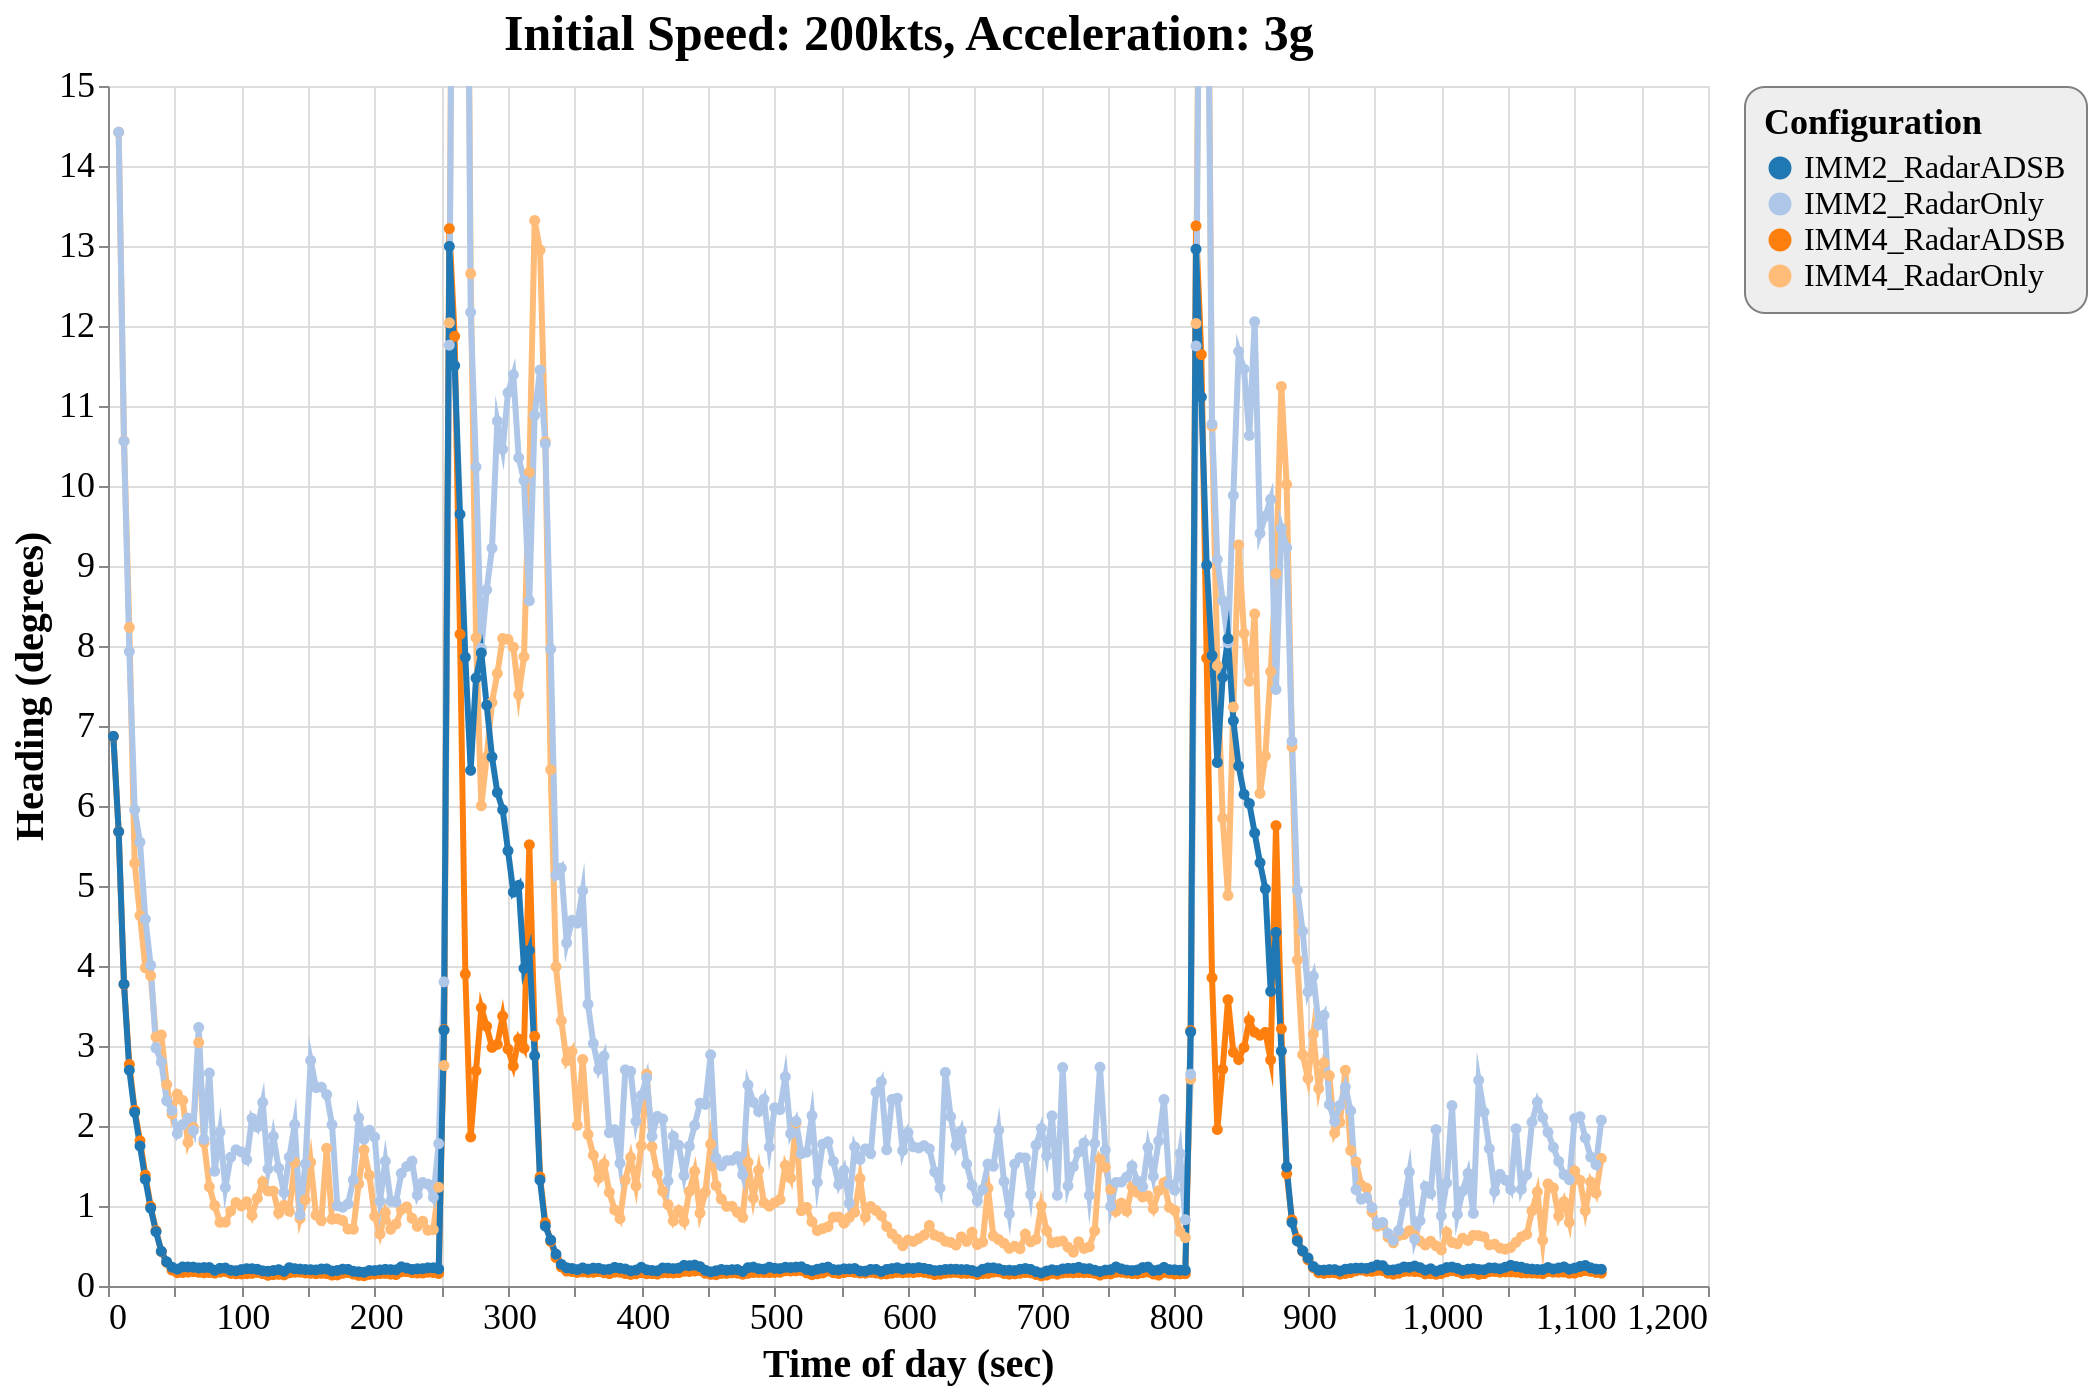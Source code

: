 {
  "config": {
    "view": {
      "continuousWidth": 800,
      "continuousHeight": 600
    },
    "axisX": {
      "labelFontSize": 18,
      "titleFontSize": 20
    },
    "axisY": {
      "labelFontSize": 18,
      "titleFontSize": 20
    },
    "font": "Times New Roman",
    "legend": {
      "cornerRadius": 10,
      "fillColor": "#EEEEEE",
      "labelFontSize": 16,
      "padding": 10,
      "strokeColor": "gray",
      "titleFontSize": 18
    },
    "title": {
      "fontSize": 25
    }
  },
  "data": {
    "name": "data-011de7ff47881ba216afae71af7894c2"
  },
  "mark": {
    "type": "line",
    "point": true,
    "strokeWidth": 3
  },
  "encoding": {
    "color": {
      "type": "ordinal",
      "field": "config",
      "scale": {
        "scheme": "category20"
      },
      "title": "Configuration"
    },
    "x": {
      "type": "quantitative",
      "field": "time",
      "title": "Time of day (sec)"
    },
    "y": {
      "type": "quantitative",
      "field": "rmse_hdg",
      "scale": {
        "domain": [
          0,
          15
        ],
        "zero": false
      },
      "title": "Heading (degrees)"
    }
  },
  "selection": {
    "selector031": {
      "type": "interval",
      "bind": "scales",
      "encodings": [
        "x",
        "y"
      ]
    }
  },
  "title": "Initial Speed: 200kts, Acceleration: 3g",
  "$schema": "https://vega.github.io/schema/vega-lite/v4.8.1.json",
  "datasets": {
    "data-011de7ff47881ba216afae71af7894c2": [
      {
        "scenario": "turns_new_12",
        "config": "IMM4_RadarOnly",
        "time": 8,
        "rmse_hdg": 14.422484730082877,
        "rmse_tr": 0.0
      },
      {
        "scenario": "turns_new_12",
        "config": "IMM4_RadarOnly",
        "time": 12,
        "rmse_hdg": 10.563932515512755,
        "rmse_tr": 9.405399431259602e-05
      },
      {
        "scenario": "turns_new_12",
        "config": "IMM4_RadarOnly",
        "time": 16,
        "rmse_hdg": 8.232267388978347,
        "rmse_tr": 0.0010355060247399
      },
      {
        "scenario": "turns_new_12",
        "config": "IMM4_RadarOnly",
        "time": 20,
        "rmse_hdg": 5.285696185618946,
        "rmse_tr": 0.0044315817341742
      },
      {
        "scenario": "turns_new_12",
        "config": "IMM4_RadarOnly",
        "time": 24,
        "rmse_hdg": 4.630266859095778,
        "rmse_tr": 0.0123857045809312
      },
      {
        "scenario": "turns_new_12",
        "config": "IMM4_RadarOnly",
        "time": 28,
        "rmse_hdg": 3.977368542933354,
        "rmse_tr": 0.0268563380738484
      },
      {
        "scenario": "turns_new_12",
        "config": "IMM4_RadarOnly",
        "time": 32,
        "rmse_hdg": 3.879314500235258,
        "rmse_tr": 0.0460127677214534
      },
      {
        "scenario": "turns_new_12",
        "config": "IMM4_RadarOnly",
        "time": 36,
        "rmse_hdg": 3.113513164841652,
        "rmse_tr": 0.0661573039186802
      },
      {
        "scenario": "turns_new_12",
        "config": "IMM4_RadarOnly",
        "time": 40,
        "rmse_hdg": 3.138306384705883,
        "rmse_tr": 0.0727172925985088
      },
      {
        "scenario": "turns_new_12",
        "config": "IMM4_RadarOnly",
        "time": 44,
        "rmse_hdg": 2.517387058042525,
        "rmse_tr": 0.0475931221921823
      },
      {
        "scenario": "turns_new_12",
        "config": "IMM4_RadarOnly",
        "time": 48,
        "rmse_hdg": 2.150216288770872,
        "rmse_tr": 0.0466474226018783
      },
      {
        "scenario": "turns_new_12",
        "config": "IMM4_RadarOnly",
        "time": 52,
        "rmse_hdg": 2.3974183519149013,
        "rmse_tr": 0.0376355767770903
      },
      {
        "scenario": "turns_new_12",
        "config": "IMM4_RadarOnly",
        "time": 56,
        "rmse_hdg": 2.3193061886221917,
        "rmse_tr": 0.0329596256513468
      },
      {
        "scenario": "turns_new_12",
        "config": "IMM4_RadarOnly",
        "time": 60,
        "rmse_hdg": 1.793638150554913,
        "rmse_tr": 0.0241205080287092
      },
      {
        "scenario": "turns_new_12",
        "config": "IMM4_RadarOnly",
        "time": 64,
        "rmse_hdg": 1.9821187376808396,
        "rmse_tr": 0.0225280690207862
      },
      {
        "scenario": "turns_new_12",
        "config": "IMM4_RadarOnly",
        "time": 68,
        "rmse_hdg": 3.043094641972214,
        "rmse_tr": 0.0701274418715546
      },
      {
        "scenario": "turns_new_12",
        "config": "IMM4_RadarOnly",
        "time": 72,
        "rmse_hdg": 1.791859321782776,
        "rmse_tr": 0.0489921867135399
      },
      {
        "scenario": "turns_new_12",
        "config": "IMM4_RadarOnly",
        "time": 76,
        "rmse_hdg": 1.2399207671347106,
        "rmse_tr": 0.0584862361975995
      },
      {
        "scenario": "turns_new_12",
        "config": "IMM4_RadarOnly",
        "time": 80,
        "rmse_hdg": 1.005397298988593,
        "rmse_tr": 0.0299591034805104
      },
      {
        "scenario": "turns_new_12",
        "config": "IMM4_RadarOnly",
        "time": 84,
        "rmse_hdg": 0.7961316731707397,
        "rmse_tr": 0.0252788533630468
      },
      {
        "scenario": "turns_new_12",
        "config": "IMM4_RadarOnly",
        "time": 88,
        "rmse_hdg": 0.7975444771186476,
        "rmse_tr": 0.0159945549945499
      },
      {
        "scenario": "turns_new_12",
        "config": "IMM4_RadarOnly",
        "time": 92,
        "rmse_hdg": 0.935802029596266,
        "rmse_tr": 0.0177014297172597
      },
      {
        "scenario": "turns_new_12",
        "config": "IMM4_RadarOnly",
        "time": 96,
        "rmse_hdg": 1.0428711163366529,
        "rmse_tr": 0.020105876777493
      },
      {
        "scenario": "turns_new_12",
        "config": "IMM4_RadarOnly",
        "time": 100,
        "rmse_hdg": 1.0005047398754658,
        "rmse_tr": 0.0231697983919179
      },
      {
        "scenario": "turns_new_12",
        "config": "IMM4_RadarOnly",
        "time": 104,
        "rmse_hdg": 1.0520530891924311,
        "rmse_tr": 0.049820314320649
      },
      {
        "scenario": "turns_new_12",
        "config": "IMM4_RadarOnly",
        "time": 108,
        "rmse_hdg": 0.8833052597025455,
        "rmse_tr": 0.0340383206508087
      },
      {
        "scenario": "turns_new_12",
        "config": "IMM4_RadarOnly",
        "time": 112,
        "rmse_hdg": 1.0978860806813466,
        "rmse_tr": 0.024970288327236
      },
      {
        "scenario": "turns_new_12",
        "config": "IMM4_RadarOnly",
        "time": 116,
        "rmse_hdg": 1.3024956652454522,
        "rmse_tr": 0.0253695774932274
      },
      {
        "scenario": "turns_new_12",
        "config": "IMM4_RadarOnly",
        "time": 120,
        "rmse_hdg": 1.1877702766480125,
        "rmse_tr": 0.0202584058812522
      },
      {
        "scenario": "turns_new_12",
        "config": "IMM4_RadarOnly",
        "time": 124,
        "rmse_hdg": 1.185512038362938,
        "rmse_tr": 0.0228301826838794
      },
      {
        "scenario": "turns_new_12",
        "config": "IMM4_RadarOnly",
        "time": 128,
        "rmse_hdg": 0.9099183212527108,
        "rmse_tr": 0.0181095738952264
      },
      {
        "scenario": "turns_new_12",
        "config": "IMM4_RadarOnly",
        "time": 132,
        "rmse_hdg": 1.0088883249269525,
        "rmse_tr": 0.0123835304371151
      },
      {
        "scenario": "turns_new_12",
        "config": "IMM4_RadarOnly",
        "time": 136,
        "rmse_hdg": 0.934093010393567,
        "rmse_tr": 0.0163083890595916
      },
      {
        "scenario": "turns_new_12",
        "config": "IMM4_RadarOnly",
        "time": 140,
        "rmse_hdg": 1.5451372504755096,
        "rmse_tr": 0.0392640376059672
      },
      {
        "scenario": "turns_new_12",
        "config": "IMM4_RadarOnly",
        "time": 144,
        "rmse_hdg": 0.8431392173522699,
        "rmse_tr": 0.0333690414430691
      },
      {
        "scenario": "turns_new_12",
        "config": "IMM4_RadarOnly",
        "time": 148,
        "rmse_hdg": 1.0773413041902211,
        "rmse_tr": 0.0363757461877318
      },
      {
        "scenario": "turns_new_12",
        "config": "IMM4_RadarOnly",
        "time": 152,
        "rmse_hdg": 1.5454999467712986,
        "rmse_tr": 0.0373433331387883
      },
      {
        "scenario": "turns_new_12",
        "config": "IMM4_RadarOnly",
        "time": 156,
        "rmse_hdg": 0.8854123333227293,
        "rmse_tr": 0.025846506856182
      },
      {
        "scenario": "turns_new_12",
        "config": "IMM4_RadarOnly",
        "time": 160,
        "rmse_hdg": 0.8175960175191951,
        "rmse_tr": 0.029790790465867
      },
      {
        "scenario": "turns_new_12",
        "config": "IMM4_RadarOnly",
        "time": 164,
        "rmse_hdg": 1.7205503313251114,
        "rmse_tr": 0.0630683483006892
      },
      {
        "scenario": "turns_new_12",
        "config": "IMM4_RadarOnly",
        "time": 168,
        "rmse_hdg": 0.834999360253606,
        "rmse_tr": 0.0184749541710915
      },
      {
        "scenario": "turns_new_12",
        "config": "IMM4_RadarOnly",
        "time": 172,
        "rmse_hdg": 0.8404390137595095,
        "rmse_tr": 0.0384694990673204
      },
      {
        "scenario": "turns_new_12",
        "config": "IMM4_RadarOnly",
        "time": 176,
        "rmse_hdg": 0.8182649937520242,
        "rmse_tr": 0.0246017495312833
      },
      {
        "scenario": "turns_new_12",
        "config": "IMM4_RadarOnly",
        "time": 180,
        "rmse_hdg": 0.7122512096966108,
        "rmse_tr": 0.0191280973215544
      },
      {
        "scenario": "turns_new_12",
        "config": "IMM4_RadarOnly",
        "time": 184,
        "rmse_hdg": 0.7092548751162072,
        "rmse_tr": 0.0238507156531652
      },
      {
        "scenario": "turns_new_12",
        "config": "IMM4_RadarOnly",
        "time": 188,
        "rmse_hdg": 1.2763048437007718,
        "rmse_tr": 0.0344579532262225
      },
      {
        "scenario": "turns_new_12",
        "config": "IMM4_RadarOnly",
        "time": 192,
        "rmse_hdg": 1.6996382242871402,
        "rmse_tr": 0.0347767983134528
      },
      {
        "scenario": "turns_new_12",
        "config": "IMM4_RadarOnly",
        "time": 196,
        "rmse_hdg": 1.3842829070196123,
        "rmse_tr": 0.0353868066280829
      },
      {
        "scenario": "turns_new_12",
        "config": "IMM4_RadarOnly",
        "time": 200,
        "rmse_hdg": 0.8724035959279591,
        "rmse_tr": 0.0220281288705705
      },
      {
        "scenario": "turns_new_12",
        "config": "IMM4_RadarOnly",
        "time": 204,
        "rmse_hdg": 0.6493856178514185,
        "rmse_tr": 0.0153100038696074
      },
      {
        "scenario": "turns_new_12",
        "config": "IMM4_RadarOnly",
        "time": 208,
        "rmse_hdg": 0.918554833668704,
        "rmse_tr": 0.0184133127850286
      },
      {
        "scenario": "turns_new_12",
        "config": "IMM4_RadarOnly",
        "time": 212,
        "rmse_hdg": 0.70920548065642,
        "rmse_tr": 0.0146601030245239
      },
      {
        "scenario": "turns_new_12",
        "config": "IMM4_RadarOnly",
        "time": 216,
        "rmse_hdg": 0.7736472064190504,
        "rmse_tr": 0.0188722523587119
      },
      {
        "scenario": "turns_new_12",
        "config": "IMM4_RadarOnly",
        "time": 220,
        "rmse_hdg": 0.955002533352492,
        "rmse_tr": 0.0209927483639224
      },
      {
        "scenario": "turns_new_12",
        "config": "IMM4_RadarOnly",
        "time": 224,
        "rmse_hdg": 0.9889233384693524,
        "rmse_tr": 0.0168879641559701
      },
      {
        "scenario": "turns_new_12",
        "config": "IMM4_RadarOnly",
        "time": 228,
        "rmse_hdg": 0.8462612100966727,
        "rmse_tr": 0.0132363339227403
      },
      {
        "scenario": "turns_new_12",
        "config": "IMM4_RadarOnly",
        "time": 232,
        "rmse_hdg": 0.7456747073830305,
        "rmse_tr": 0.0134515877752484
      },
      {
        "scenario": "turns_new_12",
        "config": "IMM4_RadarOnly",
        "time": 236,
        "rmse_hdg": 0.8092310887224697,
        "rmse_tr": 0.0151213261490024
      },
      {
        "scenario": "turns_new_12",
        "config": "IMM4_RadarOnly",
        "time": 240,
        "rmse_hdg": 0.6962909867371416,
        "rmse_tr": 0.0144254714876941
      },
      {
        "scenario": "turns_new_12",
        "config": "IMM4_RadarOnly",
        "time": 244,
        "rmse_hdg": 0.7046341760331373,
        "rmse_tr": 0.0178411208510098
      },
      {
        "scenario": "turns_new_12",
        "config": "IMM4_RadarOnly",
        "time": 248,
        "rmse_hdg": 1.2340759468618414,
        "rmse_tr": 0.0245990270366033
      },
      {
        "scenario": "turns_new_12",
        "config": "IMM4_RadarOnly",
        "time": 252,
        "rmse_hdg": 2.755997813039456,
        "rmse_tr": 2.1456254740649685
      },
      {
        "scenario": "turns_new_12",
        "config": "IMM4_RadarOnly",
        "time": 256,
        "rmse_hdg": 12.039370625340444,
        "rmse_tr": 2.995090448406848
      },
      {
        "scenario": "turns_new_12",
        "config": "IMM4_RadarOnly",
        "time": 260,
        "rmse_hdg": 22.933099870811663,
        "rmse_tr": 2.974751881101624
      },
      {
        "scenario": "turns_new_12",
        "config": "IMM4_RadarOnly",
        "time": 264,
        "rmse_hdg": 27.47812859812767,
        "rmse_tr": 2.777664993139544
      },
      {
        "scenario": "turns_new_12",
        "config": "IMM4_RadarOnly",
        "time": 268,
        "rmse_hdg": 21.252312928923494,
        "rmse_tr": 2.3023225375341325
      },
      {
        "scenario": "turns_new_12",
        "config": "IMM4_RadarOnly",
        "time": 272,
        "rmse_hdg": 12.654315600146385,
        "rmse_tr": 1.6268271139948551
      },
      {
        "scenario": "turns_new_12",
        "config": "IMM4_RadarOnly",
        "time": 276,
        "rmse_hdg": 8.103493260882411,
        "rmse_tr": 0.8577775754821293
      },
      {
        "scenario": "turns_new_12",
        "config": "IMM4_RadarOnly",
        "time": 280,
        "rmse_hdg": 6.002632439986629,
        "rmse_tr": 0.4956566160240407
      },
      {
        "scenario": "turns_new_12",
        "config": "IMM4_RadarOnly",
        "time": 284,
        "rmse_hdg": 6.613053713219261,
        "rmse_tr": 0.5108174332908443
      },
      {
        "scenario": "turns_new_12",
        "config": "IMM4_RadarOnly",
        "time": 288,
        "rmse_hdg": 7.29504609128441,
        "rmse_tr": 0.4706597663659766
      },
      {
        "scenario": "turns_new_12",
        "config": "IMM4_RadarOnly",
        "time": 292,
        "rmse_hdg": 7.657585640526653,
        "rmse_tr": 0.4900320587560529
      },
      {
        "scenario": "turns_new_12",
        "config": "IMM4_RadarOnly",
        "time": 296,
        "rmse_hdg": 8.093947372893863,
        "rmse_tr": 0.4319173916915294
      },
      {
        "scenario": "turns_new_12",
        "config": "IMM4_RadarOnly",
        "time": 300,
        "rmse_hdg": 8.081882833269093,
        "rmse_tr": 0.450370282330991
      },
      {
        "scenario": "turns_new_12",
        "config": "IMM4_RadarOnly",
        "time": 304,
        "rmse_hdg": 7.984610319885606,
        "rmse_tr": 0.3957812938257351
      },
      {
        "scenario": "turns_new_12",
        "config": "IMM4_RadarOnly",
        "time": 308,
        "rmse_hdg": 7.393099084865054,
        "rmse_tr": 0.368294488727907
      },
      {
        "scenario": "turns_new_12",
        "config": "IMM4_RadarOnly",
        "time": 312,
        "rmse_hdg": 7.866503031865615,
        "rmse_tr": 2.295056242879999
      },
      {
        "scenario": "turns_new_12",
        "config": "IMM4_RadarOnly",
        "time": 316,
        "rmse_hdg": 10.170332010854375,
        "rmse_tr": 3.003026918220953
      },
      {
        "scenario": "turns_new_12",
        "config": "IMM4_RadarOnly",
        "time": 320,
        "rmse_hdg": 13.318258929345491,
        "rmse_tr": 2.684388990745634
      },
      {
        "scenario": "turns_new_12",
        "config": "IMM4_RadarOnly",
        "time": 324,
        "rmse_hdg": 12.94893321585108,
        "rmse_tr": 2.154343579411432
      },
      {
        "scenario": "turns_new_12",
        "config": "IMM4_RadarOnly",
        "time": 328,
        "rmse_hdg": 10.553307381774438,
        "rmse_tr": 1.5706466602397606
      },
      {
        "scenario": "turns_new_12",
        "config": "IMM4_RadarOnly",
        "time": 332,
        "rmse_hdg": 6.453852934419489,
        "rmse_tr": 1.0653062872543826
      },
      {
        "scenario": "turns_new_12",
        "config": "IMM4_RadarOnly",
        "time": 336,
        "rmse_hdg": 3.99048968107134,
        "rmse_tr": 0.7170716556843987
      },
      {
        "scenario": "turns_new_12",
        "config": "IMM4_RadarOnly",
        "time": 340,
        "rmse_hdg": 3.3154419408516094,
        "rmse_tr": 0.5030558155875859
      },
      {
        "scenario": "turns_new_12",
        "config": "IMM4_RadarOnly",
        "time": 344,
        "rmse_hdg": 2.8155441380137263,
        "rmse_tr": 0.3415941122150673
      },
      {
        "scenario": "turns_new_12",
        "config": "IMM4_RadarOnly",
        "time": 348,
        "rmse_hdg": 2.9325212953260884,
        "rmse_tr": 0.2477278773765847
      },
      {
        "scenario": "turns_new_12",
        "config": "IMM4_RadarOnly",
        "time": 352,
        "rmse_hdg": 2.00891347084272,
        "rmse_tr": 0.1475303926543841
      },
      {
        "scenario": "turns_new_12",
        "config": "IMM4_RadarOnly",
        "time": 356,
        "rmse_hdg": 2.8312861663795506,
        "rmse_tr": 0.1121201088724021
      },
      {
        "scenario": "turns_new_12",
        "config": "IMM4_RadarOnly",
        "time": 360,
        "rmse_hdg": 1.893918907669712,
        "rmse_tr": 0.0794246450054026
      },
      {
        "scenario": "turns_new_12",
        "config": "IMM4_RadarOnly",
        "time": 364,
        "rmse_hdg": 1.6356945684667032,
        "rmse_tr": 0.0576857484459592
      },
      {
        "scenario": "turns_new_12",
        "config": "IMM4_RadarOnly",
        "time": 368,
        "rmse_hdg": 1.3487608510530429,
        "rmse_tr": 0.043317212706575
      },
      {
        "scenario": "turns_new_12",
        "config": "IMM4_RadarOnly",
        "time": 372,
        "rmse_hdg": 1.5266887988469005,
        "rmse_tr": 0.0568925972596683
      },
      {
        "scenario": "turns_new_12",
        "config": "IMM4_RadarOnly",
        "time": 376,
        "rmse_hdg": 1.1707163840366517,
        "rmse_tr": 0.0477490013469353
      },
      {
        "scenario": "turns_new_12",
        "config": "IMM4_RadarOnly",
        "time": 380,
        "rmse_hdg": 0.950391458943967,
        "rmse_tr": 0.0350589410249994
      },
      {
        "scenario": "turns_new_12",
        "config": "IMM4_RadarOnly",
        "time": 384,
        "rmse_hdg": 0.8427297565785539,
        "rmse_tr": 0.0244134536948682
      },
      {
        "scenario": "turns_new_12",
        "config": "IMM4_RadarOnly",
        "time": 388,
        "rmse_hdg": 1.3242313971143596,
        "rmse_tr": 0.0252075966929511
      },
      {
        "scenario": "turns_new_12",
        "config": "IMM4_RadarOnly",
        "time": 392,
        "rmse_hdg": 1.607133488164716,
        "rmse_tr": 0.037027964602468
      },
      {
        "scenario": "turns_new_12",
        "config": "IMM4_RadarOnly",
        "time": 396,
        "rmse_hdg": 1.2510453810532025,
        "rmse_tr": 0.027727288822648
      },
      {
        "scenario": "turns_new_12",
        "config": "IMM4_RadarOnly",
        "time": 400,
        "rmse_hdg": 1.7525224799514143,
        "rmse_tr": 0.0336777450673365
      },
      {
        "scenario": "turns_new_12",
        "config": "IMM4_RadarOnly",
        "time": 404,
        "rmse_hdg": 2.649667155707682,
        "rmse_tr": 0.0681822993594814
      },
      {
        "scenario": "turns_new_12",
        "config": "IMM4_RadarOnly",
        "time": 408,
        "rmse_hdg": 1.7396213381078078,
        "rmse_tr": 0.0531419374882022
      },
      {
        "scenario": "turns_new_12",
        "config": "IMM4_RadarOnly",
        "time": 412,
        "rmse_hdg": 1.408172268556314,
        "rmse_tr": 0.0587446351182166
      },
      {
        "scenario": "turns_new_12",
        "config": "IMM4_RadarOnly",
        "time": 416,
        "rmse_hdg": 1.1864720672592977,
        "rmse_tr": 0.0267732887706504
      },
      {
        "scenario": "turns_new_12",
        "config": "IMM4_RadarOnly",
        "time": 420,
        "rmse_hdg": 1.0170638465330142,
        "rmse_tr": 0.0206663111148153
      },
      {
        "scenario": "turns_new_12",
        "config": "IMM4_RadarOnly",
        "time": 424,
        "rmse_hdg": 0.8133298559289796,
        "rmse_tr": 0.0218609614693324
      },
      {
        "scenario": "turns_new_12",
        "config": "IMM4_RadarOnly",
        "time": 428,
        "rmse_hdg": 0.946181710381166,
        "rmse_tr": 0.0195512912988628
      },
      {
        "scenario": "turns_new_12",
        "config": "IMM4_RadarOnly",
        "time": 432,
        "rmse_hdg": 0.8047629950866706,
        "rmse_tr": 0.018225684218086
      },
      {
        "scenario": "turns_new_12",
        "config": "IMM4_RadarOnly",
        "time": 436,
        "rmse_hdg": 1.1824706516887713,
        "rmse_tr": 0.0216034577316899
      },
      {
        "scenario": "turns_new_12",
        "config": "IMM4_RadarOnly",
        "time": 440,
        "rmse_hdg": 1.4336184802459326,
        "rmse_tr": 0.0252473252767163
      },
      {
        "scenario": "turns_new_12",
        "config": "IMM4_RadarOnly",
        "time": 444,
        "rmse_hdg": 0.9111526465412632,
        "rmse_tr": 0.0186433095627624
      },
      {
        "scenario": "turns_new_12",
        "config": "IMM4_RadarOnly",
        "time": 448,
        "rmse_hdg": 1.1740774653900965,
        "rmse_tr": 0.0230871119207688
      },
      {
        "scenario": "turns_new_12",
        "config": "IMM4_RadarOnly",
        "time": 452,
        "rmse_hdg": 1.771926682079896,
        "rmse_tr": 0.0355099551769171
      },
      {
        "scenario": "turns_new_12",
        "config": "IMM4_RadarOnly",
        "time": 456,
        "rmse_hdg": 1.2555258042131348,
        "rmse_tr": 0.0215923159505437
      },
      {
        "scenario": "turns_new_12",
        "config": "IMM4_RadarOnly",
        "time": 460,
        "rmse_hdg": 1.0872232109115514,
        "rmse_tr": 0.0273015662049154
      },
      {
        "scenario": "turns_new_12",
        "config": "IMM4_RadarOnly",
        "time": 464,
        "rmse_hdg": 0.9954368108747254,
        "rmse_tr": 0.0222552449082441
      },
      {
        "scenario": "turns_new_12",
        "config": "IMM4_RadarOnly",
        "time": 468,
        "rmse_hdg": 0.9959062758838418,
        "rmse_tr": 0.0172442169216633
      },
      {
        "scenario": "turns_new_12",
        "config": "IMM4_RadarOnly",
        "time": 472,
        "rmse_hdg": 0.9206435875976194,
        "rmse_tr": 0.0162801541394244
      },
      {
        "scenario": "turns_new_12",
        "config": "IMM4_RadarOnly",
        "time": 476,
        "rmse_hdg": 0.8577300593431796,
        "rmse_tr": 0.0141551325595268
      },
      {
        "scenario": "turns_new_12",
        "config": "IMM4_RadarOnly",
        "time": 480,
        "rmse_hdg": 1.545353249799755,
        "rmse_tr": 0.0397133867018834
      },
      {
        "scenario": "turns_new_12",
        "config": "IMM4_RadarOnly",
        "time": 484,
        "rmse_hdg": 1.0975775947861603,
        "rmse_tr": 0.0482119793718838
      },
      {
        "scenario": "turns_new_12",
        "config": "IMM4_RadarOnly",
        "time": 488,
        "rmse_hdg": 1.447219298336985,
        "rmse_tr": 0.0344016036855035
      },
      {
        "scenario": "turns_new_12",
        "config": "IMM4_RadarOnly",
        "time": 492,
        "rmse_hdg": 1.0397114984456053,
        "rmse_tr": 0.033776812527474
      },
      {
        "scenario": "turns_new_12",
        "config": "IMM4_RadarOnly",
        "time": 496,
        "rmse_hdg": 0.9972897483205504,
        "rmse_tr": 0.0216532097211492
      },
      {
        "scenario": "turns_new_12",
        "config": "IMM4_RadarOnly",
        "time": 500,
        "rmse_hdg": 1.0418789587595496,
        "rmse_tr": 0.0206730815922786
      },
      {
        "scenario": "turns_new_12",
        "config": "IMM4_RadarOnly",
        "time": 504,
        "rmse_hdg": 1.0819114929755018,
        "rmse_tr": 0.0180432149806404
      },
      {
        "scenario": "turns_new_12",
        "config": "IMM4_RadarOnly",
        "time": 508,
        "rmse_hdg": 1.507241428616508,
        "rmse_tr": 0.0278833530858529
      },
      {
        "scenario": "turns_new_12",
        "config": "IMM4_RadarOnly",
        "time": 512,
        "rmse_hdg": 1.348393897084573,
        "rmse_tr": 0.0309638006251258
      },
      {
        "scenario": "turns_new_12",
        "config": "IMM4_RadarOnly",
        "time": 516,
        "rmse_hdg": 2.038645636950632,
        "rmse_tr": 0.0508009834290181
      },
      {
        "scenario": "turns_new_12",
        "config": "IMM4_RadarOnly",
        "time": 520,
        "rmse_hdg": 0.9420205298035846,
        "rmse_tr": 0.0330141771494784
      },
      {
        "scenario": "turns_new_12",
        "config": "IMM4_RadarOnly",
        "time": 524,
        "rmse_hdg": 0.982278457333734,
        "rmse_tr": 0.031518654230727
      },
      {
        "scenario": "turns_new_12",
        "config": "IMM4_RadarOnly",
        "time": 528,
        "rmse_hdg": 0.8034323492510176,
        "rmse_tr": 0.0219552561892655
      },
      {
        "scenario": "turns_new_12",
        "config": "IMM4_RadarOnly",
        "time": 532,
        "rmse_hdg": 0.6918595754422605,
        "rmse_tr": 0.0159378480354155
      },
      {
        "scenario": "turns_new_12",
        "config": "IMM4_RadarOnly",
        "time": 536,
        "rmse_hdg": 0.7165066769973728,
        "rmse_tr": 0.0199410308345331
      },
      {
        "scenario": "turns_new_12",
        "config": "IMM4_RadarOnly",
        "time": 540,
        "rmse_hdg": 0.7399671124000226,
        "rmse_tr": 0.0195373230292802
      },
      {
        "scenario": "turns_new_12",
        "config": "IMM4_RadarOnly",
        "time": 544,
        "rmse_hdg": 0.8599302297279683,
        "rmse_tr": 0.0170901039251934
      },
      {
        "scenario": "turns_new_12",
        "config": "IMM4_RadarOnly",
        "time": 548,
        "rmse_hdg": 0.8615693830457298,
        "rmse_tr": 0.0153695762424952
      },
      {
        "scenario": "turns_new_12",
        "config": "IMM4_RadarOnly",
        "time": 552,
        "rmse_hdg": 0.7852054384969329,
        "rmse_tr": 0.0184330217360741
      },
      {
        "scenario": "turns_new_12",
        "config": "IMM4_RadarOnly",
        "time": 556,
        "rmse_hdg": 0.8577977408956704,
        "rmse_tr": 0.0136424233289292
      },
      {
        "scenario": "turns_new_12",
        "config": "IMM4_RadarOnly",
        "time": 560,
        "rmse_hdg": 0.9218730932183644,
        "rmse_tr": 0.0191652115389664
      },
      {
        "scenario": "turns_new_12",
        "config": "IMM4_RadarOnly",
        "time": 564,
        "rmse_hdg": 1.344438369697369,
        "rmse_tr": 0.0194862366506059
      },
      {
        "scenario": "turns_new_12",
        "config": "IMM4_RadarOnly",
        "time": 568,
        "rmse_hdg": 0.8600062292133197,
        "rmse_tr": 0.0139727860500331
      },
      {
        "scenario": "turns_new_12",
        "config": "IMM4_RadarOnly",
        "time": 572,
        "rmse_hdg": 0.994165739321858,
        "rmse_tr": 0.0114183231452028
      },
      {
        "scenario": "turns_new_12",
        "config": "IMM4_RadarOnly",
        "time": 576,
        "rmse_hdg": 0.9439275219351704,
        "rmse_tr": 0.0159678844351195
      },
      {
        "scenario": "turns_new_12",
        "config": "IMM4_RadarOnly",
        "time": 580,
        "rmse_hdg": 0.8788045738340231,
        "rmse_tr": 0.017880433886413
      },
      {
        "scenario": "turns_new_12",
        "config": "IMM4_RadarOnly",
        "time": 584,
        "rmse_hdg": 0.74287208089376,
        "rmse_tr": 0.0242777234752943
      },
      {
        "scenario": "turns_new_12",
        "config": "IMM4_RadarOnly",
        "time": 588,
        "rmse_hdg": 0.6515997263580093,
        "rmse_tr": 0.0217765073229487
      },
      {
        "scenario": "turns_new_12",
        "config": "IMM4_RadarOnly",
        "time": 592,
        "rmse_hdg": 0.5847939197456076,
        "rmse_tr": 0.022653707123307
      },
      {
        "scenario": "turns_new_12",
        "config": "IMM4_RadarOnly",
        "time": 596,
        "rmse_hdg": 0.5029538762411685,
        "rmse_tr": 0.0212103479883904
      },
      {
        "scenario": "turns_new_12",
        "config": "IMM4_RadarOnly",
        "time": 600,
        "rmse_hdg": 0.5736957257242625,
        "rmse_tr": 0.0178788557280061
      },
      {
        "scenario": "turns_new_12",
        "config": "IMM4_RadarOnly",
        "time": 604,
        "rmse_hdg": 0.5572693585072074,
        "rmse_tr": 0.0151813690264495
      },
      {
        "scenario": "turns_new_12",
        "config": "IMM4_RadarOnly",
        "time": 608,
        "rmse_hdg": 0.594015324387743,
        "rmse_tr": 0.0139433064368722
      },
      {
        "scenario": "turns_new_12",
        "config": "IMM4_RadarOnly",
        "time": 612,
        "rmse_hdg": 0.6344380715772538,
        "rmse_tr": 0.014896976762641
      },
      {
        "scenario": "turns_new_12",
        "config": "IMM4_RadarOnly",
        "time": 616,
        "rmse_hdg": 0.7560894037352217,
        "rmse_tr": 0.0198984838873957
      },
      {
        "scenario": "turns_new_12",
        "config": "IMM4_RadarOnly",
        "time": 620,
        "rmse_hdg": 0.6354476325344951,
        "rmse_tr": 0.0185917156790838
      },
      {
        "scenario": "turns_new_12",
        "config": "IMM4_RadarOnly",
        "time": 624,
        "rmse_hdg": 0.6125197856435968,
        "rmse_tr": 0.0124286353076174
      },
      {
        "scenario": "turns_new_12",
        "config": "IMM4_RadarOnly",
        "time": 628,
        "rmse_hdg": 0.5589022109599582,
        "rmse_tr": 0.0223094924040739
      },
      {
        "scenario": "turns_new_12",
        "config": "IMM4_RadarOnly",
        "time": 632,
        "rmse_hdg": 0.545120546536646,
        "rmse_tr": 0.0261021726835797
      },
      {
        "scenario": "turns_new_12",
        "config": "IMM4_RadarOnly",
        "time": 636,
        "rmse_hdg": 0.5122263234661156,
        "rmse_tr": 0.018754021074202
      },
      {
        "scenario": "turns_new_12",
        "config": "IMM4_RadarOnly",
        "time": 640,
        "rmse_hdg": 0.6131597771223295,
        "rmse_tr": 0.0186963219949901
      },
      {
        "scenario": "turns_new_12",
        "config": "IMM4_RadarOnly",
        "time": 644,
        "rmse_hdg": 0.5575840743780235,
        "rmse_tr": 0.0166338225229241
      },
      {
        "scenario": "turns_new_12",
        "config": "IMM4_RadarOnly",
        "time": 648,
        "rmse_hdg": 0.670453826399203,
        "rmse_tr": 0.0178210456109249
      },
      {
        "scenario": "turns_new_12",
        "config": "IMM4_RadarOnly",
        "time": 652,
        "rmse_hdg": 0.5174180404387012,
        "rmse_tr": 0.0130236495049802
      },
      {
        "scenario": "turns_new_12",
        "config": "IMM4_RadarOnly",
        "time": 656,
        "rmse_hdg": 0.5493739752717476,
        "rmse_tr": 0.0167083082035617
      },
      {
        "scenario": "turns_new_12",
        "config": "IMM4_RadarOnly",
        "time": 660,
        "rmse_hdg": 1.2222898072394126,
        "rmse_tr": 0.0397082677212659
      },
      {
        "scenario": "turns_new_12",
        "config": "IMM4_RadarOnly",
        "time": 664,
        "rmse_hdg": 0.626101835783868,
        "rmse_tr": 0.0279898571854727
      },
      {
        "scenario": "turns_new_12",
        "config": "IMM4_RadarOnly",
        "time": 668,
        "rmse_hdg": 0.5807885289116114,
        "rmse_tr": 0.0180076735395304
      },
      {
        "scenario": "turns_new_12",
        "config": "IMM4_RadarOnly",
        "time": 672,
        "rmse_hdg": 0.5332544986780341,
        "rmse_tr": 0.0141081951776678
      },
      {
        "scenario": "turns_new_12",
        "config": "IMM4_RadarOnly",
        "time": 676,
        "rmse_hdg": 0.4710187657471291,
        "rmse_tr": 0.0122471686726307
      },
      {
        "scenario": "turns_new_12",
        "config": "IMM4_RadarOnly",
        "time": 680,
        "rmse_hdg": 0.4968440943133491,
        "rmse_tr": 0.0163542842280734
      },
      {
        "scenario": "turns_new_12",
        "config": "IMM4_RadarOnly",
        "time": 684,
        "rmse_hdg": 0.4656808141738873,
        "rmse_tr": 0.0202877914707003
      },
      {
        "scenario": "turns_new_12",
        "config": "IMM4_RadarOnly",
        "time": 688,
        "rmse_hdg": 0.6477214705784262,
        "rmse_tr": 0.0157367897528097
      },
      {
        "scenario": "turns_new_12",
        "config": "IMM4_RadarOnly",
        "time": 692,
        "rmse_hdg": 0.5520425359865528,
        "rmse_tr": 0.0156245338392
      },
      {
        "scenario": "turns_new_12",
        "config": "IMM4_RadarOnly",
        "time": 696,
        "rmse_hdg": 0.583490338917239,
        "rmse_tr": 0.0174586154099493
      },
      {
        "scenario": "turns_new_12",
        "config": "IMM4_RadarOnly",
        "time": 700,
        "rmse_hdg": 1.00184530596995,
        "rmse_tr": 0.0215238468426529
      },
      {
        "scenario": "turns_new_12",
        "config": "IMM4_RadarOnly",
        "time": 704,
        "rmse_hdg": 0.6904525952770283,
        "rmse_tr": 0.0227058691911694
      },
      {
        "scenario": "turns_new_12",
        "config": "IMM4_RadarOnly",
        "time": 708,
        "rmse_hdg": 0.5391793898271843,
        "rmse_tr": 0.014578649698344
      },
      {
        "scenario": "turns_new_12",
        "config": "IMM4_RadarOnly",
        "time": 712,
        "rmse_hdg": 0.5514409277286162,
        "rmse_tr": 0.0129282916816744
      },
      {
        "scenario": "turns_new_12",
        "config": "IMM4_RadarOnly",
        "time": 716,
        "rmse_hdg": 0.5619640881441081,
        "rmse_tr": 0.0159269611322778
      },
      {
        "scenario": "turns_new_12",
        "config": "IMM4_RadarOnly",
        "time": 720,
        "rmse_hdg": 0.4857585998444452,
        "rmse_tr": 0.0176813527825354
      },
      {
        "scenario": "turns_new_12",
        "config": "IMM4_RadarOnly",
        "time": 724,
        "rmse_hdg": 0.4226162139408693,
        "rmse_tr": 0.0168219536618075
      },
      {
        "scenario": "turns_new_12",
        "config": "IMM4_RadarOnly",
        "time": 728,
        "rmse_hdg": 0.5520570228896083,
        "rmse_tr": 0.0172821068562633
      },
      {
        "scenario": "turns_new_12",
        "config": "IMM4_RadarOnly",
        "time": 732,
        "rmse_hdg": 0.469273374484425,
        "rmse_tr": 0.0167805293917285
      },
      {
        "scenario": "turns_new_12",
        "config": "IMM4_RadarOnly",
        "time": 736,
        "rmse_hdg": 0.488881841087858,
        "rmse_tr": 0.011958199925346
      },
      {
        "scenario": "turns_new_12",
        "config": "IMM4_RadarOnly",
        "time": 740,
        "rmse_hdg": 0.6893755019415501,
        "rmse_tr": 0.0173159364038826
      },
      {
        "scenario": "turns_new_12",
        "config": "IMM4_RadarOnly",
        "time": 744,
        "rmse_hdg": 1.5872485296061396,
        "rmse_tr": 0.0343680696363109
      },
      {
        "scenario": "turns_new_12",
        "config": "IMM4_RadarOnly",
        "time": 748,
        "rmse_hdg": 1.4847402663552252,
        "rmse_tr": 0.0532491207607094
      },
      {
        "scenario": "turns_new_12",
        "config": "IMM4_RadarOnly",
        "time": 752,
        "rmse_hdg": 1.206503602728242,
        "rmse_tr": 0.0299629960463814
      },
      {
        "scenario": "turns_new_12",
        "config": "IMM4_RadarOnly",
        "time": 756,
        "rmse_hdg": 0.932132793498566,
        "rmse_tr": 0.0216506895438361
      },
      {
        "scenario": "turns_new_12",
        "config": "IMM4_RadarOnly",
        "time": 760,
        "rmse_hdg": 1.0356294382322893,
        "rmse_tr": 0.0206278088996383
      },
      {
        "scenario": "turns_new_12",
        "config": "IMM4_RadarOnly",
        "time": 764,
        "rmse_hdg": 0.9361059033544664,
        "rmse_tr": 0.0153081168868986
      },
      {
        "scenario": "turns_new_12",
        "config": "IMM4_RadarOnly",
        "time": 768,
        "rmse_hdg": 1.2422146936551468,
        "rmse_tr": 0.0287209368299395
      },
      {
        "scenario": "turns_new_12",
        "config": "IMM4_RadarOnly",
        "time": 772,
        "rmse_hdg": 1.1684239512756205,
        "rmse_tr": 0.024257461624095
      },
      {
        "scenario": "turns_new_12",
        "config": "IMM4_RadarOnly",
        "time": 776,
        "rmse_hdg": 1.112628804742562,
        "rmse_tr": 0.0195359101583285
      },
      {
        "scenario": "turns_new_12",
        "config": "IMM4_RadarOnly",
        "time": 780,
        "rmse_hdg": 1.125729023048324,
        "rmse_tr": 0.0227969003741005
      },
      {
        "scenario": "turns_new_12",
        "config": "IMM4_RadarOnly",
        "time": 784,
        "rmse_hdg": 0.9651554278974988,
        "rmse_tr": 0.0221120971124332
      },
      {
        "scenario": "turns_new_12",
        "config": "IMM4_RadarOnly",
        "time": 788,
        "rmse_hdg": 1.1912679985815289,
        "rmse_tr": 0.0272218679115264
      },
      {
        "scenario": "turns_new_12",
        "config": "IMM4_RadarOnly",
        "time": 792,
        "rmse_hdg": 1.2918251328694,
        "rmse_tr": 0.0226961651616187
      },
      {
        "scenario": "turns_new_12",
        "config": "IMM4_RadarOnly",
        "time": 796,
        "rmse_hdg": 0.9827615956997406,
        "rmse_tr": 0.0150253473153502
      },
      {
        "scenario": "turns_new_12",
        "config": "IMM4_RadarOnly",
        "time": 800,
        "rmse_hdg": 0.9446706594719962,
        "rmse_tr": 0.0197154963533809
      },
      {
        "scenario": "turns_new_12",
        "config": "IMM4_RadarOnly",
        "time": 804,
        "rmse_hdg": 0.6787532942702821,
        "rmse_tr": 0.0215706197855099
      },
      {
        "scenario": "turns_new_12",
        "config": "IMM4_RadarOnly",
        "time": 808,
        "rmse_hdg": 0.6040985019017995,
        "rmse_tr": 0.0172782691069832
      },
      {
        "scenario": "turns_new_12",
        "config": "IMM4_RadarOnly",
        "time": 812,
        "rmse_hdg": 2.585829927561506,
        "rmse_tr": 2.216520555633413
      },
      {
        "scenario": "turns_new_12",
        "config": "IMM4_RadarOnly",
        "time": 816,
        "rmse_hdg": 12.030740289645374,
        "rmse_tr": 2.985846286418758
      },
      {
        "scenario": "turns_new_12",
        "config": "IMM4_RadarOnly",
        "time": 820,
        "rmse_hdg": 20.98243049339959,
        "rmse_tr": 2.906374320069951
      },
      {
        "scenario": "turns_new_12",
        "config": "IMM4_RadarOnly",
        "time": 824,
        "rmse_hdg": 19.33533794712576,
        "rmse_tr": 2.5422777613199066
      },
      {
        "scenario": "turns_new_12",
        "config": "IMM4_RadarOnly",
        "time": 828,
        "rmse_hdg": 10.748952773827924,
        "rmse_tr": 1.894943326306952
      },
      {
        "scenario": "turns_new_12",
        "config": "IMM4_RadarOnly",
        "time": 832,
        "rmse_hdg": 7.7531484910780515,
        "rmse_tr": 1.1499642850866238
      },
      {
        "scenario": "turns_new_12",
        "config": "IMM4_RadarOnly",
        "time": 836,
        "rmse_hdg": 5.84761629326096,
        "rmse_tr": 0.5424090748645461
      },
      {
        "scenario": "turns_new_12",
        "config": "IMM4_RadarOnly",
        "time": 840,
        "rmse_hdg": 4.880958333680819,
        "rmse_tr": 0.3905178703900976
      },
      {
        "scenario": "turns_new_12",
        "config": "IMM4_RadarOnly",
        "time": 844,
        "rmse_hdg": 7.237081233952625,
        "rmse_tr": 0.4674416590700345
      },
      {
        "scenario": "turns_new_12",
        "config": "IMM4_RadarOnly",
        "time": 848,
        "rmse_hdg": 9.263352853711686,
        "rmse_tr": 0.5002258960762259
      },
      {
        "scenario": "turns_new_12",
        "config": "IMM4_RadarOnly",
        "time": 852,
        "rmse_hdg": 8.156405568519862,
        "rmse_tr": 0.3992676547947369
      },
      {
        "scenario": "turns_new_12",
        "config": "IMM4_RadarOnly",
        "time": 856,
        "rmse_hdg": 7.558857054206621,
        "rmse_tr": 0.3493381678069627
      },
      {
        "scenario": "turns_new_12",
        "config": "IMM4_RadarOnly",
        "time": 860,
        "rmse_hdg": 8.401135943334149,
        "rmse_tr": 0.3059495966892026
      },
      {
        "scenario": "turns_new_12",
        "config": "IMM4_RadarOnly",
        "time": 864,
        "rmse_hdg": 6.15734392478852,
        "rmse_tr": 0.3022573768660058
      },
      {
        "scenario": "turns_new_12",
        "config": "IMM4_RadarOnly",
        "time": 868,
        "rmse_hdg": 6.625113152254263,
        "rmse_tr": 0.29235397533906
      },
      {
        "scenario": "turns_new_12",
        "config": "IMM4_RadarOnly",
        "time": 872,
        "rmse_hdg": 7.678949207470816,
        "rmse_tr": 2.303837678526853
      },
      {
        "scenario": "turns_new_12",
        "config": "IMM4_RadarOnly",
        "time": 876,
        "rmse_hdg": 8.905633886045434,
        "rmse_tr": 2.860433355080948
      },
      {
        "scenario": "turns_new_12",
        "config": "IMM4_RadarOnly",
        "time": 880,
        "rmse_hdg": 11.242993047251716,
        "rmse_tr": 2.5153602832753204
      },
      {
        "scenario": "turns_new_12",
        "config": "IMM4_RadarOnly",
        "time": 884,
        "rmse_hdg": 10.019601216965102,
        "rmse_tr": 1.9572760591250105
      },
      {
        "scenario": "turns_new_12",
        "config": "IMM4_RadarOnly",
        "time": 888,
        "rmse_hdg": 6.7394657305556,
        "rmse_tr": 1.3349836544879492
      },
      {
        "scenario": "turns_new_12",
        "config": "IMM4_RadarOnly",
        "time": 892,
        "rmse_hdg": 4.074087014289213,
        "rmse_tr": 0.8830019082180212
      },
      {
        "scenario": "turns_new_12",
        "config": "IMM4_RadarOnly",
        "time": 896,
        "rmse_hdg": 2.8907404207538563,
        "rmse_tr": 0.5884404477434744
      },
      {
        "scenario": "turns_new_12",
        "config": "IMM4_RadarOnly",
        "time": 900,
        "rmse_hdg": 2.5948458528398173,
        "rmse_tr": 0.411584345200696
      },
      {
        "scenario": "turns_new_12",
        "config": "IMM4_RadarOnly",
        "time": 904,
        "rmse_hdg": 3.1480811068287955,
        "rmse_tr": 0.2768404351819367
      },
      {
        "scenario": "turns_new_12",
        "config": "IMM4_RadarOnly",
        "time": 908,
        "rmse_hdg": 2.4685022743074128,
        "rmse_tr": 0.1833169621412477
      },
      {
        "scenario": "turns_new_12",
        "config": "IMM4_RadarOnly",
        "time": 912,
        "rmse_hdg": 2.789252242120716,
        "rmse_tr": 0.1364657758650722
      },
      {
        "scenario": "turns_new_12",
        "config": "IMM4_RadarOnly",
        "time": 916,
        "rmse_hdg": 2.630188364610667,
        "rmse_tr": 0.0961013401744915
      },
      {
        "scenario": "turns_new_12",
        "config": "IMM4_RadarOnly",
        "time": 920,
        "rmse_hdg": 1.913453109887545,
        "rmse_tr": 0.0965435052772321
      },
      {
        "scenario": "turns_new_12",
        "config": "IMM4_RadarOnly",
        "time": 924,
        "rmse_hdg": 2.04591045078947,
        "rmse_tr": 0.0908623656261462
      },
      {
        "scenario": "turns_new_12",
        "config": "IMM4_RadarOnly",
        "time": 928,
        "rmse_hdg": 2.696643079516659,
        "rmse_tr": 0.081864109186391
      },
      {
        "scenario": "turns_new_12",
        "config": "IMM4_RadarOnly",
        "time": 932,
        "rmse_hdg": 1.6949857157441108,
        "rmse_tr": 0.0650064397364384
      },
      {
        "scenario": "turns_new_12",
        "config": "IMM4_RadarOnly",
        "time": 936,
        "rmse_hdg": 1.551266645399238,
        "rmse_tr": 0.0332589130782306
      },
      {
        "scenario": "turns_new_12",
        "config": "IMM4_RadarOnly",
        "time": 940,
        "rmse_hdg": 1.2607909000677682,
        "rmse_tr": 0.0254544549986692
      },
      {
        "scenario": "turns_new_12",
        "config": "IMM4_RadarOnly",
        "time": 944,
        "rmse_hdg": 1.2224203055859193,
        "rmse_tr": 0.0211603817164522
      },
      {
        "scenario": "turns_new_12",
        "config": "IMM4_RadarOnly",
        "time": 948,
        "rmse_hdg": 0.9257343931531692,
        "rmse_tr": 0.0178894126044801
      },
      {
        "scenario": "turns_new_12",
        "config": "IMM4_RadarOnly",
        "time": 952,
        "rmse_hdg": 0.7468566312125815,
        "rmse_tr": 0.0173624992241999
      },
      {
        "scenario": "turns_new_12",
        "config": "IMM4_RadarOnly",
        "time": 956,
        "rmse_hdg": 0.7746280711726423,
        "rmse_tr": 0.0191436061821606
      },
      {
        "scenario": "turns_new_12",
        "config": "IMM4_RadarOnly",
        "time": 960,
        "rmse_hdg": 0.6102845238083631,
        "rmse_tr": 0.0158751655109482
      },
      {
        "scenario": "turns_new_12",
        "config": "IMM4_RadarOnly",
        "time": 964,
        "rmse_hdg": 0.5401671551987925,
        "rmse_tr": 0.0099577208086842
      },
      {
        "scenario": "turns_new_12",
        "config": "IMM4_RadarOnly",
        "time": 968,
        "rmse_hdg": 0.6293810553396979,
        "rmse_tr": 0.010687959516787
      },
      {
        "scenario": "turns_new_12",
        "config": "IMM4_RadarOnly",
        "time": 972,
        "rmse_hdg": 0.6435538827479799,
        "rmse_tr": 0.0117467850921007
      },
      {
        "scenario": "turns_new_12",
        "config": "IMM4_RadarOnly",
        "time": 976,
        "rmse_hdg": 0.6904552471202328,
        "rmse_tr": 0.0155908571793281
      },
      {
        "scenario": "turns_new_12",
        "config": "IMM4_RadarOnly",
        "time": 980,
        "rmse_hdg": 0.6305487028506731,
        "rmse_tr": 0.0173646359977205
      },
      {
        "scenario": "turns_new_12",
        "config": "IMM4_RadarOnly",
        "time": 984,
        "rmse_hdg": 0.5629930789064391,
        "rmse_tr": 0.0125157211483026
      },
      {
        "scenario": "turns_new_12",
        "config": "IMM4_RadarOnly",
        "time": 988,
        "rmse_hdg": 0.5123396680756531,
        "rmse_tr": 0.0129179326469434
      },
      {
        "scenario": "turns_new_12",
        "config": "IMM4_RadarOnly",
        "time": 992,
        "rmse_hdg": 0.5600335765269857,
        "rmse_tr": 0.0110712224172385
      },
      {
        "scenario": "turns_new_12",
        "config": "IMM4_RadarOnly",
        "time": 996,
        "rmse_hdg": 0.5020425493038166,
        "rmse_tr": 0.0121469688588971
      },
      {
        "scenario": "turns_new_12",
        "config": "IMM4_RadarOnly",
        "time": 1000,
        "rmse_hdg": 0.4503722184317486,
        "rmse_tr": 0.0129710557892674
      },
      {
        "scenario": "turns_new_12",
        "config": "IMM4_RadarOnly",
        "time": 1004,
        "rmse_hdg": 0.671177447972343,
        "rmse_tr": 0.0161172578312813
      },
      {
        "scenario": "turns_new_12",
        "config": "IMM4_RadarOnly",
        "time": 1008,
        "rmse_hdg": 0.5443454471307407,
        "rmse_tr": 0.0149652275020473
      },
      {
        "scenario": "turns_new_12",
        "config": "IMM4_RadarOnly",
        "time": 1012,
        "rmse_hdg": 0.5271535197011717,
        "rmse_tr": 0.0137054885599407
      },
      {
        "scenario": "turns_new_12",
        "config": "IMM4_RadarOnly",
        "time": 1016,
        "rmse_hdg": 0.5975146264432021,
        "rmse_tr": 0.0205414525091688
      },
      {
        "scenario": "turns_new_12",
        "config": "IMM4_RadarOnly",
        "time": 1020,
        "rmse_hdg": 0.568646305439203,
        "rmse_tr": 0.0225577572864215
      },
      {
        "scenario": "turns_new_12",
        "config": "IMM4_RadarOnly",
        "time": 1024,
        "rmse_hdg": 0.6334912083929117,
        "rmse_tr": 0.0151045501719659
      },
      {
        "scenario": "turns_new_12",
        "config": "IMM4_RadarOnly",
        "time": 1028,
        "rmse_hdg": 0.6299785496133762,
        "rmse_tr": 0.0162377660115252
      },
      {
        "scenario": "turns_new_12",
        "config": "IMM4_RadarOnly",
        "time": 1032,
        "rmse_hdg": 0.6138136423215111,
        "rmse_tr": 0.0174407098300212
      },
      {
        "scenario": "turns_new_12",
        "config": "IMM4_RadarOnly",
        "time": 1036,
        "rmse_hdg": 0.513940484325346,
        "rmse_tr": 0.0167912019904983
      },
      {
        "scenario": "turns_new_12",
        "config": "IMM4_RadarOnly",
        "time": 1040,
        "rmse_hdg": 0.5225485860600791,
        "rmse_tr": 0.0139855474397709
      },
      {
        "scenario": "turns_new_12",
        "config": "IMM4_RadarOnly",
        "time": 1044,
        "rmse_hdg": 0.473297406270738,
        "rmse_tr": 0.0159907527625513
      },
      {
        "scenario": "turns_new_12",
        "config": "IMM4_RadarOnly",
        "time": 1048,
        "rmse_hdg": 0.4594330865990686,
        "rmse_tr": 0.0121984330924715
      },
      {
        "scenario": "turns_new_12",
        "config": "IMM4_RadarOnly",
        "time": 1052,
        "rmse_hdg": 0.480994340461044,
        "rmse_tr": 0.0125673433810857
      },
      {
        "scenario": "turns_new_12",
        "config": "IMM4_RadarOnly",
        "time": 1056,
        "rmse_hdg": 0.5454284315224527,
        "rmse_tr": 0.0154109334423719
      },
      {
        "scenario": "turns_new_12",
        "config": "IMM4_RadarOnly",
        "time": 1060,
        "rmse_hdg": 0.6135520791637439,
        "rmse_tr": 0.0121779083996987
      },
      {
        "scenario": "turns_new_12",
        "config": "IMM4_RadarOnly",
        "time": 1064,
        "rmse_hdg": 0.6455314173692949,
        "rmse_tr": 0.0204821477970055
      },
      {
        "scenario": "turns_new_12",
        "config": "IMM4_RadarOnly",
        "time": 1068,
        "rmse_hdg": 0.9391072429670124,
        "rmse_tr": 0.0263355780725199
      },
      {
        "scenario": "turns_new_12",
        "config": "IMM4_RadarOnly",
        "time": 1072,
        "rmse_hdg": 1.1757393125325362,
        "rmse_tr": 0.031451878952698
      },
      {
        "scenario": "turns_new_12",
        "config": "IMM4_RadarOnly",
        "time": 1076,
        "rmse_hdg": 0.5728838169896191,
        "rmse_tr": 0.0246734290112573
      },
      {
        "scenario": "turns_new_12",
        "config": "IMM4_RadarOnly",
        "time": 1080,
        "rmse_hdg": 1.2753852857543262,
        "rmse_tr": 0.0230543627989974
      },
      {
        "scenario": "turns_new_12",
        "config": "IMM4_RadarOnly",
        "time": 1084,
        "rmse_hdg": 1.2256065451476552,
        "rmse_tr": 0.018493066505367
      },
      {
        "scenario": "turns_new_12",
        "config": "IMM4_RadarOnly",
        "time": 1088,
        "rmse_hdg": 0.8735385754831575,
        "rmse_tr": 0.0143444769112415
      },
      {
        "scenario": "turns_new_12",
        "config": "IMM4_RadarOnly",
        "time": 1092,
        "rmse_hdg": 1.0535931950661293,
        "rmse_tr": 0.0216224619798247
      },
      {
        "scenario": "turns_new_12",
        "config": "IMM4_RadarOnly",
        "time": 1096,
        "rmse_hdg": 0.796214621554537,
        "rmse_tr": 0.0170726067851111
      },
      {
        "scenario": "turns_new_12",
        "config": "IMM4_RadarOnly",
        "time": 1100,
        "rmse_hdg": 1.4374805913300013,
        "rmse_tr": 0.0234536883132588
      },
      {
        "scenario": "turns_new_12",
        "config": "IMM4_RadarOnly",
        "time": 1104,
        "rmse_hdg": 1.3215249143219183,
        "rmse_tr": 0.018148253109021
      },
      {
        "scenario": "turns_new_12",
        "config": "IMM4_RadarOnly",
        "time": 1108,
        "rmse_hdg": 0.9414568015001582,
        "rmse_tr": 0.0221657208729646
      },
      {
        "scenario": "turns_new_12",
        "config": "IMM4_RadarOnly",
        "time": 1112,
        "rmse_hdg": 1.300536088560043,
        "rmse_tr": 0.024915981506932
      },
      {
        "scenario": "turns_new_12",
        "config": "IMM4_RadarOnly",
        "time": 1116,
        "rmse_hdg": 1.162092939484619,
        "rmse_tr": 0.0184127039477276
      },
      {
        "scenario": "turns_new_12",
        "config": "IMM4_RadarOnly",
        "time": 1120,
        "rmse_hdg": 1.5947056803362032,
        "rmse_tr": 0.0185811268727725
      },
      {
        "scenario": "turns_new_12",
        "config": "IMM4_RadarADSB",
        "time": 4,
        "rmse_hdg": 6.870850365548845,
        "rmse_tr": 0.0
      },
      {
        "scenario": "turns_new_12",
        "config": "IMM4_RadarADSB",
        "time": 8,
        "rmse_hdg": 5.679515206640101,
        "rmse_tr": 0.0001054647193024
      },
      {
        "scenario": "turns_new_12",
        "config": "IMM4_RadarADSB",
        "time": 12,
        "rmse_hdg": 3.770773501888939,
        "rmse_tr": 0.0008169774962013
      },
      {
        "scenario": "turns_new_12",
        "config": "IMM4_RadarADSB",
        "time": 16,
        "rmse_hdg": 2.768990230490481,
        "rmse_tr": 0.0030173219872797
      },
      {
        "scenario": "turns_new_12",
        "config": "IMM4_RadarADSB",
        "time": 20,
        "rmse_hdg": 2.1966253578985566,
        "rmse_tr": 0.0075269515741766
      },
      {
        "scenario": "turns_new_12",
        "config": "IMM4_RadarADSB",
        "time": 24,
        "rmse_hdg": 1.8150862221726476,
        "rmse_tr": 0.0109382488888212
      },
      {
        "scenario": "turns_new_12",
        "config": "IMM4_RadarADSB",
        "time": 28,
        "rmse_hdg": 1.3862569693578342,
        "rmse_tr": 0.008975828479556
      },
      {
        "scenario": "turns_new_12",
        "config": "IMM4_RadarADSB",
        "time": 32,
        "rmse_hdg": 0.995884608700303,
        "rmse_tr": 0.0083463303774311
      },
      {
        "scenario": "turns_new_12",
        "config": "IMM4_RadarADSB",
        "time": 36,
        "rmse_hdg": 0.6917356457439614,
        "rmse_tr": 0.0085122560460792
      },
      {
        "scenario": "turns_new_12",
        "config": "IMM4_RadarADSB",
        "time": 40,
        "rmse_hdg": 0.4311855024232608,
        "rmse_tr": 0.0063152246595034
      },
      {
        "scenario": "turns_new_12",
        "config": "IMM4_RadarADSB",
        "time": 44,
        "rmse_hdg": 0.2952510300264966,
        "rmse_tr": 0.0061412613902531
      },
      {
        "scenario": "turns_new_12",
        "config": "IMM4_RadarADSB",
        "time": 48,
        "rmse_hdg": 0.1983109053730365,
        "rmse_tr": 0.0048519277129451
      },
      {
        "scenario": "turns_new_12",
        "config": "IMM4_RadarADSB",
        "time": 52,
        "rmse_hdg": 0.1658539935298857,
        "rmse_tr": 0.0044369269494456
      },
      {
        "scenario": "turns_new_12",
        "config": "IMM4_RadarADSB",
        "time": 56,
        "rmse_hdg": 0.1686994181106919,
        "rmse_tr": 0.005040717122982
      },
      {
        "scenario": "turns_new_12",
        "config": "IMM4_RadarADSB",
        "time": 60,
        "rmse_hdg": 0.1732320576405899,
        "rmse_tr": 0.0049895872883848
      },
      {
        "scenario": "turns_new_12",
        "config": "IMM4_RadarADSB",
        "time": 64,
        "rmse_hdg": 0.1783861824639006,
        "rmse_tr": 0.0050220204753836
      },
      {
        "scenario": "turns_new_12",
        "config": "IMM4_RadarADSB",
        "time": 68,
        "rmse_hdg": 0.1712232206926028,
        "rmse_tr": 0.0044266555663509
      },
      {
        "scenario": "turns_new_12",
        "config": "IMM4_RadarADSB",
        "time": 72,
        "rmse_hdg": 0.1648042155038903,
        "rmse_tr": 0.0049639096257895
      },
      {
        "scenario": "turns_new_12",
        "config": "IMM4_RadarADSB",
        "time": 76,
        "rmse_hdg": 0.1682804104165676,
        "rmse_tr": 0.0048867844704435
      },
      {
        "scenario": "turns_new_12",
        "config": "IMM4_RadarADSB",
        "time": 80,
        "rmse_hdg": 0.1605307507962866,
        "rmse_tr": 0.0040320023168305
      },
      {
        "scenario": "turns_new_12",
        "config": "IMM4_RadarADSB",
        "time": 84,
        "rmse_hdg": 0.1731536174227561,
        "rmse_tr": 0.0049533473073092
      },
      {
        "scenario": "turns_new_12",
        "config": "IMM4_RadarADSB",
        "time": 88,
        "rmse_hdg": 0.1795715386691332,
        "rmse_tr": 0.0045135213525583
      },
      {
        "scenario": "turns_new_12",
        "config": "IMM4_RadarADSB",
        "time": 92,
        "rmse_hdg": 0.1572352879598486,
        "rmse_tr": 0.0043746209971266
      },
      {
        "scenario": "turns_new_12",
        "config": "IMM4_RadarADSB",
        "time": 96,
        "rmse_hdg": 0.1518320077581854,
        "rmse_tr": 0.0042245163582993
      },
      {
        "scenario": "turns_new_12",
        "config": "IMM4_RadarADSB",
        "time": 100,
        "rmse_hdg": 0.1510255698265463,
        "rmse_tr": 0.0048515244737738
      },
      {
        "scenario": "turns_new_12",
        "config": "IMM4_RadarADSB",
        "time": 104,
        "rmse_hdg": 0.1532443847696045,
        "rmse_tr": 0.0042181084652235
      },
      {
        "scenario": "turns_new_12",
        "config": "IMM4_RadarADSB",
        "time": 108,
        "rmse_hdg": 0.1578765340384693,
        "rmse_tr": 0.0051079126465649
      },
      {
        "scenario": "turns_new_12",
        "config": "IMM4_RadarADSB",
        "time": 112,
        "rmse_hdg": 0.1691088369723427,
        "rmse_tr": 0.0049686058432076
      },
      {
        "scenario": "turns_new_12",
        "config": "IMM4_RadarADSB",
        "time": 116,
        "rmse_hdg": 0.1540985517010581,
        "rmse_tr": 0.0040202856825973
      },
      {
        "scenario": "turns_new_12",
        "config": "IMM4_RadarADSB",
        "time": 120,
        "rmse_hdg": 0.1336371149968185,
        "rmse_tr": 0.0036890297925022
      },
      {
        "scenario": "turns_new_12",
        "config": "IMM4_RadarADSB",
        "time": 124,
        "rmse_hdg": 0.1415209291045424,
        "rmse_tr": 0.0038985906797105
      },
      {
        "scenario": "turns_new_12",
        "config": "IMM4_RadarADSB",
        "time": 128,
        "rmse_hdg": 0.1459388507154559,
        "rmse_tr": 0.0042066709221085
      },
      {
        "scenario": "turns_new_12",
        "config": "IMM4_RadarADSB",
        "time": 132,
        "rmse_hdg": 0.1388939911785187,
        "rmse_tr": 0.0040255453178097
      },
      {
        "scenario": "turns_new_12",
        "config": "IMM4_RadarADSB",
        "time": 136,
        "rmse_hdg": 0.1646769422165888,
        "rmse_tr": 0.0042047927572784
      },
      {
        "scenario": "turns_new_12",
        "config": "IMM4_RadarADSB",
        "time": 140,
        "rmse_hdg": 0.1708160560368962,
        "rmse_tr": 0.0040780395105981
      },
      {
        "scenario": "turns_new_12",
        "config": "IMM4_RadarADSB",
        "time": 144,
        "rmse_hdg": 0.1727182067628317,
        "rmse_tr": 0.0043739271130293
      },
      {
        "scenario": "turns_new_12",
        "config": "IMM4_RadarADSB",
        "time": 148,
        "rmse_hdg": 0.1635850326071482,
        "rmse_tr": 0.0048252057016145
      },
      {
        "scenario": "turns_new_12",
        "config": "IMM4_RadarADSB",
        "time": 152,
        "rmse_hdg": 0.1587281331496233,
        "rmse_tr": 0.0047449973656473
      },
      {
        "scenario": "turns_new_12",
        "config": "IMM4_RadarADSB",
        "time": 156,
        "rmse_hdg": 0.1529890278197385,
        "rmse_tr": 0.0040832634928879
      },
      {
        "scenario": "turns_new_12",
        "config": "IMM4_RadarADSB",
        "time": 160,
        "rmse_hdg": 0.158125929321568,
        "rmse_tr": 0.0045146393271188
      },
      {
        "scenario": "turns_new_12",
        "config": "IMM4_RadarADSB",
        "time": 164,
        "rmse_hdg": 0.1540369586020982,
        "rmse_tr": 0.0047910910914064
      },
      {
        "scenario": "turns_new_12",
        "config": "IMM4_RadarADSB",
        "time": 168,
        "rmse_hdg": 0.1364779636714339,
        "rmse_tr": 0.0045916322173877
      },
      {
        "scenario": "turns_new_12",
        "config": "IMM4_RadarADSB",
        "time": 172,
        "rmse_hdg": 0.1382503748428937,
        "rmse_tr": 0.0043357918433765
      },
      {
        "scenario": "turns_new_12",
        "config": "IMM4_RadarADSB",
        "time": 176,
        "rmse_hdg": 0.1580278678510339,
        "rmse_tr": 0.0041620184599324
      },
      {
        "scenario": "turns_new_12",
        "config": "IMM4_RadarADSB",
        "time": 180,
        "rmse_hdg": 0.1684148277820795,
        "rmse_tr": 0.0044626022987835
      },
      {
        "scenario": "turns_new_12",
        "config": "IMM4_RadarADSB",
        "time": 184,
        "rmse_hdg": 0.1484748641220918,
        "rmse_tr": 0.0041211447870498
      },
      {
        "scenario": "turns_new_12",
        "config": "IMM4_RadarADSB",
        "time": 188,
        "rmse_hdg": 0.132330065369167,
        "rmse_tr": 0.003901231198381
      },
      {
        "scenario": "turns_new_12",
        "config": "IMM4_RadarADSB",
        "time": 192,
        "rmse_hdg": 0.1278035156082322,
        "rmse_tr": 0.0036669558695932
      },
      {
        "scenario": "turns_new_12",
        "config": "IMM4_RadarADSB",
        "time": 196,
        "rmse_hdg": 0.1447070329730019,
        "rmse_tr": 0.0042416763410022
      },
      {
        "scenario": "turns_new_12",
        "config": "IMM4_RadarADSB",
        "time": 200,
        "rmse_hdg": 0.148665798880707,
        "rmse_tr": 0.0042171382855141
      },
      {
        "scenario": "turns_new_12",
        "config": "IMM4_RadarADSB",
        "time": 204,
        "rmse_hdg": 0.1550172266468329,
        "rmse_tr": 0.0042036987988355
      },
      {
        "scenario": "turns_new_12",
        "config": "IMM4_RadarADSB",
        "time": 208,
        "rmse_hdg": 0.1567955931911478,
        "rmse_tr": 0.0041420632174269
      },
      {
        "scenario": "turns_new_12",
        "config": "IMM4_RadarADSB",
        "time": 212,
        "rmse_hdg": 0.1483439837000472,
        "rmse_tr": 0.0040382777888599
      },
      {
        "scenario": "turns_new_12",
        "config": "IMM4_RadarADSB",
        "time": 216,
        "rmse_hdg": 0.142794545174742,
        "rmse_tr": 0.0044662825986253
      },
      {
        "scenario": "turns_new_12",
        "config": "IMM4_RadarADSB",
        "time": 220,
        "rmse_hdg": 0.176977867667604,
        "rmse_tr": 0.004595369768896
      },
      {
        "scenario": "turns_new_12",
        "config": "IMM4_RadarADSB",
        "time": 224,
        "rmse_hdg": 0.1794564839442408,
        "rmse_tr": 0.004379303879515
      },
      {
        "scenario": "turns_new_12",
        "config": "IMM4_RadarADSB",
        "time": 228,
        "rmse_hdg": 0.1656338368245889,
        "rmse_tr": 0.0043241533817772
      },
      {
        "scenario": "turns_new_12",
        "config": "IMM4_RadarADSB",
        "time": 232,
        "rmse_hdg": 0.161799853357733,
        "rmse_tr": 0.0049478648384558
      },
      {
        "scenario": "turns_new_12",
        "config": "IMM4_RadarADSB",
        "time": 236,
        "rmse_hdg": 0.1620699437485767,
        "rmse_tr": 0.0046781489802719
      },
      {
        "scenario": "turns_new_12",
        "config": "IMM4_RadarADSB",
        "time": 240,
        "rmse_hdg": 0.1720968483963712,
        "rmse_tr": 0.0048271395873482
      },
      {
        "scenario": "turns_new_12",
        "config": "IMM4_RadarADSB",
        "time": 244,
        "rmse_hdg": 0.1678699573498638,
        "rmse_tr": 0.0048954422515958
      },
      {
        "scenario": "turns_new_12",
        "config": "IMM4_RadarADSB",
        "time": 248,
        "rmse_hdg": 0.1558973628066275,
        "rmse_tr": 0.0047641523106701
      },
      {
        "scenario": "turns_new_12",
        "config": "IMM4_RadarADSB",
        "time": 252,
        "rmse_hdg": 3.206261260512711,
        "rmse_tr": 2.134098016438285
      },
      {
        "scenario": "turns_new_12",
        "config": "IMM4_RadarADSB",
        "time": 256,
        "rmse_hdg": 13.216610915054446,
        "rmse_tr": 2.9716405510347546
      },
      {
        "scenario": "turns_new_12",
        "config": "IMM4_RadarADSB",
        "time": 260,
        "rmse_hdg": 11.87089963934076,
        "rmse_tr": 2.412715111297272
      },
      {
        "scenario": "turns_new_12",
        "config": "IMM4_RadarADSB",
        "time": 264,
        "rmse_hdg": 8.146353548624335,
        "rmse_tr": 1.358280508284018
      },
      {
        "scenario": "turns_new_12",
        "config": "IMM4_RadarADSB",
        "time": 268,
        "rmse_hdg": 3.8987987941850686,
        "rmse_tr": 0.3549529245694929
      },
      {
        "scenario": "turns_new_12",
        "config": "IMM4_RadarADSB",
        "time": 272,
        "rmse_hdg": 1.8625621902160368,
        "rmse_tr": 0.2686727195258039
      },
      {
        "scenario": "turns_new_12",
        "config": "IMM4_RadarADSB",
        "time": 276,
        "rmse_hdg": 2.6895784502183906,
        "rmse_tr": 0.2630824945575022
      },
      {
        "scenario": "turns_new_12",
        "config": "IMM4_RadarADSB",
        "time": 280,
        "rmse_hdg": 3.4777593987360444,
        "rmse_tr": 0.1932156623411079
      },
      {
        "scenario": "turns_new_12",
        "config": "IMM4_RadarADSB",
        "time": 284,
        "rmse_hdg": 3.2453478387716608,
        "rmse_tr": 0.1478584071578328
      },
      {
        "scenario": "turns_new_12",
        "config": "IMM4_RadarADSB",
        "time": 288,
        "rmse_hdg": 2.9825592388657705,
        "rmse_tr": 0.1736999896690927
      },
      {
        "scenario": "turns_new_12",
        "config": "IMM4_RadarADSB",
        "time": 292,
        "rmse_hdg": 3.020300320498971,
        "rmse_tr": 0.1515551456308319
      },
      {
        "scenario": "turns_new_12",
        "config": "IMM4_RadarADSB",
        "time": 296,
        "rmse_hdg": 3.372986141664882,
        "rmse_tr": 0.1496872898797783
      },
      {
        "scenario": "turns_new_12",
        "config": "IMM4_RadarADSB",
        "time": 300,
        "rmse_hdg": 2.9625011274105084,
        "rmse_tr": 0.1217234803590979
      },
      {
        "scenario": "turns_new_12",
        "config": "IMM4_RadarADSB",
        "time": 304,
        "rmse_hdg": 2.7506158986083498,
        "rmse_tr": 0.1373860957912779
      },
      {
        "scenario": "turns_new_12",
        "config": "IMM4_RadarADSB",
        "time": 308,
        "rmse_hdg": 3.086046465094215,
        "rmse_tr": 0.1412812771945182
      },
      {
        "scenario": "turns_new_12",
        "config": "IMM4_RadarADSB",
        "time": 312,
        "rmse_hdg": 2.972151245704981,
        "rmse_tr": 2.176006920391705
      },
      {
        "scenario": "turns_new_12",
        "config": "IMM4_RadarADSB",
        "time": 316,
        "rmse_hdg": 5.51466743893277,
        "rmse_tr": 2.603431023504477
      },
      {
        "scenario": "turns_new_12",
        "config": "IMM4_RadarADSB",
        "time": 320,
        "rmse_hdg": 3.121839899134519,
        "rmse_tr": 1.256889039692112
      },
      {
        "scenario": "turns_new_12",
        "config": "IMM4_RadarADSB",
        "time": 324,
        "rmse_hdg": 1.363246850467164,
        "rmse_tr": 0.4855474641456503
      },
      {
        "scenario": "turns_new_12",
        "config": "IMM4_RadarADSB",
        "time": 328,
        "rmse_hdg": 0.7903003828431008,
        "rmse_tr": 0.1745024262533122
      },
      {
        "scenario": "turns_new_12",
        "config": "IMM4_RadarADSB",
        "time": 332,
        "rmse_hdg": 0.558303766757159,
        "rmse_tr": 0.0605233007863954
      },
      {
        "scenario": "turns_new_12",
        "config": "IMM4_RadarADSB",
        "time": 336,
        "rmse_hdg": 0.3554014422947445,
        "rmse_tr": 0.0211046488647336
      },
      {
        "scenario": "turns_new_12",
        "config": "IMM4_RadarADSB",
        "time": 340,
        "rmse_hdg": 0.2371837924891964,
        "rmse_tr": 0.0091550610023
      },
      {
        "scenario": "turns_new_12",
        "config": "IMM4_RadarADSB",
        "time": 344,
        "rmse_hdg": 0.1860540219162363,
        "rmse_tr": 0.0063504759578822
      },
      {
        "scenario": "turns_new_12",
        "config": "IMM4_RadarADSB",
        "time": 348,
        "rmse_hdg": 0.1807754153053345,
        "rmse_tr": 0.0055758156018799
      },
      {
        "scenario": "turns_new_12",
        "config": "IMM4_RadarADSB",
        "time": 352,
        "rmse_hdg": 0.1692800415999363,
        "rmse_tr": 0.0053689778884699
      },
      {
        "scenario": "turns_new_12",
        "config": "IMM4_RadarADSB",
        "time": 356,
        "rmse_hdg": 0.1765215981350461,
        "rmse_tr": 0.0054757516195836
      },
      {
        "scenario": "turns_new_12",
        "config": "IMM4_RadarADSB",
        "time": 360,
        "rmse_hdg": 0.1690513824431977,
        "rmse_tr": 0.0052328118396533
      },
      {
        "scenario": "turns_new_12",
        "config": "IMM4_RadarADSB",
        "time": 364,
        "rmse_hdg": 0.1705881313544596,
        "rmse_tr": 0.0057732462853066
      },
      {
        "scenario": "turns_new_12",
        "config": "IMM4_RadarADSB",
        "time": 368,
        "rmse_hdg": 0.1803426616465354,
        "rmse_tr": 0.0054782441107151
      },
      {
        "scenario": "turns_new_12",
        "config": "IMM4_RadarADSB",
        "time": 372,
        "rmse_hdg": 0.1649498687920092,
        "rmse_tr": 0.004420629338253
      },
      {
        "scenario": "turns_new_12",
        "config": "IMM4_RadarADSB",
        "time": 376,
        "rmse_hdg": 0.1543494412040439,
        "rmse_tr": 0.0046230604041046
      },
      {
        "scenario": "turns_new_12",
        "config": "IMM4_RadarADSB",
        "time": 380,
        "rmse_hdg": 0.1724692001488961,
        "rmse_tr": 0.0051086721611393
      },
      {
        "scenario": "turns_new_12",
        "config": "IMM4_RadarADSB",
        "time": 384,
        "rmse_hdg": 0.1708579735625741,
        "rmse_tr": 0.0045307542571819
      },
      {
        "scenario": "turns_new_12",
        "config": "IMM4_RadarADSB",
        "time": 388,
        "rmse_hdg": 0.1548395983100539,
        "rmse_tr": 0.0047311611198699
      },
      {
        "scenario": "turns_new_12",
        "config": "IMM4_RadarADSB",
        "time": 392,
        "rmse_hdg": 0.1440368902985317,
        "rmse_tr": 0.0041536221165528
      },
      {
        "scenario": "turns_new_12",
        "config": "IMM4_RadarADSB",
        "time": 396,
        "rmse_hdg": 0.1516015326154665,
        "rmse_tr": 0.0044714871721681
      },
      {
        "scenario": "turns_new_12",
        "config": "IMM4_RadarADSB",
        "time": 400,
        "rmse_hdg": 0.1657892279717089,
        "rmse_tr": 0.0047171448046842
      },
      {
        "scenario": "turns_new_12",
        "config": "IMM4_RadarADSB",
        "time": 404,
        "rmse_hdg": 0.1530259059757099,
        "rmse_tr": 0.0044931923428078
      },
      {
        "scenario": "turns_new_12",
        "config": "IMM4_RadarADSB",
        "time": 408,
        "rmse_hdg": 0.1545245751049886,
        "rmse_tr": 0.004414598807902
      },
      {
        "scenario": "turns_new_12",
        "config": "IMM4_RadarADSB",
        "time": 412,
        "rmse_hdg": 0.147867869506186,
        "rmse_tr": 0.004464438506702
      },
      {
        "scenario": "turns_new_12",
        "config": "IMM4_RadarADSB",
        "time": 416,
        "rmse_hdg": 0.1650422886875207,
        "rmse_tr": 0.0048072574225207
      },
      {
        "scenario": "turns_new_12",
        "config": "IMM4_RadarADSB",
        "time": 420,
        "rmse_hdg": 0.1631158153913025,
        "rmse_tr": 0.0043235384369038
      },
      {
        "scenario": "turns_new_12",
        "config": "IMM4_RadarADSB",
        "time": 424,
        "rmse_hdg": 0.1619699871258855,
        "rmse_tr": 0.0041006518886574
      },
      {
        "scenario": "turns_new_12",
        "config": "IMM4_RadarADSB",
        "time": 428,
        "rmse_hdg": 0.1663948137489662,
        "rmse_tr": 0.0043329619511965
      },
      {
        "scenario": "turns_new_12",
        "config": "IMM4_RadarADSB",
        "time": 432,
        "rmse_hdg": 0.1835345282962388,
        "rmse_tr": 0.0050941746519544
      },
      {
        "scenario": "turns_new_12",
        "config": "IMM4_RadarADSB",
        "time": 436,
        "rmse_hdg": 0.1809993029366458,
        "rmse_tr": 0.0051382112600856
      },
      {
        "scenario": "turns_new_12",
        "config": "IMM4_RadarADSB",
        "time": 440,
        "rmse_hdg": 0.1871549735566322,
        "rmse_tr": 0.0054391613499211
      },
      {
        "scenario": "turns_new_12",
        "config": "IMM4_RadarADSB",
        "time": 444,
        "rmse_hdg": 0.1915586607201411,
        "rmse_tr": 0.0051758607169716
      },
      {
        "scenario": "turns_new_12",
        "config": "IMM4_RadarADSB",
        "time": 448,
        "rmse_hdg": 0.1593369196647592,
        "rmse_tr": 0.0040977229449211
      },
      {
        "scenario": "turns_new_12",
        "config": "IMM4_RadarADSB",
        "time": 452,
        "rmse_hdg": 0.1451550894732932,
        "rmse_tr": 0.0041624512009151
      },
      {
        "scenario": "turns_new_12",
        "config": "IMM4_RadarADSB",
        "time": 456,
        "rmse_hdg": 0.1409292125316306,
        "rmse_tr": 0.0043213800056665
      },
      {
        "scenario": "turns_new_12",
        "config": "IMM4_RadarADSB",
        "time": 460,
        "rmse_hdg": 0.157781293913001,
        "rmse_tr": 0.0039609366300588
      },
      {
        "scenario": "turns_new_12",
        "config": "IMM4_RadarADSB",
        "time": 464,
        "rmse_hdg": 0.1572496257386743,
        "rmse_tr": 0.004133871780674
      },
      {
        "scenario": "turns_new_12",
        "config": "IMM4_RadarADSB",
        "time": 468,
        "rmse_hdg": 0.1641645515938192,
        "rmse_tr": 0.0044745085756834
      },
      {
        "scenario": "turns_new_12",
        "config": "IMM4_RadarADSB",
        "time": 472,
        "rmse_hdg": 0.1605062925204201,
        "rmse_tr": 0.0041111586890889
      },
      {
        "scenario": "turns_new_12",
        "config": "IMM4_RadarADSB",
        "time": 476,
        "rmse_hdg": 0.1459686732917519,
        "rmse_tr": 0.0040115409831123
      },
      {
        "scenario": "turns_new_12",
        "config": "IMM4_RadarADSB",
        "time": 480,
        "rmse_hdg": 0.1582372871324547,
        "rmse_tr": 0.0048489960572022
      },
      {
        "scenario": "turns_new_12",
        "config": "IMM4_RadarADSB",
        "time": 484,
        "rmse_hdg": 0.1683029040387792,
        "rmse_tr": 0.0047070019659955
      },
      {
        "scenario": "turns_new_12",
        "config": "IMM4_RadarADSB",
        "time": 488,
        "rmse_hdg": 0.1688030761793376,
        "rmse_tr": 0.0042693838005981
      },
      {
        "scenario": "turns_new_12",
        "config": "IMM4_RadarADSB",
        "time": 492,
        "rmse_hdg": 0.1672835430751744,
        "rmse_tr": 0.0041679313396038
      },
      {
        "scenario": "turns_new_12",
        "config": "IMM4_RadarADSB",
        "time": 496,
        "rmse_hdg": 0.1672646679242296,
        "rmse_tr": 0.0053885509630587
      },
      {
        "scenario": "turns_new_12",
        "config": "IMM4_RadarADSB",
        "time": 500,
        "rmse_hdg": 0.168751351501376,
        "rmse_tr": 0.00514458045661
      },
      {
        "scenario": "turns_new_12",
        "config": "IMM4_RadarADSB",
        "time": 504,
        "rmse_hdg": 0.1713027010429647,
        "rmse_tr": 0.0046635542734633
      },
      {
        "scenario": "turns_new_12",
        "config": "IMM4_RadarADSB",
        "time": 508,
        "rmse_hdg": 0.1897325675917763,
        "rmse_tr": 0.0047199721022441
      },
      {
        "scenario": "turns_new_12",
        "config": "IMM4_RadarADSB",
        "time": 512,
        "rmse_hdg": 0.1863649694564167,
        "rmse_tr": 0.0048054225505745
      },
      {
        "scenario": "turns_new_12",
        "config": "IMM4_RadarADSB",
        "time": 516,
        "rmse_hdg": 0.1902503487386964,
        "rmse_tr": 0.0057934362777115
      },
      {
        "scenario": "turns_new_12",
        "config": "IMM4_RadarADSB",
        "time": 520,
        "rmse_hdg": 0.1925891887185915,
        "rmse_tr": 0.0052967222371651
      },
      {
        "scenario": "turns_new_12",
        "config": "IMM4_RadarADSB",
        "time": 524,
        "rmse_hdg": 0.1632375709181875,
        "rmse_tr": 0.0048851738978421
      },
      {
        "scenario": "turns_new_12",
        "config": "IMM4_RadarADSB",
        "time": 528,
        "rmse_hdg": 0.1413940732513825,
        "rmse_tr": 0.0050698028792614
      },
      {
        "scenario": "turns_new_12",
        "config": "IMM4_RadarADSB",
        "time": 532,
        "rmse_hdg": 0.1519938836689922,
        "rmse_tr": 0.0047683173293002
      },
      {
        "scenario": "turns_new_12",
        "config": "IMM4_RadarADSB",
        "time": 536,
        "rmse_hdg": 0.1628467897229696,
        "rmse_tr": 0.0046452589561003
      },
      {
        "scenario": "turns_new_12",
        "config": "IMM4_RadarADSB",
        "time": 540,
        "rmse_hdg": 0.1885532721768526,
        "rmse_tr": 0.0048327156120462
      },
      {
        "scenario": "turns_new_12",
        "config": "IMM4_RadarADSB",
        "time": 544,
        "rmse_hdg": 0.1660035797758678,
        "rmse_tr": 0.0038729091030035
      },
      {
        "scenario": "turns_new_12",
        "config": "IMM4_RadarADSB",
        "time": 548,
        "rmse_hdg": 0.1557663025998933,
        "rmse_tr": 0.0044687303881585
      },
      {
        "scenario": "turns_new_12",
        "config": "IMM4_RadarADSB",
        "time": 552,
        "rmse_hdg": 0.1677828465348329,
        "rmse_tr": 0.0056151056770737
      },
      {
        "scenario": "turns_new_12",
        "config": "IMM4_RadarADSB",
        "time": 556,
        "rmse_hdg": 0.1778183197499902,
        "rmse_tr": 0.0050198541297403
      },
      {
        "scenario": "turns_new_12",
        "config": "IMM4_RadarADSB",
        "time": 560,
        "rmse_hdg": 0.1699853848302868,
        "rmse_tr": 0.0044680786371856
      },
      {
        "scenario": "turns_new_12",
        "config": "IMM4_RadarADSB",
        "time": 564,
        "rmse_hdg": 0.1614450562043922,
        "rmse_tr": 0.0042632726662929
      },
      {
        "scenario": "turns_new_12",
        "config": "IMM4_RadarADSB",
        "time": 568,
        "rmse_hdg": 0.1611317395797611,
        "rmse_tr": 0.0046217759032648
      },
      {
        "scenario": "turns_new_12",
        "config": "IMM4_RadarADSB",
        "time": 572,
        "rmse_hdg": 0.1707590172591465,
        "rmse_tr": 0.0052263045509479
      },
      {
        "scenario": "turns_new_12",
        "config": "IMM4_RadarADSB",
        "time": 576,
        "rmse_hdg": 0.1621377510228527,
        "rmse_tr": 0.0045923716422577
      },
      {
        "scenario": "turns_new_12",
        "config": "IMM4_RadarADSB",
        "time": 580,
        "rmse_hdg": 0.1498025285034024,
        "rmse_tr": 0.0039785698944354
      },
      {
        "scenario": "turns_new_12",
        "config": "IMM4_RadarADSB",
        "time": 584,
        "rmse_hdg": 0.1512665280225613,
        "rmse_tr": 0.004760229117385
      },
      {
        "scenario": "turns_new_12",
        "config": "IMM4_RadarADSB",
        "time": 588,
        "rmse_hdg": 0.1602010455646275,
        "rmse_tr": 0.0052579493388582
      },
      {
        "scenario": "turns_new_12",
        "config": "IMM4_RadarADSB",
        "time": 592,
        "rmse_hdg": 0.1699480343659749,
        "rmse_tr": 0.0051232475652794
      },
      {
        "scenario": "turns_new_12",
        "config": "IMM4_RadarADSB",
        "time": 596,
        "rmse_hdg": 0.1647753291330624,
        "rmse_tr": 0.0043524079020071
      },
      {
        "scenario": "turns_new_12",
        "config": "IMM4_RadarADSB",
        "time": 600,
        "rmse_hdg": 0.1706034040469098,
        "rmse_tr": 0.0054808058831557
      },
      {
        "scenario": "turns_new_12",
        "config": "IMM4_RadarADSB",
        "time": 604,
        "rmse_hdg": 0.1675394592476182,
        "rmse_tr": 0.0048900592151553
      },
      {
        "scenario": "turns_new_12",
        "config": "IMM4_RadarADSB",
        "time": 608,
        "rmse_hdg": 0.1753998128266465,
        "rmse_tr": 0.00474813435722
      },
      {
        "scenario": "turns_new_12",
        "config": "IMM4_RadarADSB",
        "time": 612,
        "rmse_hdg": 0.1702602543662714,
        "rmse_tr": 0.004720344969015
      },
      {
        "scenario": "turns_new_12",
        "config": "IMM4_RadarADSB",
        "time": 616,
        "rmse_hdg": 0.1597471804967052,
        "rmse_tr": 0.0047988739946748
      },
      {
        "scenario": "turns_new_12",
        "config": "IMM4_RadarADSB",
        "time": 620,
        "rmse_hdg": 0.1417908966933115,
        "rmse_tr": 0.0045736111831525
      },
      {
        "scenario": "turns_new_12",
        "config": "IMM4_RadarADSB",
        "time": 624,
        "rmse_hdg": 0.1474403970927377,
        "rmse_tr": 0.004381063342624
      },
      {
        "scenario": "turns_new_12",
        "config": "IMM4_RadarADSB",
        "time": 628,
        "rmse_hdg": 0.1600754132621079,
        "rmse_tr": 0.0044512757496444
      },
      {
        "scenario": "turns_new_12",
        "config": "IMM4_RadarADSB",
        "time": 632,
        "rmse_hdg": 0.1656082333597013,
        "rmse_tr": 0.0046918887322459
      },
      {
        "scenario": "turns_new_12",
        "config": "IMM4_RadarADSB",
        "time": 636,
        "rmse_hdg": 0.1691402894049774,
        "rmse_tr": 0.0053686008419326
      },
      {
        "scenario": "turns_new_12",
        "config": "IMM4_RadarADSB",
        "time": 640,
        "rmse_hdg": 0.1582594603249187,
        "rmse_tr": 0.0047141206766419
      },
      {
        "scenario": "turns_new_12",
        "config": "IMM4_RadarADSB",
        "time": 644,
        "rmse_hdg": 0.1576135724376566,
        "rmse_tr": 0.0041443077376328
      },
      {
        "scenario": "turns_new_12",
        "config": "IMM4_RadarADSB",
        "time": 648,
        "rmse_hdg": 0.1581269746987798,
        "rmse_tr": 0.004470209245733
      },
      {
        "scenario": "turns_new_12",
        "config": "IMM4_RadarADSB",
        "time": 652,
        "rmse_hdg": 0.1435912483473206,
        "rmse_tr": 0.0044376624360624
      },
      {
        "scenario": "turns_new_12",
        "config": "IMM4_RadarADSB",
        "time": 656,
        "rmse_hdg": 0.1548453963609948,
        "rmse_tr": 0.004550700052491
      },
      {
        "scenario": "turns_new_12",
        "config": "IMM4_RadarADSB",
        "time": 660,
        "rmse_hdg": 0.1579360931636894,
        "rmse_tr": 0.0048901650571033
      },
      {
        "scenario": "turns_new_12",
        "config": "IMM4_RadarADSB",
        "time": 664,
        "rmse_hdg": 0.1731155317750913,
        "rmse_tr": 0.0048916487862581
      },
      {
        "scenario": "turns_new_12",
        "config": "IMM4_RadarADSB",
        "time": 668,
        "rmse_hdg": 0.1754474798388896,
        "rmse_tr": 0.0046069934572054
      },
      {
        "scenario": "turns_new_12",
        "config": "IMM4_RadarADSB",
        "time": 672,
        "rmse_hdg": 0.1573972660851174,
        "rmse_tr": 0.0042315340602604
      },
      {
        "scenario": "turns_new_12",
        "config": "IMM4_RadarADSB",
        "time": 676,
        "rmse_hdg": 0.147844102986486,
        "rmse_tr": 0.0048526718663458
      },
      {
        "scenario": "turns_new_12",
        "config": "IMM4_RadarADSB",
        "time": 680,
        "rmse_hdg": 0.1516420538636963,
        "rmse_tr": 0.004712931014772
      },
      {
        "scenario": "turns_new_12",
        "config": "IMM4_RadarADSB",
        "time": 684,
        "rmse_hdg": 0.1592601760672833,
        "rmse_tr": 0.0048934568809174
      },
      {
        "scenario": "turns_new_12",
        "config": "IMM4_RadarADSB",
        "time": 688,
        "rmse_hdg": 0.1677212196578327,
        "rmse_tr": 0.0045273082925923
      },
      {
        "scenario": "turns_new_12",
        "config": "IMM4_RadarADSB",
        "time": 692,
        "rmse_hdg": 0.1628615527075624,
        "rmse_tr": 0.0040982363769399
      },
      {
        "scenario": "turns_new_12",
        "config": "IMM4_RadarADSB",
        "time": 696,
        "rmse_hdg": 0.1434816953622471,
        "rmse_tr": 0.0039822944053209
      },
      {
        "scenario": "turns_new_12",
        "config": "IMM4_RadarADSB",
        "time": 700,
        "rmse_hdg": 0.1268674174676331,
        "rmse_tr": 0.0042017299010634
      },
      {
        "scenario": "turns_new_12",
        "config": "IMM4_RadarADSB",
        "time": 704,
        "rmse_hdg": 0.136607767872075,
        "rmse_tr": 0.0041361562061887
      },
      {
        "scenario": "turns_new_12",
        "config": "IMM4_RadarADSB",
        "time": 708,
        "rmse_hdg": 0.1590225203981169,
        "rmse_tr": 0.0045017857308356
      },
      {
        "scenario": "turns_new_12",
        "config": "IMM4_RadarADSB",
        "time": 712,
        "rmse_hdg": 0.1478257048837944,
        "rmse_tr": 0.0043077461426212
      },
      {
        "scenario": "turns_new_12",
        "config": "IMM4_RadarADSB",
        "time": 716,
        "rmse_hdg": 0.163444778391958,
        "rmse_tr": 0.0046938075858514
      },
      {
        "scenario": "turns_new_12",
        "config": "IMM4_RadarADSB",
        "time": 720,
        "rmse_hdg": 0.1668998368949349,
        "rmse_tr": 0.0045214204895412
      },
      {
        "scenario": "turns_new_12",
        "config": "IMM4_RadarADSB",
        "time": 724,
        "rmse_hdg": 0.1644455268115965,
        "rmse_tr": 0.0047772659480764
      },
      {
        "scenario": "turns_new_12",
        "config": "IMM4_RadarADSB",
        "time": 728,
        "rmse_hdg": 0.1674244232482239,
        "rmse_tr": 0.004938578996027
      },
      {
        "scenario": "turns_new_12",
        "config": "IMM4_RadarADSB",
        "time": 732,
        "rmse_hdg": 0.1667185104551829,
        "rmse_tr": 0.0045914305578872
      },
      {
        "scenario": "turns_new_12",
        "config": "IMM4_RadarADSB",
        "time": 736,
        "rmse_hdg": 0.1669916372054357,
        "rmse_tr": 0.0044429896173423
      },
      {
        "scenario": "turns_new_12",
        "config": "IMM4_RadarADSB",
        "time": 740,
        "rmse_hdg": 0.1582239240019746,
        "rmse_tr": 0.0039634844342774
      },
      {
        "scenario": "turns_new_12",
        "config": "IMM4_RadarADSB",
        "time": 744,
        "rmse_hdg": 0.135593763830823,
        "rmse_tr": 0.0040738094661973
      },
      {
        "scenario": "turns_new_12",
        "config": "IMM4_RadarADSB",
        "time": 748,
        "rmse_hdg": 0.1528516809316686,
        "rmse_tr": 0.0051159195878004
      },
      {
        "scenario": "turns_new_12",
        "config": "IMM4_RadarADSB",
        "time": 752,
        "rmse_hdg": 0.1510221583334446,
        "rmse_tr": 0.0044505509598423
      },
      {
        "scenario": "turns_new_12",
        "config": "IMM4_RadarADSB",
        "time": 756,
        "rmse_hdg": 0.1704966518153796,
        "rmse_tr": 0.0051659992035133
      },
      {
        "scenario": "turns_new_12",
        "config": "IMM4_RadarADSB",
        "time": 760,
        "rmse_hdg": 0.1715410032309283,
        "rmse_tr": 0.0053250648624663
      },
      {
        "scenario": "turns_new_12",
        "config": "IMM4_RadarADSB",
        "time": 764,
        "rmse_hdg": 0.1629681585146457,
        "rmse_tr": 0.0060710474841545
      },
      {
        "scenario": "turns_new_12",
        "config": "IMM4_RadarADSB",
        "time": 768,
        "rmse_hdg": 0.1556420618298867,
        "rmse_tr": 0.0048739406854867
      },
      {
        "scenario": "turns_new_12",
        "config": "IMM4_RadarADSB",
        "time": 772,
        "rmse_hdg": 0.1532033087848621,
        "rmse_tr": 0.0048573220998459
      },
      {
        "scenario": "turns_new_12",
        "config": "IMM4_RadarADSB",
        "time": 776,
        "rmse_hdg": 0.1654023697690991,
        "rmse_tr": 0.0050527220386639
      },
      {
        "scenario": "turns_new_12",
        "config": "IMM4_RadarADSB",
        "time": 780,
        "rmse_hdg": 0.1745997690865568,
        "rmse_tr": 0.0051009896332079
      },
      {
        "scenario": "turns_new_12",
        "config": "IMM4_RadarADSB",
        "time": 784,
        "rmse_hdg": 0.1492735160119923,
        "rmse_tr": 0.0038448397616536
      },
      {
        "scenario": "turns_new_12",
        "config": "IMM4_RadarADSB",
        "time": 788,
        "rmse_hdg": 0.1357422614312197,
        "rmse_tr": 0.0041221804660727
      },
      {
        "scenario": "turns_new_12",
        "config": "IMM4_RadarADSB",
        "time": 792,
        "rmse_hdg": 0.1691731608725845,
        "rmse_tr": 0.004804677006381
      },
      {
        "scenario": "turns_new_12",
        "config": "IMM4_RadarADSB",
        "time": 796,
        "rmse_hdg": 0.1592187960009767,
        "rmse_tr": 0.0043750499997142
      },
      {
        "scenario": "turns_new_12",
        "config": "IMM4_RadarADSB",
        "time": 800,
        "rmse_hdg": 0.1484345059201889,
        "rmse_tr": 0.0049548792140149
      },
      {
        "scenario": "turns_new_12",
        "config": "IMM4_RadarADSB",
        "time": 804,
        "rmse_hdg": 0.1513743621980433,
        "rmse_tr": 0.0046625808833549
      },
      {
        "scenario": "turns_new_12",
        "config": "IMM4_RadarADSB",
        "time": 808,
        "rmse_hdg": 0.1530936129333537,
        "rmse_tr": 0.0044292134853453
      },
      {
        "scenario": "turns_new_12",
        "config": "IMM4_RadarADSB",
        "time": 812,
        "rmse_hdg": 3.192430790112343,
        "rmse_tr": 2.1566480782083746
      },
      {
        "scenario": "turns_new_12",
        "config": "IMM4_RadarADSB",
        "time": 816,
        "rmse_hdg": 13.25138294972453,
        "rmse_tr": 2.968915924379006
      },
      {
        "scenario": "turns_new_12",
        "config": "IMM4_RadarADSB",
        "time": 820,
        "rmse_hdg": 11.642269315224253,
        "rmse_tr": 2.397217852333295
      },
      {
        "scenario": "turns_new_12",
        "config": "IMM4_RadarADSB",
        "time": 824,
        "rmse_hdg": 7.849060937246247,
        "rmse_tr": 1.3276751382225702
      },
      {
        "scenario": "turns_new_12",
        "config": "IMM4_RadarADSB",
        "time": 828,
        "rmse_hdg": 3.853825759020809,
        "rmse_tr": 0.3402405655279353
      },
      {
        "scenario": "turns_new_12",
        "config": "IMM4_RadarADSB",
        "time": 832,
        "rmse_hdg": 1.955601301500921,
        "rmse_tr": 0.2543305907332345
      },
      {
        "scenario": "turns_new_12",
        "config": "IMM4_RadarADSB",
        "time": 836,
        "rmse_hdg": 2.709041163860796,
        "rmse_tr": 0.2391197464825829
      },
      {
        "scenario": "turns_new_12",
        "config": "IMM4_RadarADSB",
        "time": 840,
        "rmse_hdg": 3.5780566900492725,
        "rmse_tr": 0.1580070446490603
      },
      {
        "scenario": "turns_new_12",
        "config": "IMM4_RadarADSB",
        "time": 844,
        "rmse_hdg": 2.920875626768398,
        "rmse_tr": 0.1182895727121472
      },
      {
        "scenario": "turns_new_12",
        "config": "IMM4_RadarADSB",
        "time": 848,
        "rmse_hdg": 2.8304025049564405,
        "rmse_tr": 0.1132086570534565
      },
      {
        "scenario": "turns_new_12",
        "config": "IMM4_RadarADSB",
        "time": 852,
        "rmse_hdg": 2.9819894789398464,
        "rmse_tr": 0.1538211916995607
      },
      {
        "scenario": "turns_new_12",
        "config": "IMM4_RadarADSB",
        "time": 856,
        "rmse_hdg": 3.321827042848652,
        "rmse_tr": 0.140795887877962
      },
      {
        "scenario": "turns_new_12",
        "config": "IMM4_RadarADSB",
        "time": 860,
        "rmse_hdg": 3.1721885610028573,
        "rmse_tr": 0.1417142623871515
      },
      {
        "scenario": "turns_new_12",
        "config": "IMM4_RadarADSB",
        "time": 864,
        "rmse_hdg": 3.1350840352551086,
        "rmse_tr": 0.1340356071863296
      },
      {
        "scenario": "turns_new_12",
        "config": "IMM4_RadarADSB",
        "time": 868,
        "rmse_hdg": 3.170194796470869,
        "rmse_tr": 0.1312187794323273
      },
      {
        "scenario": "turns_new_12",
        "config": "IMM4_RadarADSB",
        "time": 872,
        "rmse_hdg": 2.826202666035231,
        "rmse_tr": 2.179942711158229
      },
      {
        "scenario": "turns_new_12",
        "config": "IMM4_RadarADSB",
        "time": 876,
        "rmse_hdg": 5.754523097177503,
        "rmse_tr": 2.6411480283202606
      },
      {
        "scenario": "turns_new_12",
        "config": "IMM4_RadarADSB",
        "time": 880,
        "rmse_hdg": 3.2141763367633587,
        "rmse_tr": 1.27267854896047
      },
      {
        "scenario": "turns_new_12",
        "config": "IMM4_RadarADSB",
        "time": 884,
        "rmse_hdg": 1.4026732115374485,
        "rmse_tr": 0.5009298256130087
      },
      {
        "scenario": "turns_new_12",
        "config": "IMM4_RadarADSB",
        "time": 888,
        "rmse_hdg": 0.8257459574789539,
        "rmse_tr": 0.1826014890427322
      },
      {
        "scenario": "turns_new_12",
        "config": "IMM4_RadarADSB",
        "time": 892,
        "rmse_hdg": 0.5889744794980508,
        "rmse_tr": 0.0676150096594683
      },
      {
        "scenario": "turns_new_12",
        "config": "IMM4_RadarADSB",
        "time": 896,
        "rmse_hdg": 0.4337115986444472,
        "rmse_tr": 0.0265333541375593
      },
      {
        "scenario": "turns_new_12",
        "config": "IMM4_RadarADSB",
        "time": 900,
        "rmse_hdg": 0.3284917537749415,
        "rmse_tr": 0.0119200064091858
      },
      {
        "scenario": "turns_new_12",
        "config": "IMM4_RadarADSB",
        "time": 904,
        "rmse_hdg": 0.2287107101931502,
        "rmse_tr": 0.0068660317970452
      },
      {
        "scenario": "turns_new_12",
        "config": "IMM4_RadarADSB",
        "time": 908,
        "rmse_hdg": 0.1655889256795041,
        "rmse_tr": 0.00622331101585
      },
      {
        "scenario": "turns_new_12",
        "config": "IMM4_RadarADSB",
        "time": 912,
        "rmse_hdg": 0.1577464401941907,
        "rmse_tr": 0.0056427803162066
      },
      {
        "scenario": "turns_new_12",
        "config": "IMM4_RadarADSB",
        "time": 916,
        "rmse_hdg": 0.1654498001317512,
        "rmse_tr": 0.0053359813502013
      },
      {
        "scenario": "turns_new_12",
        "config": "IMM4_RadarADSB",
        "time": 920,
        "rmse_hdg": 0.1657454750513572,
        "rmse_tr": 0.0045952455048669
      },
      {
        "scenario": "turns_new_12",
        "config": "IMM4_RadarADSB",
        "time": 924,
        "rmse_hdg": 0.1472967422424185,
        "rmse_tr": 0.004294285371299
      },
      {
        "scenario": "turns_new_12",
        "config": "IMM4_RadarADSB",
        "time": 928,
        "rmse_hdg": 0.1560800778833554,
        "rmse_tr": 0.0050849532176811
      },
      {
        "scenario": "turns_new_12",
        "config": "IMM4_RadarADSB",
        "time": 932,
        "rmse_hdg": 0.168285471743701,
        "rmse_tr": 0.0050883215182431
      },
      {
        "scenario": "turns_new_12",
        "config": "IMM4_RadarADSB",
        "time": 936,
        "rmse_hdg": 0.1897069179907315,
        "rmse_tr": 0.0046434907418441
      },
      {
        "scenario": "turns_new_12",
        "config": "IMM4_RadarADSB",
        "time": 940,
        "rmse_hdg": 0.1999357039507597,
        "rmse_tr": 0.0046551831498588
      },
      {
        "scenario": "turns_new_12",
        "config": "IMM4_RadarADSB",
        "time": 944,
        "rmse_hdg": 0.18461959512592,
        "rmse_tr": 0.0045256311802463
      },
      {
        "scenario": "turns_new_12",
        "config": "IMM4_RadarADSB",
        "time": 948,
        "rmse_hdg": 0.1828338403199586,
        "rmse_tr": 0.0052115798241342
      },
      {
        "scenario": "turns_new_12",
        "config": "IMM4_RadarADSB",
        "time": 952,
        "rmse_hdg": 0.194983108751535,
        "rmse_tr": 0.0060084147342745
      },
      {
        "scenario": "turns_new_12",
        "config": "IMM4_RadarADSB",
        "time": 956,
        "rmse_hdg": 0.192391796016886,
        "rmse_tr": 0.0051558935302465
      },
      {
        "scenario": "turns_new_12",
        "config": "IMM4_RadarADSB",
        "time": 960,
        "rmse_hdg": 0.159627042454989,
        "rmse_tr": 0.0040580280264451
      },
      {
        "scenario": "turns_new_12",
        "config": "IMM4_RadarADSB",
        "time": 964,
        "rmse_hdg": 0.1468918486161619,
        "rmse_tr": 0.0047919202831432
      },
      {
        "scenario": "turns_new_12",
        "config": "IMM4_RadarADSB",
        "time": 968,
        "rmse_hdg": 0.1594049493842609,
        "rmse_tr": 0.0048325468768311
      },
      {
        "scenario": "turns_new_12",
        "config": "IMM4_RadarADSB",
        "time": 972,
        "rmse_hdg": 0.1812116182875967,
        "rmse_tr": 0.0051977028058394
      },
      {
        "scenario": "turns_new_12",
        "config": "IMM4_RadarADSB",
        "time": 976,
        "rmse_hdg": 0.1842191008445854,
        "rmse_tr": 0.0046241291648174
      },
      {
        "scenario": "turns_new_12",
        "config": "IMM4_RadarADSB",
        "time": 980,
        "rmse_hdg": 0.1800426630039872,
        "rmse_tr": 0.0046333532546574
      },
      {
        "scenario": "turns_new_12",
        "config": "IMM4_RadarADSB",
        "time": 984,
        "rmse_hdg": 0.1774594306588993,
        "rmse_tr": 0.0042242767554438
      },
      {
        "scenario": "turns_new_12",
        "config": "IMM4_RadarADSB",
        "time": 988,
        "rmse_hdg": 0.1508063214319972,
        "rmse_tr": 0.0047869841645136
      },
      {
        "scenario": "turns_new_12",
        "config": "IMM4_RadarADSB",
        "time": 992,
        "rmse_hdg": 0.1545229083098895,
        "rmse_tr": 0.0049499607878489
      },
      {
        "scenario": "turns_new_12",
        "config": "IMM4_RadarADSB",
        "time": 996,
        "rmse_hdg": 0.1458833684370644,
        "rmse_tr": 0.0044871989178596
      },
      {
        "scenario": "turns_new_12",
        "config": "IMM4_RadarADSB",
        "time": 1000,
        "rmse_hdg": 0.1555874462035711,
        "rmse_tr": 0.0045712271888872
      },
      {
        "scenario": "turns_new_12",
        "config": "IMM4_RadarADSB",
        "time": 1004,
        "rmse_hdg": 0.1768035893370211,
        "rmse_tr": 0.0049092969271595
      },
      {
        "scenario": "turns_new_12",
        "config": "IMM4_RadarADSB",
        "time": 1008,
        "rmse_hdg": 0.1910848362224125,
        "rmse_tr": 0.0054487579699078
      },
      {
        "scenario": "turns_new_12",
        "config": "IMM4_RadarADSB",
        "time": 1012,
        "rmse_hdg": 0.179380323930739,
        "rmse_tr": 0.0046503677537802
      },
      {
        "scenario": "turns_new_12",
        "config": "IMM4_RadarADSB",
        "time": 1016,
        "rmse_hdg": 0.1557071385355744,
        "rmse_tr": 0.0049181088399844
      },
      {
        "scenario": "turns_new_12",
        "config": "IMM4_RadarADSB",
        "time": 1020,
        "rmse_hdg": 0.160470492041993,
        "rmse_tr": 0.0048500120435345
      },
      {
        "scenario": "turns_new_12",
        "config": "IMM4_RadarADSB",
        "time": 1024,
        "rmse_hdg": 0.1679937037465396,
        "rmse_tr": 0.004406374906613
      },
      {
        "scenario": "turns_new_12",
        "config": "IMM4_RadarADSB",
        "time": 1028,
        "rmse_hdg": 0.1450062546241583,
        "rmse_tr": 0.0045803964398009
      },
      {
        "scenario": "turns_new_12",
        "config": "IMM4_RadarADSB",
        "time": 1032,
        "rmse_hdg": 0.1537597904874085,
        "rmse_tr": 0.0049783678391078
      },
      {
        "scenario": "turns_new_12",
        "config": "IMM4_RadarADSB",
        "time": 1036,
        "rmse_hdg": 0.1778043165955202,
        "rmse_tr": 0.004790870223665
      },
      {
        "scenario": "turns_new_12",
        "config": "IMM4_RadarADSB",
        "time": 1040,
        "rmse_hdg": 0.1813405495316991,
        "rmse_tr": 0.0044484163073291
      },
      {
        "scenario": "turns_new_12",
        "config": "IMM4_RadarADSB",
        "time": 1044,
        "rmse_hdg": 0.1716472231956265,
        "rmse_tr": 0.0048801324067787
      },
      {
        "scenario": "turns_new_12",
        "config": "IMM4_RadarADSB",
        "time": 1048,
        "rmse_hdg": 0.1761792176144585,
        "rmse_tr": 0.0047732198524949
      },
      {
        "scenario": "turns_new_12",
        "config": "IMM4_RadarADSB",
        "time": 1052,
        "rmse_hdg": 0.176825591246364,
        "rmse_tr": 0.0052296959401257
      },
      {
        "scenario": "turns_new_12",
        "config": "IMM4_RadarADSB",
        "time": 1056,
        "rmse_hdg": 0.1736299283675551,
        "rmse_tr": 0.0047914968817271
      },
      {
        "scenario": "turns_new_12",
        "config": "IMM4_RadarADSB",
        "time": 1060,
        "rmse_hdg": 0.1643477568608259,
        "rmse_tr": 0.0043530746902918
      },
      {
        "scenario": "turns_new_12",
        "config": "IMM4_RadarADSB",
        "time": 1064,
        "rmse_hdg": 0.1634567985738125,
        "rmse_tr": 0.0044135940570016
      },
      {
        "scenario": "turns_new_12",
        "config": "IMM4_RadarADSB",
        "time": 1068,
        "rmse_hdg": 0.1625541547023919,
        "rmse_tr": 0.0046655153669389
      },
      {
        "scenario": "turns_new_12",
        "config": "IMM4_RadarADSB",
        "time": 1072,
        "rmse_hdg": 0.1598980866649824,
        "rmse_tr": 0.0049142936554159
      },
      {
        "scenario": "turns_new_12",
        "config": "IMM4_RadarADSB",
        "time": 1076,
        "rmse_hdg": 0.1534189884539622,
        "rmse_tr": 0.0046593925794814
      },
      {
        "scenario": "turns_new_12",
        "config": "IMM4_RadarADSB",
        "time": 1080,
        "rmse_hdg": 0.1799424027089862,
        "rmse_tr": 0.0048395159503969
      },
      {
        "scenario": "turns_new_12",
        "config": "IMM4_RadarADSB",
        "time": 1084,
        "rmse_hdg": 0.1729664456024575,
        "rmse_tr": 0.0047538248738964
      },
      {
        "scenario": "turns_new_12",
        "config": "IMM4_RadarADSB",
        "time": 1088,
        "rmse_hdg": 0.171669836941032,
        "rmse_tr": 0.0055706828878505
      },
      {
        "scenario": "turns_new_12",
        "config": "IMM4_RadarADSB",
        "time": 1092,
        "rmse_hdg": 0.1735541315710052,
        "rmse_tr": 0.0051674756775478
      },
      {
        "scenario": "turns_new_12",
        "config": "IMM4_RadarADSB",
        "time": 1096,
        "rmse_hdg": 0.1599519882784111,
        "rmse_tr": 0.0047373738340322
      },
      {
        "scenario": "turns_new_12",
        "config": "IMM4_RadarADSB",
        "time": 1100,
        "rmse_hdg": 0.1608760844596969,
        "rmse_tr": 0.0051112423892445
      },
      {
        "scenario": "turns_new_12",
        "config": "IMM4_RadarADSB",
        "time": 1104,
        "rmse_hdg": 0.1774790195916398,
        "rmse_tr": 0.0050281393804013
      },
      {
        "scenario": "turns_new_12",
        "config": "IMM4_RadarADSB",
        "time": 1108,
        "rmse_hdg": 0.1925160314369907,
        "rmse_tr": 0.0051678773710043
      },
      {
        "scenario": "turns_new_12",
        "config": "IMM4_RadarADSB",
        "time": 1112,
        "rmse_hdg": 0.1826640592360338,
        "rmse_tr": 0.0048758926637378
      },
      {
        "scenario": "turns_new_12",
        "config": "IMM4_RadarADSB",
        "time": 1116,
        "rmse_hdg": 0.1693192161583746,
        "rmse_tr": 0.0050361851727497
      },
      {
        "scenario": "turns_new_12",
        "config": "IMM4_RadarADSB",
        "time": 1120,
        "rmse_hdg": 0.1612209276117711,
        "rmse_tr": 0.0047402399728283
      },
      {
        "scenario": "turns_new_12",
        "config": "IMM2_RadarOnly",
        "time": 8,
        "rmse_hdg": 14.422706467307211,
        "rmse_tr": 0.0
      },
      {
        "scenario": "turns_new_12",
        "config": "IMM2_RadarOnly",
        "time": 12,
        "rmse_hdg": 10.561064513288713,
        "rmse_tr": 7.13873507433484e-05
      },
      {
        "scenario": "turns_new_12",
        "config": "IMM2_RadarOnly",
        "time": 16,
        "rmse_hdg": 7.930722138390906,
        "rmse_tr": 0.0007739509028355
      },
      {
        "scenario": "turns_new_12",
        "config": "IMM2_RadarOnly",
        "time": 20,
        "rmse_hdg": 5.95318031251644,
        "rmse_tr": 0.0037748951420315
      },
      {
        "scenario": "turns_new_12",
        "config": "IMM2_RadarOnly",
        "time": 24,
        "rmse_hdg": 5.548413958747772,
        "rmse_tr": 0.0082289021447866
      },
      {
        "scenario": "turns_new_12",
        "config": "IMM2_RadarOnly",
        "time": 28,
        "rmse_hdg": 4.585935497362007,
        "rmse_tr": 0.010470199984685
      },
      {
        "scenario": "turns_new_12",
        "config": "IMM2_RadarOnly",
        "time": 32,
        "rmse_hdg": 4.0106231868760025,
        "rmse_tr": 0.0146201717324935
      },
      {
        "scenario": "turns_new_12",
        "config": "IMM2_RadarOnly",
        "time": 36,
        "rmse_hdg": 2.974147141536913,
        "rmse_tr": 0.0169361570208281
      },
      {
        "scenario": "turns_new_12",
        "config": "IMM2_RadarOnly",
        "time": 40,
        "rmse_hdg": 2.80051031701622,
        "rmse_tr": 0.015270650538112
      },
      {
        "scenario": "turns_new_12",
        "config": "IMM2_RadarOnly",
        "time": 44,
        "rmse_hdg": 2.315856299514285,
        "rmse_tr": 0.0105301509960683
      },
      {
        "scenario": "turns_new_12",
        "config": "IMM2_RadarOnly",
        "time": 48,
        "rmse_hdg": 2.193898417312599,
        "rmse_tr": 0.0114676266148227
      },
      {
        "scenario": "turns_new_12",
        "config": "IMM2_RadarOnly",
        "time": 52,
        "rmse_hdg": 1.904875108853037,
        "rmse_tr": 0.0112545364259899
      },
      {
        "scenario": "turns_new_12",
        "config": "IMM2_RadarOnly",
        "time": 56,
        "rmse_hdg": 2.017879059169776,
        "rmse_tr": 0.0087753637273339
      },
      {
        "scenario": "turns_new_12",
        "config": "IMM2_RadarOnly",
        "time": 60,
        "rmse_hdg": 2.097843831055066,
        "rmse_tr": 0.0090003828116532
      },
      {
        "scenario": "turns_new_12",
        "config": "IMM2_RadarOnly",
        "time": 64,
        "rmse_hdg": 1.943249490948292,
        "rmse_tr": 0.0078317201627716
      },
      {
        "scenario": "turns_new_12",
        "config": "IMM2_RadarOnly",
        "time": 68,
        "rmse_hdg": 3.2320643024501257,
        "rmse_tr": 0.0121121305680112
      },
      {
        "scenario": "turns_new_12",
        "config": "IMM2_RadarOnly",
        "time": 72,
        "rmse_hdg": 1.8324046598955253,
        "rmse_tr": 0.0087820524050158
      },
      {
        "scenario": "turns_new_12",
        "config": "IMM2_RadarOnly",
        "time": 76,
        "rmse_hdg": 2.66239323153028,
        "rmse_tr": 0.0107431659223474
      },
      {
        "scenario": "turns_new_12",
        "config": "IMM2_RadarOnly",
        "time": 80,
        "rmse_hdg": 1.4341113707550088,
        "rmse_tr": 0.0064311674876524
      },
      {
        "scenario": "turns_new_12",
        "config": "IMM2_RadarOnly",
        "time": 84,
        "rmse_hdg": 1.9239378243947365,
        "rmse_tr": 0.0067891315860209
      },
      {
        "scenario": "turns_new_12",
        "config": "IMM2_RadarOnly",
        "time": 88,
        "rmse_hdg": 1.2317488636722558,
        "rmse_tr": 0.004476507880817
      },
      {
        "scenario": "turns_new_12",
        "config": "IMM2_RadarOnly",
        "time": 92,
        "rmse_hdg": 1.6096237437647432,
        "rmse_tr": 0.0059137959430589
      },
      {
        "scenario": "turns_new_12",
        "config": "IMM2_RadarOnly",
        "time": 96,
        "rmse_hdg": 1.7026843172759665,
        "rmse_tr": 0.0070451026305072
      },
      {
        "scenario": "turns_new_12",
        "config": "IMM2_RadarOnly",
        "time": 100,
        "rmse_hdg": 1.6758756791705642,
        "rmse_tr": 0.0098741371304431
      },
      {
        "scenario": "turns_new_12",
        "config": "IMM2_RadarOnly",
        "time": 104,
        "rmse_hdg": 1.5793439374396172,
        "rmse_tr": 0.0104998622580497
      },
      {
        "scenario": "turns_new_12",
        "config": "IMM2_RadarOnly",
        "time": 108,
        "rmse_hdg": 2.095247652969149,
        "rmse_tr": 0.0073228223570374
      },
      {
        "scenario": "turns_new_12",
        "config": "IMM2_RadarOnly",
        "time": 112,
        "rmse_hdg": 1.986315792453564,
        "rmse_tr": 0.0074587469445548
      },
      {
        "scenario": "turns_new_12",
        "config": "IMM2_RadarOnly",
        "time": 116,
        "rmse_hdg": 2.295036844507526,
        "rmse_tr": 0.0084076545755748
      },
      {
        "scenario": "turns_new_12",
        "config": "IMM2_RadarOnly",
        "time": 120,
        "rmse_hdg": 1.4631379177547414,
        "rmse_tr": 0.0075843049395398
      },
      {
        "scenario": "turns_new_12",
        "config": "IMM2_RadarOnly",
        "time": 124,
        "rmse_hdg": 1.87003042571597,
        "rmse_tr": 0.008626667754801
      },
      {
        "scenario": "turns_new_12",
        "config": "IMM2_RadarOnly",
        "time": 128,
        "rmse_hdg": 1.4729828167288246,
        "rmse_tr": 0.0061373542440629
      },
      {
        "scenario": "turns_new_12",
        "config": "IMM2_RadarOnly",
        "time": 132,
        "rmse_hdg": 1.1676527923480762,
        "rmse_tr": 0.0042517617831752
      },
      {
        "scenario": "turns_new_12",
        "config": "IMM2_RadarOnly",
        "time": 136,
        "rmse_hdg": 1.6110812036108233,
        "rmse_tr": 0.0065923195982863
      },
      {
        "scenario": "turns_new_12",
        "config": "IMM2_RadarOnly",
        "time": 140,
        "rmse_hdg": 2.017506929486567,
        "rmse_tr": 0.0073476216464682
      },
      {
        "scenario": "turns_new_12",
        "config": "IMM2_RadarOnly",
        "time": 144,
        "rmse_hdg": 0.8884749883244026,
        "rmse_tr": 0.005845782302798
      },
      {
        "scenario": "turns_new_12",
        "config": "IMM2_RadarOnly",
        "time": 148,
        "rmse_hdg": 1.527969883304548,
        "rmse_tr": 0.007643426213794
      },
      {
        "scenario": "turns_new_12",
        "config": "IMM2_RadarOnly",
        "time": 152,
        "rmse_hdg": 2.819080743667381,
        "rmse_tr": 0.0103049154315444
      },
      {
        "scenario": "turns_new_12",
        "config": "IMM2_RadarOnly",
        "time": 156,
        "rmse_hdg": 2.4795957331791003,
        "rmse_tr": 0.01352374146948
      },
      {
        "scenario": "turns_new_12",
        "config": "IMM2_RadarOnly",
        "time": 160,
        "rmse_hdg": 2.485157994255145,
        "rmse_tr": 0.0112715131436293
      },
      {
        "scenario": "turns_new_12",
        "config": "IMM2_RadarOnly",
        "time": 164,
        "rmse_hdg": 2.3923265307035737,
        "rmse_tr": 0.0123125519055242
      },
      {
        "scenario": "turns_new_12",
        "config": "IMM2_RadarOnly",
        "time": 168,
        "rmse_hdg": 2.017313098344462,
        "rmse_tr": 0.0118284749867774
      },
      {
        "scenario": "turns_new_12",
        "config": "IMM2_RadarOnly",
        "time": 172,
        "rmse_hdg": 1.0026761361288423,
        "rmse_tr": 0.0133066836660634
      },
      {
        "scenario": "turns_new_12",
        "config": "IMM2_RadarOnly",
        "time": 176,
        "rmse_hdg": 0.9831789257302044,
        "rmse_tr": 0.0080590321999604
      },
      {
        "scenario": "turns_new_12",
        "config": "IMM2_RadarOnly",
        "time": 180,
        "rmse_hdg": 1.0267424214475604,
        "rmse_tr": 0.0076801925199084
      },
      {
        "scenario": "turns_new_12",
        "config": "IMM2_RadarOnly",
        "time": 184,
        "rmse_hdg": 1.3254880550464403,
        "rmse_tr": 0.0083100589435946
      },
      {
        "scenario": "turns_new_12",
        "config": "IMM2_RadarOnly",
        "time": 188,
        "rmse_hdg": 2.101009409912421,
        "rmse_tr": 0.0091890308677405
      },
      {
        "scenario": "turns_new_12",
        "config": "IMM2_RadarOnly",
        "time": 192,
        "rmse_hdg": 1.8354250316286336,
        "rmse_tr": 0.0080609651331899
      },
      {
        "scenario": "turns_new_12",
        "config": "IMM2_RadarOnly",
        "time": 196,
        "rmse_hdg": 1.9469780002181152,
        "rmse_tr": 0.0082587680679384
      },
      {
        "scenario": "turns_new_12",
        "config": "IMM2_RadarOnly",
        "time": 200,
        "rmse_hdg": 1.8619978242296351,
        "rmse_tr": 0.0059403228782142
      },
      {
        "scenario": "turns_new_12",
        "config": "IMM2_RadarOnly",
        "time": 204,
        "rmse_hdg": 1.0590315855344743,
        "rmse_tr": 0.0052130250576897
      },
      {
        "scenario": "turns_new_12",
        "config": "IMM2_RadarOnly",
        "time": 208,
        "rmse_hdg": 1.55855674353134,
        "rmse_tr": 0.0065363893676029
      },
      {
        "scenario": "turns_new_12",
        "config": "IMM2_RadarOnly",
        "time": 212,
        "rmse_hdg": 1.0623477578555385,
        "rmse_tr": 0.0052095154980226
      },
      {
        "scenario": "turns_new_12",
        "config": "IMM2_RadarOnly",
        "time": 216,
        "rmse_hdg": 1.0506106449454649,
        "rmse_tr": 0.0057369218861051
      },
      {
        "scenario": "turns_new_12",
        "config": "IMM2_RadarOnly",
        "time": 220,
        "rmse_hdg": 1.4067621827123715,
        "rmse_tr": 0.0067997865241633
      },
      {
        "scenario": "turns_new_12",
        "config": "IMM2_RadarOnly",
        "time": 224,
        "rmse_hdg": 1.492682149688941,
        "rmse_tr": 0.0056381662727272
      },
      {
        "scenario": "turns_new_12",
        "config": "IMM2_RadarOnly",
        "time": 228,
        "rmse_hdg": 1.5597492930413064,
        "rmse_tr": 0.0051613259647386
      },
      {
        "scenario": "turns_new_12",
        "config": "IMM2_RadarOnly",
        "time": 232,
        "rmse_hdg": 1.1378015238574373,
        "rmse_tr": 0.004870660461717
      },
      {
        "scenario": "turns_new_12",
        "config": "IMM2_RadarOnly",
        "time": 236,
        "rmse_hdg": 1.2937155792522554,
        "rmse_tr": 0.0050257176440621
      },
      {
        "scenario": "turns_new_12",
        "config": "IMM2_RadarOnly",
        "time": 240,
        "rmse_hdg": 1.2715434574672,
        "rmse_tr": 0.0051585511925834
      },
      {
        "scenario": "turns_new_12",
        "config": "IMM2_RadarOnly",
        "time": 244,
        "rmse_hdg": 1.1089180098376854,
        "rmse_tr": 0.0053501782007388
      },
      {
        "scenario": "turns_new_12",
        "config": "IMM2_RadarOnly",
        "time": 248,
        "rmse_hdg": 1.7785283564661256,
        "rmse_tr": 0.0080537691003226
      },
      {
        "scenario": "turns_new_12",
        "config": "IMM2_RadarOnly",
        "time": 252,
        "rmse_hdg": 3.80165481557474,
        "rmse_tr": 2.150487308475231
      },
      {
        "scenario": "turns_new_12",
        "config": "IMM2_RadarOnly",
        "time": 256,
        "rmse_hdg": 11.760373426183197,
        "rmse_tr": 2.998787429284457
      },
      {
        "scenario": "turns_new_12",
        "config": "IMM2_RadarOnly",
        "time": 260,
        "rmse_hdg": 22.631849518450725,
        "rmse_tr": 2.992412821978755
      },
      {
        "scenario": "turns_new_12",
        "config": "IMM2_RadarOnly",
        "time": 264,
        "rmse_hdg": 26.217505322818493,
        "rmse_tr": 2.946912533113696
      },
      {
        "scenario": "turns_new_12",
        "config": "IMM2_RadarOnly",
        "time": 268,
        "rmse_hdg": 21.848124816360837,
        "rmse_tr": 2.844189212859617
      },
      {
        "scenario": "turns_new_12",
        "config": "IMM2_RadarOnly",
        "time": 272,
        "rmse_hdg": 12.1728077321086,
        "rmse_tr": 2.6739751874265725
      },
      {
        "scenario": "turns_new_12",
        "config": "IMM2_RadarOnly",
        "time": 276,
        "rmse_hdg": 10.23806261600146,
        "rmse_tr": 2.467989476004034
      },
      {
        "scenario": "turns_new_12",
        "config": "IMM2_RadarOnly",
        "time": 280,
        "rmse_hdg": 7.968879340325859,
        "rmse_tr": 2.2583029231458465
      },
      {
        "scenario": "turns_new_12",
        "config": "IMM2_RadarOnly",
        "time": 284,
        "rmse_hdg": 8.702255476780365,
        "rmse_tr": 2.019850376617802
      },
      {
        "scenario": "turns_new_12",
        "config": "IMM2_RadarOnly",
        "time": 288,
        "rmse_hdg": 9.222579690120908,
        "rmse_tr": 1.761373493678792
      },
      {
        "scenario": "turns_new_12",
        "config": "IMM2_RadarOnly",
        "time": 292,
        "rmse_hdg": 10.8099810697779,
        "rmse_tr": 1.611668625908915
      },
      {
        "scenario": "turns_new_12",
        "config": "IMM2_RadarOnly",
        "time": 296,
        "rmse_hdg": 10.459481188942505,
        "rmse_tr": 1.4034343070519997
      },
      {
        "scenario": "turns_new_12",
        "config": "IMM2_RadarOnly",
        "time": 300,
        "rmse_hdg": 11.166056343607652,
        "rmse_tr": 1.2877155653152494
      },
      {
        "scenario": "turns_new_12",
        "config": "IMM2_RadarOnly",
        "time": 304,
        "rmse_hdg": 11.390276733342288,
        "rmse_tr": 1.1647013740345489
      },
      {
        "scenario": "turns_new_12",
        "config": "IMM2_RadarOnly",
        "time": 308,
        "rmse_hdg": 10.35353404679386,
        "rmse_tr": 1.029508525470816
      },
      {
        "scenario": "turns_new_12",
        "config": "IMM2_RadarOnly",
        "time": 312,
        "rmse_hdg": 10.069445836744084,
        "rmse_tr": 1.6873530364595082
      },
      {
        "scenario": "turns_new_12",
        "config": "IMM2_RadarOnly",
        "time": 316,
        "rmse_hdg": 8.56570653480301,
        "rmse_tr": 2.0889863748726727
      },
      {
        "scenario": "turns_new_12",
        "config": "IMM2_RadarOnly",
        "time": 320,
        "rmse_hdg": 10.885187140830842,
        "rmse_tr": 1.9523860360175609
      },
      {
        "scenario": "turns_new_12",
        "config": "IMM2_RadarOnly",
        "time": 324,
        "rmse_hdg": 11.448970927298122,
        "rmse_tr": 1.708922333991058
      },
      {
        "scenario": "turns_new_12",
        "config": "IMM2_RadarOnly",
        "time": 328,
        "rmse_hdg": 10.526566077711657,
        "rmse_tr": 1.4268508465373888
      },
      {
        "scenario": "turns_new_12",
        "config": "IMM2_RadarOnly",
        "time": 332,
        "rmse_hdg": 7.96145843134173,
        "rmse_tr": 1.1380333924755377
      },
      {
        "scenario": "turns_new_12",
        "config": "IMM2_RadarOnly",
        "time": 336,
        "rmse_hdg": 5.135428969594886,
        "rmse_tr": 0.8226142924377178
      },
      {
        "scenario": "turns_new_12",
        "config": "IMM2_RadarOnly",
        "time": 340,
        "rmse_hdg": 5.221846819902546,
        "rmse_tr": 0.638623248006786
      },
      {
        "scenario": "turns_new_12",
        "config": "IMM2_RadarOnly",
        "time": 344,
        "rmse_hdg": 4.288136199908477,
        "rmse_tr": 0.4581924606914465
      },
      {
        "scenario": "turns_new_12",
        "config": "IMM2_RadarOnly",
        "time": 348,
        "rmse_hdg": 4.57163411972023,
        "rmse_tr": 0.3381024379157745
      },
      {
        "scenario": "turns_new_12",
        "config": "IMM2_RadarOnly",
        "time": 352,
        "rmse_hdg": 4.5363388619315295,
        "rmse_tr": 0.2272147359134442
      },
      {
        "scenario": "turns_new_12",
        "config": "IMM2_RadarOnly",
        "time": 356,
        "rmse_hdg": 4.940035853846422,
        "rmse_tr": 0.1718133965101062
      },
      {
        "scenario": "turns_new_12",
        "config": "IMM2_RadarOnly",
        "time": 360,
        "rmse_hdg": 3.5219893539034195,
        "rmse_tr": 0.1183131453404919
      },
      {
        "scenario": "turns_new_12",
        "config": "IMM2_RadarOnly",
        "time": 364,
        "rmse_hdg": 3.0317500221359475,
        "rmse_tr": 0.092652907291181
      },
      {
        "scenario": "turns_new_12",
        "config": "IMM2_RadarOnly",
        "time": 368,
        "rmse_hdg": 2.7090584157599844,
        "rmse_tr": 0.0597401721345583
      },
      {
        "scenario": "turns_new_12",
        "config": "IMM2_RadarOnly",
        "time": 372,
        "rmse_hdg": 2.8734021932083254,
        "rmse_tr": 0.0420850913986507
      },
      {
        "scenario": "turns_new_12",
        "config": "IMM2_RadarOnly",
        "time": 376,
        "rmse_hdg": 1.9159609812001623,
        "rmse_tr": 0.0308737302932804
      },
      {
        "scenario": "turns_new_12",
        "config": "IMM2_RadarOnly",
        "time": 380,
        "rmse_hdg": 1.953546260177681,
        "rmse_tr": 0.0205765654745628
      },
      {
        "scenario": "turns_new_12",
        "config": "IMM2_RadarOnly",
        "time": 384,
        "rmse_hdg": 1.5346863832985451,
        "rmse_tr": 0.0179941315570327
      },
      {
        "scenario": "turns_new_12",
        "config": "IMM2_RadarOnly",
        "time": 388,
        "rmse_hdg": 2.7013728948890745,
        "rmse_tr": 0.0130986212751703
      },
      {
        "scenario": "turns_new_12",
        "config": "IMM2_RadarOnly",
        "time": 392,
        "rmse_hdg": 2.683446697600266,
        "rmse_tr": 0.0120818785218974
      },
      {
        "scenario": "turns_new_12",
        "config": "IMM2_RadarOnly",
        "time": 396,
        "rmse_hdg": 2.059691724506363,
        "rmse_tr": 0.0077504369378295
      },
      {
        "scenario": "turns_new_12",
        "config": "IMM2_RadarOnly",
        "time": 400,
        "rmse_hdg": 2.380584572323132,
        "rmse_tr": 0.0101431126900343
      },
      {
        "scenario": "turns_new_12",
        "config": "IMM2_RadarOnly",
        "time": 404,
        "rmse_hdg": 2.60228347404338,
        "rmse_tr": 0.014737737306008
      },
      {
        "scenario": "turns_new_12",
        "config": "IMM2_RadarOnly",
        "time": 408,
        "rmse_hdg": 1.8715424654546315,
        "rmse_tr": 0.0111489838101954
      },
      {
        "scenario": "turns_new_12",
        "config": "IMM2_RadarOnly",
        "time": 412,
        "rmse_hdg": 2.1198963052063635,
        "rmse_tr": 0.0113982719500929
      },
      {
        "scenario": "turns_new_12",
        "config": "IMM2_RadarOnly",
        "time": 416,
        "rmse_hdg": 2.087901926284259,
        "rmse_tr": 0.0097181758152685
      },
      {
        "scenario": "turns_new_12",
        "config": "IMM2_RadarOnly",
        "time": 420,
        "rmse_hdg": 1.315131459100943,
        "rmse_tr": 0.0059504082625115
      },
      {
        "scenario": "turns_new_12",
        "config": "IMM2_RadarOnly",
        "time": 424,
        "rmse_hdg": 1.8706943290466476,
        "rmse_tr": 0.008016199507588
      },
      {
        "scenario": "turns_new_12",
        "config": "IMM2_RadarOnly",
        "time": 428,
        "rmse_hdg": 1.759962606440371,
        "rmse_tr": 0.0070034484790202
      },
      {
        "scenario": "turns_new_12",
        "config": "IMM2_RadarOnly",
        "time": 432,
        "rmse_hdg": 1.3802435197866505,
        "rmse_tr": 0.0067189090729399
      },
      {
        "scenario": "turns_new_12",
        "config": "IMM2_RadarOnly",
        "time": 436,
        "rmse_hdg": 1.7469077943913542,
        "rmse_tr": 0.0079899443381237
      },
      {
        "scenario": "turns_new_12",
        "config": "IMM2_RadarOnly",
        "time": 440,
        "rmse_hdg": 2.0082356981861023,
        "rmse_tr": 0.0083076358947231
      },
      {
        "scenario": "turns_new_12",
        "config": "IMM2_RadarOnly",
        "time": 444,
        "rmse_hdg": 2.284904194815873,
        "rmse_tr": 0.0086254394165285
      },
      {
        "scenario": "turns_new_12",
        "config": "IMM2_RadarOnly",
        "time": 448,
        "rmse_hdg": 2.269976234515056,
        "rmse_tr": 0.010088546571723
      },
      {
        "scenario": "turns_new_12",
        "config": "IMM2_RadarOnly",
        "time": 452,
        "rmse_hdg": 2.8901100036734464,
        "rmse_tr": 0.0142976338368743
      },
      {
        "scenario": "turns_new_12",
        "config": "IMM2_RadarOnly",
        "time": 456,
        "rmse_hdg": 1.6022900278455638,
        "rmse_tr": 0.0087734704526648
      },
      {
        "scenario": "turns_new_12",
        "config": "IMM2_RadarOnly",
        "time": 460,
        "rmse_hdg": 1.501264983846665,
        "rmse_tr": 0.0082936151179167
      },
      {
        "scenario": "turns_new_12",
        "config": "IMM2_RadarOnly",
        "time": 464,
        "rmse_hdg": 1.5662212723858877,
        "rmse_tr": 0.0073653342183602
      },
      {
        "scenario": "turns_new_12",
        "config": "IMM2_RadarOnly",
        "time": 468,
        "rmse_hdg": 1.5718534524128114,
        "rmse_tr": 0.0048278734520454
      },
      {
        "scenario": "turns_new_12",
        "config": "IMM2_RadarOnly",
        "time": 472,
        "rmse_hdg": 1.6187660173117755,
        "rmse_tr": 0.0047521025486071
      },
      {
        "scenario": "turns_new_12",
        "config": "IMM2_RadarOnly",
        "time": 476,
        "rmse_hdg": 1.3919751692450812,
        "rmse_tr": 0.0062765402304898
      },
      {
        "scenario": "turns_new_12",
        "config": "IMM2_RadarOnly",
        "time": 480,
        "rmse_hdg": 2.513143615739725,
        "rmse_tr": 0.0088768237562767
      },
      {
        "scenario": "turns_new_12",
        "config": "IMM2_RadarOnly",
        "time": 484,
        "rmse_hdg": 2.296917832995239,
        "rmse_tr": 0.0130313516615171
      },
      {
        "scenario": "turns_new_12",
        "config": "IMM2_RadarOnly",
        "time": 488,
        "rmse_hdg": 2.180384092291075,
        "rmse_tr": 0.0102176441561076
      },
      {
        "scenario": "turns_new_12",
        "config": "IMM2_RadarOnly",
        "time": 492,
        "rmse_hdg": 2.3337487149468608,
        "rmse_tr": 0.0119206685512884
      },
      {
        "scenario": "turns_new_12",
        "config": "IMM2_RadarOnly",
        "time": 496,
        "rmse_hdg": 1.73648035839387,
        "rmse_tr": 0.0068464166578314
      },
      {
        "scenario": "turns_new_12",
        "config": "IMM2_RadarOnly",
        "time": 500,
        "rmse_hdg": 2.2281570935671144,
        "rmse_tr": 0.0082568484434732
      },
      {
        "scenario": "turns_new_12",
        "config": "IMM2_RadarOnly",
        "time": 504,
        "rmse_hdg": 2.2044688489481774,
        "rmse_tr": 0.0076026086391223
      },
      {
        "scenario": "turns_new_12",
        "config": "IMM2_RadarOnly",
        "time": 508,
        "rmse_hdg": 2.614592339820541,
        "rmse_tr": 0.0099940801443171
      },
      {
        "scenario": "turns_new_12",
        "config": "IMM2_RadarOnly",
        "time": 512,
        "rmse_hdg": 1.9049816494511853,
        "rmse_tr": 0.0094668108925116
      },
      {
        "scenario": "turns_new_12",
        "config": "IMM2_RadarOnly",
        "time": 516,
        "rmse_hdg": 2.0584094798598414,
        "rmse_tr": 0.0099920795079183
      },
      {
        "scenario": "turns_new_12",
        "config": "IMM2_RadarOnly",
        "time": 520,
        "rmse_hdg": 1.65474588036092,
        "rmse_tr": 0.0063251341036037
      },
      {
        "scenario": "turns_new_12",
        "config": "IMM2_RadarOnly",
        "time": 524,
        "rmse_hdg": 1.6738320434492304,
        "rmse_tr": 0.0064255914752224
      },
      {
        "scenario": "turns_new_12",
        "config": "IMM2_RadarOnly",
        "time": 528,
        "rmse_hdg": 2.1306841728064265,
        "rmse_tr": 0.0071592319259758
      },
      {
        "scenario": "turns_new_12",
        "config": "IMM2_RadarOnly",
        "time": 532,
        "rmse_hdg": 1.2982336676183177,
        "rmse_tr": 0.0062371638678772
      },
      {
        "scenario": "turns_new_12",
        "config": "IMM2_RadarOnly",
        "time": 536,
        "rmse_hdg": 1.772552438931028,
        "rmse_tr": 0.0070482633697192
      },
      {
        "scenario": "turns_new_12",
        "config": "IMM2_RadarOnly",
        "time": 540,
        "rmse_hdg": 1.8031047461708112,
        "rmse_tr": 0.0080740324497737
      },
      {
        "scenario": "turns_new_12",
        "config": "IMM2_RadarOnly",
        "time": 544,
        "rmse_hdg": 1.5559389727609907,
        "rmse_tr": 0.0062360940952825
      },
      {
        "scenario": "turns_new_12",
        "config": "IMM2_RadarOnly",
        "time": 548,
        "rmse_hdg": 1.2700007093705907,
        "rmse_tr": 0.0054845647457615
      },
      {
        "scenario": "turns_new_12",
        "config": "IMM2_RadarOnly",
        "time": 552,
        "rmse_hdg": 1.4453108271568331,
        "rmse_tr": 0.0064328103024336
      },
      {
        "scenario": "turns_new_12",
        "config": "IMM2_RadarOnly",
        "time": 556,
        "rmse_hdg": 1.034676018996148,
        "rmse_tr": 0.004481967839497
      },
      {
        "scenario": "turns_new_12",
        "config": "IMM2_RadarOnly",
        "time": 560,
        "rmse_hdg": 1.738943884469344,
        "rmse_tr": 0.0062939719838376
      },
      {
        "scenario": "turns_new_12",
        "config": "IMM2_RadarOnly",
        "time": 564,
        "rmse_hdg": 1.5811374786829049,
        "rmse_tr": 0.005865151319446
      },
      {
        "scenario": "turns_new_12",
        "config": "IMM2_RadarOnly",
        "time": 568,
        "rmse_hdg": 1.7136346605971764,
        "rmse_tr": 0.0040258650357052
      },
      {
        "scenario": "turns_new_12",
        "config": "IMM2_RadarOnly",
        "time": 572,
        "rmse_hdg": 1.6544459433025729,
        "rmse_tr": 0.0052400069097085
      },
      {
        "scenario": "turns_new_12",
        "config": "IMM2_RadarOnly",
        "time": 576,
        "rmse_hdg": 2.422118046944312,
        "rmse_tr": 0.0091661605920908
      },
      {
        "scenario": "turns_new_12",
        "config": "IMM2_RadarOnly",
        "time": 580,
        "rmse_hdg": 2.552158750100451,
        "rmse_tr": 0.0084482756432622
      },
      {
        "scenario": "turns_new_12",
        "config": "IMM2_RadarOnly",
        "time": 584,
        "rmse_hdg": 1.7019938412680244,
        "rmse_tr": 0.0086341979940235
      },
      {
        "scenario": "turns_new_12",
        "config": "IMM2_RadarOnly",
        "time": 588,
        "rmse_hdg": 2.3316699478619864,
        "rmse_tr": 0.0080069937649871
      },
      {
        "scenario": "turns_new_12",
        "config": "IMM2_RadarOnly",
        "time": 592,
        "rmse_hdg": 2.3467682946067403,
        "rmse_tr": 0.0090750885473838
      },
      {
        "scenario": "turns_new_12",
        "config": "IMM2_RadarOnly",
        "time": 596,
        "rmse_hdg": 1.6924038803751724,
        "rmse_tr": 0.007924886190868
      },
      {
        "scenario": "turns_new_12",
        "config": "IMM2_RadarOnly",
        "time": 600,
        "rmse_hdg": 1.9180863789576463,
        "rmse_tr": 0.006854762421641
      },
      {
        "scenario": "turns_new_12",
        "config": "IMM2_RadarOnly",
        "time": 604,
        "rmse_hdg": 1.739751765884018,
        "rmse_tr": 0.0059451878541127
      },
      {
        "scenario": "turns_new_12",
        "config": "IMM2_RadarOnly",
        "time": 608,
        "rmse_hdg": 1.72576462804227,
        "rmse_tr": 0.0052943454229908
      },
      {
        "scenario": "turns_new_12",
        "config": "IMM2_RadarOnly",
        "time": 612,
        "rmse_hdg": 1.7546787455258008,
        "rmse_tr": 0.0060060247529737
      },
      {
        "scenario": "turns_new_12",
        "config": "IMM2_RadarOnly",
        "time": 616,
        "rmse_hdg": 1.7140241578108826,
        "rmse_tr": 0.006731024804237
      },
      {
        "scenario": "turns_new_12",
        "config": "IMM2_RadarOnly",
        "time": 620,
        "rmse_hdg": 1.4271451374135884,
        "rmse_tr": 0.0052221634397049
      },
      {
        "scenario": "turns_new_12",
        "config": "IMM2_RadarOnly",
        "time": 624,
        "rmse_hdg": 1.225014683834346,
        "rmse_tr": 0.0033775081014869
      },
      {
        "scenario": "turns_new_12",
        "config": "IMM2_RadarOnly",
        "time": 628,
        "rmse_hdg": 2.670435647731016,
        "rmse_tr": 0.010775044915004
      },
      {
        "scenario": "turns_new_12",
        "config": "IMM2_RadarOnly",
        "time": 632,
        "rmse_hdg": 2.1164821239964646,
        "rmse_tr": 0.0107510086984518
      },
      {
        "scenario": "turns_new_12",
        "config": "IMM2_RadarOnly",
        "time": 636,
        "rmse_hdg": 1.7563307150548728,
        "rmse_tr": 0.0071737199600009
      },
      {
        "scenario": "turns_new_12",
        "config": "IMM2_RadarOnly",
        "time": 640,
        "rmse_hdg": 1.938865195317618,
        "rmse_tr": 0.0066418397366783
      },
      {
        "scenario": "turns_new_12",
        "config": "IMM2_RadarOnly",
        "time": 644,
        "rmse_hdg": 1.5242742761607957,
        "rmse_tr": 0.0068768289103386
      },
      {
        "scenario": "turns_new_12",
        "config": "IMM2_RadarOnly",
        "time": 648,
        "rmse_hdg": 1.2583908375381632,
        "rmse_tr": 0.0067096510093049
      },
      {
        "scenario": "turns_new_12",
        "config": "IMM2_RadarOnly",
        "time": 652,
        "rmse_hdg": 1.06248487384191,
        "rmse_tr": 0.0054938439574282
      },
      {
        "scenario": "turns_new_12",
        "config": "IMM2_RadarOnly",
        "time": 656,
        "rmse_hdg": 1.2066106429571553,
        "rmse_tr": 0.0060163363038487
      },
      {
        "scenario": "turns_new_12",
        "config": "IMM2_RadarOnly",
        "time": 660,
        "rmse_hdg": 1.5242286184676894,
        "rmse_tr": 0.0075966875029152
      },
      {
        "scenario": "turns_new_12",
        "config": "IMM2_RadarOnly",
        "time": 664,
        "rmse_hdg": 1.497081956996645,
        "rmse_tr": 0.0055187479510635
      },
      {
        "scenario": "turns_new_12",
        "config": "IMM2_RadarOnly",
        "time": 668,
        "rmse_hdg": 1.9461199559335705,
        "rmse_tr": 0.0058613484289372
      },
      {
        "scenario": "turns_new_12",
        "config": "IMM2_RadarOnly",
        "time": 672,
        "rmse_hdg": 1.306030020487439,
        "rmse_tr": 0.0057173436155279
      },
      {
        "scenario": "turns_new_12",
        "config": "IMM2_RadarOnly",
        "time": 676,
        "rmse_hdg": 0.9029446776569944,
        "rmse_tr": 0.0040714283642991
      },
      {
        "scenario": "turns_new_12",
        "config": "IMM2_RadarOnly",
        "time": 680,
        "rmse_hdg": 1.524328533314743,
        "rmse_tr": 0.0072908556820565
      },
      {
        "scenario": "turns_new_12",
        "config": "IMM2_RadarOnly",
        "time": 684,
        "rmse_hdg": 1.6046298853522296,
        "rmse_tr": 0.009515803552059
      },
      {
        "scenario": "turns_new_12",
        "config": "IMM2_RadarOnly",
        "time": 688,
        "rmse_hdg": 1.6003806120571025,
        "rmse_tr": 0.0099066679042712
      },
      {
        "scenario": "turns_new_12",
        "config": "IMM2_RadarOnly",
        "time": 692,
        "rmse_hdg": 1.1447463608892718,
        "rmse_tr": 0.0053864859388316
      },
      {
        "scenario": "turns_new_12",
        "config": "IMM2_RadarOnly",
        "time": 696,
        "rmse_hdg": 1.760063515114089,
        "rmse_tr": 0.0064365571769916
      },
      {
        "scenario": "turns_new_12",
        "config": "IMM2_RadarOnly",
        "time": 700,
        "rmse_hdg": 1.9692115216740984,
        "rmse_tr": 0.0068554426565389
      },
      {
        "scenario": "turns_new_12",
        "config": "IMM2_RadarOnly",
        "time": 704,
        "rmse_hdg": 1.629393206755883,
        "rmse_tr": 0.0077521323231453
      },
      {
        "scenario": "turns_new_12",
        "config": "IMM2_RadarOnly",
        "time": 708,
        "rmse_hdg": 2.126556028074633,
        "rmse_tr": 0.0067624160083708
      },
      {
        "scenario": "turns_new_12",
        "config": "IMM2_RadarOnly",
        "time": 712,
        "rmse_hdg": 1.1338632932333323,
        "rmse_tr": 0.0050678222720065
      },
      {
        "scenario": "turns_new_12",
        "config": "IMM2_RadarOnly",
        "time": 716,
        "rmse_hdg": 2.730690888268521,
        "rmse_tr": 0.0089945235863526
      },
      {
        "scenario": "turns_new_12",
        "config": "IMM2_RadarOnly",
        "time": 720,
        "rmse_hdg": 1.251431935729537,
        "rmse_tr": 0.0084201155845209
      },
      {
        "scenario": "turns_new_12",
        "config": "IMM2_RadarOnly",
        "time": 724,
        "rmse_hdg": 1.4915470156853936,
        "rmse_tr": 0.0062733634747011
      },
      {
        "scenario": "turns_new_12",
        "config": "IMM2_RadarOnly",
        "time": 728,
        "rmse_hdg": 1.6749086931635353,
        "rmse_tr": 0.0062584968330019
      },
      {
        "scenario": "turns_new_12",
        "config": "IMM2_RadarOnly",
        "time": 732,
        "rmse_hdg": 1.787817803916269,
        "rmse_tr": 0.0073783975224976
      },
      {
        "scenario": "turns_new_12",
        "config": "IMM2_RadarOnly",
        "time": 736,
        "rmse_hdg": 1.1340538707743046,
        "rmse_tr": 0.0070440368075028
      },
      {
        "scenario": "turns_new_12",
        "config": "IMM2_RadarOnly",
        "time": 740,
        "rmse_hdg": 1.783327863214314,
        "rmse_tr": 0.0079883675271003
      },
      {
        "scenario": "turns_new_12",
        "config": "IMM2_RadarOnly",
        "time": 744,
        "rmse_hdg": 2.734552627062684,
        "rmse_tr": 0.008787710717196
      },
      {
        "scenario": "turns_new_12",
        "config": "IMM2_RadarOnly",
        "time": 748,
        "rmse_hdg": 1.6994843790019225,
        "rmse_tr": 0.0091023627773277
      },
      {
        "scenario": "turns_new_12",
        "config": "IMM2_RadarOnly",
        "time": 752,
        "rmse_hdg": 0.9976533787598508,
        "rmse_tr": 0.007053274363392
      },
      {
        "scenario": "turns_new_12",
        "config": "IMM2_RadarOnly",
        "time": 756,
        "rmse_hdg": 1.2942854386679803,
        "rmse_tr": 0.008057970855553
      },
      {
        "scenario": "turns_new_12",
        "config": "IMM2_RadarOnly",
        "time": 760,
        "rmse_hdg": 1.2993915242656229,
        "rmse_tr": 0.0080961513490464
      },
      {
        "scenario": "turns_new_12",
        "config": "IMM2_RadarOnly",
        "time": 764,
        "rmse_hdg": 1.361915538653637,
        "rmse_tr": 0.00669439452324
      },
      {
        "scenario": "turns_new_12",
        "config": "IMM2_RadarOnly",
        "time": 768,
        "rmse_hdg": 1.499761928009902,
        "rmse_tr": 0.0053523793402345
      },
      {
        "scenario": "turns_new_12",
        "config": "IMM2_RadarOnly",
        "time": 772,
        "rmse_hdg": 1.313652180480836,
        "rmse_tr": 0.0067519860959066
      },
      {
        "scenario": "turns_new_12",
        "config": "IMM2_RadarOnly",
        "time": 776,
        "rmse_hdg": 1.2427730369735928,
        "rmse_tr": 0.0053238010051895
      },
      {
        "scenario": "turns_new_12",
        "config": "IMM2_RadarOnly",
        "time": 780,
        "rmse_hdg": 1.7318227391970562,
        "rmse_tr": 0.0054749733637099
      },
      {
        "scenario": "turns_new_12",
        "config": "IMM2_RadarOnly",
        "time": 784,
        "rmse_hdg": 1.3718618147283184,
        "rmse_tr": 0.0059618883672227
      },
      {
        "scenario": "turns_new_12",
        "config": "IMM2_RadarOnly",
        "time": 788,
        "rmse_hdg": 1.8122579020944285,
        "rmse_tr": 0.0055404071250325
      },
      {
        "scenario": "turns_new_12",
        "config": "IMM2_RadarOnly",
        "time": 792,
        "rmse_hdg": 2.3306341738192,
        "rmse_tr": 0.0070753030354521
      },
      {
        "scenario": "turns_new_12",
        "config": "IMM2_RadarOnly",
        "time": 796,
        "rmse_hdg": 1.2751113086932957,
        "rmse_tr": 0.0064770595863366
      },
      {
        "scenario": "turns_new_12",
        "config": "IMM2_RadarOnly",
        "time": 800,
        "rmse_hdg": 1.1984499576056402,
        "rmse_tr": 0.0048676192141702
      },
      {
        "scenario": "turns_new_12",
        "config": "IMM2_RadarOnly",
        "time": 804,
        "rmse_hdg": 1.655371611576626,
        "rmse_tr": 0.0068226296881824
      },
      {
        "scenario": "turns_new_12",
        "config": "IMM2_RadarOnly",
        "time": 808,
        "rmse_hdg": 0.8290069360385348,
        "rmse_tr": 0.006480123455614
      },
      {
        "scenario": "turns_new_12",
        "config": "IMM2_RadarOnly",
        "time": 812,
        "rmse_hdg": 2.647466709499687,
        "rmse_tr": 2.215915004667167
      },
      {
        "scenario": "turns_new_12",
        "config": "IMM2_RadarOnly",
        "time": 816,
        "rmse_hdg": 11.75022830018854,
        "rmse_tr": 2.9967789680956938
      },
      {
        "scenario": "turns_new_12",
        "config": "IMM2_RadarOnly",
        "time": 820,
        "rmse_hdg": 20.008180071471116,
        "rmse_tr": 2.9824478843323687
      },
      {
        "scenario": "turns_new_12",
        "config": "IMM2_RadarOnly",
        "time": 824,
        "rmse_hdg": 18.537119109044287,
        "rmse_tr": 2.9136051537751757
      },
      {
        "scenario": "turns_new_12",
        "config": "IMM2_RadarOnly",
        "time": 828,
        "rmse_hdg": 10.775622403121826,
        "rmse_tr": 2.781850261052031
      },
      {
        "scenario": "turns_new_12",
        "config": "IMM2_RadarOnly",
        "time": 832,
        "rmse_hdg": 9.07939027560809,
        "rmse_tr": 2.606453949108545
      },
      {
        "scenario": "turns_new_12",
        "config": "IMM2_RadarOnly",
        "time": 836,
        "rmse_hdg": 8.566075040391295,
        "rmse_tr": 2.4102135609438844
      },
      {
        "scenario": "turns_new_12",
        "config": "IMM2_RadarOnly",
        "time": 840,
        "rmse_hdg": 8.039909518057218,
        "rmse_tr": 2.2083376821437586
      },
      {
        "scenario": "turns_new_12",
        "config": "IMM2_RadarOnly",
        "time": 844,
        "rmse_hdg": 9.882084860662417,
        "rmse_tr": 2.003205292520899
      },
      {
        "scenario": "turns_new_12",
        "config": "IMM2_RadarOnly",
        "time": 848,
        "rmse_hdg": 11.681216074840208,
        "rmse_tr": 1.8083418854919449
      },
      {
        "scenario": "turns_new_12",
        "config": "IMM2_RadarOnly",
        "time": 852,
        "rmse_hdg": 11.46031324539078,
        "rmse_tr": 1.59578993056083
      },
      {
        "scenario": "turns_new_12",
        "config": "IMM2_RadarOnly",
        "time": 856,
        "rmse_hdg": 10.632191945165848,
        "rmse_tr": 1.3967054750629413
      },
      {
        "scenario": "turns_new_12",
        "config": "IMM2_RadarOnly",
        "time": 860,
        "rmse_hdg": 12.053393812346952,
        "rmse_tr": 1.276796118377857
      },
      {
        "scenario": "turns_new_12",
        "config": "IMM2_RadarOnly",
        "time": 864,
        "rmse_hdg": 9.408687990578976,
        "rmse_tr": 1.103727531808256
      },
      {
        "scenario": "turns_new_12",
        "config": "IMM2_RadarOnly",
        "time": 868,
        "rmse_hdg": 9.622346139505076,
        "rmse_tr": 0.9882420960194054
      },
      {
        "scenario": "turns_new_12",
        "config": "IMM2_RadarOnly",
        "time": 872,
        "rmse_hdg": 9.833563114706523,
        "rmse_tr": 1.7239157785644093
      },
      {
        "scenario": "turns_new_12",
        "config": "IMM2_RadarOnly",
        "time": 876,
        "rmse_hdg": 7.456194351713636,
        "rmse_tr": 2.093009534810345
      },
      {
        "scenario": "turns_new_12",
        "config": "IMM2_RadarOnly",
        "time": 880,
        "rmse_hdg": 9.471401086012044,
        "rmse_tr": 1.95687439649808
      },
      {
        "scenario": "turns_new_12",
        "config": "IMM2_RadarOnly",
        "time": 884,
        "rmse_hdg": 9.228218429611177,
        "rmse_tr": 1.6856005616199037
      },
      {
        "scenario": "turns_new_12",
        "config": "IMM2_RadarOnly",
        "time": 888,
        "rmse_hdg": 6.80980591989718,
        "rmse_tr": 1.3391383932402208
      },
      {
        "scenario": "turns_new_12",
        "config": "IMM2_RadarOnly",
        "time": 892,
        "rmse_hdg": 4.9464509162294,
        "rmse_tr": 1.020153454143052
      },
      {
        "scenario": "turns_new_12",
        "config": "IMM2_RadarOnly",
        "time": 896,
        "rmse_hdg": 4.435031003273821,
        "rmse_tr": 0.7624506950829231
      },
      {
        "scenario": "turns_new_12",
        "config": "IMM2_RadarOnly",
        "time": 900,
        "rmse_hdg": 3.6780707530287815,
        "rmse_tr": 0.5839236772839899
      },
      {
        "scenario": "turns_new_12",
        "config": "IMM2_RadarOnly",
        "time": 904,
        "rmse_hdg": 3.8742727904953225,
        "rmse_tr": 0.4274679702661338
      },
      {
        "scenario": "turns_new_12",
        "config": "IMM2_RadarOnly",
        "time": 908,
        "rmse_hdg": 3.2660639787125234,
        "rmse_tr": 0.2799564602794047
      },
      {
        "scenario": "turns_new_12",
        "config": "IMM2_RadarOnly",
        "time": 912,
        "rmse_hdg": 3.384414225404864,
        "rmse_tr": 0.2000939478906249
      },
      {
        "scenario": "turns_new_12",
        "config": "IMM2_RadarOnly",
        "time": 916,
        "rmse_hdg": 2.2676950485753875,
        "rmse_tr": 0.1497742782211507
      },
      {
        "scenario": "turns_new_12",
        "config": "IMM2_RadarOnly",
        "time": 920,
        "rmse_hdg": 2.0595340186148348,
        "rmse_tr": 0.1053470131402409
      },
      {
        "scenario": "turns_new_12",
        "config": "IMM2_RadarOnly",
        "time": 924,
        "rmse_hdg": 2.258130230246284,
        "rmse_tr": 0.0780942603798352
      },
      {
        "scenario": "turns_new_12",
        "config": "IMM2_RadarOnly",
        "time": 928,
        "rmse_hdg": 2.4868004083935724,
        "rmse_tr": 0.0593598698831321
      },
      {
        "scenario": "turns_new_12",
        "config": "IMM2_RadarOnly",
        "time": 932,
        "rmse_hdg": 2.190662822892561,
        "rmse_tr": 0.0390779055567555
      },
      {
        "scenario": "turns_new_12",
        "config": "IMM2_RadarOnly",
        "time": 936,
        "rmse_hdg": 1.204265212008842,
        "rmse_tr": 0.0289125397927085
      },
      {
        "scenario": "turns_new_12",
        "config": "IMM2_RadarOnly",
        "time": 940,
        "rmse_hdg": 1.083800453692202,
        "rmse_tr": 0.0210126023961683
      },
      {
        "scenario": "turns_new_12",
        "config": "IMM2_RadarOnly",
        "time": 944,
        "rmse_hdg": 1.1078705668905808,
        "rmse_tr": 0.0168438858707861
      },
      {
        "scenario": "turns_new_12",
        "config": "IMM2_RadarOnly",
        "time": 948,
        "rmse_hdg": 0.979885197357323,
        "rmse_tr": 0.0122859506483354
      },
      {
        "scenario": "turns_new_12",
        "config": "IMM2_RadarOnly",
        "time": 952,
        "rmse_hdg": 0.7743840711527923,
        "rmse_tr": 0.0087192958826762
      },
      {
        "scenario": "turns_new_12",
        "config": "IMM2_RadarOnly",
        "time": 956,
        "rmse_hdg": 0.7945983176967388,
        "rmse_tr": 0.0063496045134699
      },
      {
        "scenario": "turns_new_12",
        "config": "IMM2_RadarOnly",
        "time": 960,
        "rmse_hdg": 0.6552117215068735,
        "rmse_tr": 0.0041902553621467
      },
      {
        "scenario": "turns_new_12",
        "config": "IMM2_RadarOnly",
        "time": 964,
        "rmse_hdg": 0.5706607606132593,
        "rmse_tr": 0.005766297354905
      },
      {
        "scenario": "turns_new_12",
        "config": "IMM2_RadarOnly",
        "time": 968,
        "rmse_hdg": 0.6925328218948983,
        "rmse_tr": 0.0045449887873264
      },
      {
        "scenario": "turns_new_12",
        "config": "IMM2_RadarOnly",
        "time": 972,
        "rmse_hdg": 1.0389329140998476,
        "rmse_tr": 0.0043986998078977
      },
      {
        "scenario": "turns_new_12",
        "config": "IMM2_RadarOnly",
        "time": 976,
        "rmse_hdg": 1.4258001383373329,
        "rmse_tr": 0.0073338316183899
      },
      {
        "scenario": "turns_new_12",
        "config": "IMM2_RadarOnly",
        "time": 980,
        "rmse_hdg": 0.5845589505487585,
        "rmse_tr": 0.0069555134006532
      },
      {
        "scenario": "turns_new_12",
        "config": "IMM2_RadarOnly",
        "time": 984,
        "rmse_hdg": 0.8162593401271605,
        "rmse_tr": 0.0052825428176863
      },
      {
        "scenario": "turns_new_12",
        "config": "IMM2_RadarOnly",
        "time": 988,
        "rmse_hdg": 1.2440529498118176,
        "rmse_tr": 0.004320459578302
      },
      {
        "scenario": "turns_new_12",
        "config": "IMM2_RadarOnly",
        "time": 992,
        "rmse_hdg": 1.156030638697279,
        "rmse_tr": 0.003056532866238
      },
      {
        "scenario": "turns_new_12",
        "config": "IMM2_RadarOnly",
        "time": 996,
        "rmse_hdg": 1.95474265632564,
        "rmse_tr": 0.0075470762985236
      },
      {
        "scenario": "turns_new_12",
        "config": "IMM2_RadarOnly",
        "time": 1000,
        "rmse_hdg": 0.8782266119755091,
        "rmse_tr": 0.0070476499181904
      },
      {
        "scenario": "turns_new_12",
        "config": "IMM2_RadarOnly",
        "time": 1004,
        "rmse_hdg": 1.2879971532059638,
        "rmse_tr": 0.0050931653549961
      },
      {
        "scenario": "turns_new_12",
        "config": "IMM2_RadarOnly",
        "time": 1008,
        "rmse_hdg": 2.2552103015624736,
        "rmse_tr": 0.0074328101460125
      },
      {
        "scenario": "turns_new_12",
        "config": "IMM2_RadarOnly",
        "time": 1012,
        "rmse_hdg": 0.8958841070882619,
        "rmse_tr": 0.0065769737215024
      },
      {
        "scenario": "turns_new_12",
        "config": "IMM2_RadarOnly",
        "time": 1016,
        "rmse_hdg": 1.1873692613133724,
        "rmse_tr": 0.0062404842815118
      },
      {
        "scenario": "turns_new_12",
        "config": "IMM2_RadarOnly",
        "time": 1020,
        "rmse_hdg": 1.4073287241902783,
        "rmse_tr": 0.0068663723293684
      },
      {
        "scenario": "turns_new_12",
        "config": "IMM2_RadarOnly",
        "time": 1024,
        "rmse_hdg": 0.9075076228165166,
        "rmse_tr": 0.0047578904324838
      },
      {
        "scenario": "turns_new_12",
        "config": "IMM2_RadarOnly",
        "time": 1028,
        "rmse_hdg": 2.5715804724188827,
        "rmse_tr": 0.0088264753252171
      },
      {
        "scenario": "turns_new_12",
        "config": "IMM2_RadarOnly",
        "time": 1032,
        "rmse_hdg": 2.1733382660667444,
        "rmse_tr": 0.0100945220292988
      },
      {
        "scenario": "turns_new_12",
        "config": "IMM2_RadarOnly",
        "time": 1036,
        "rmse_hdg": 1.7164454029850678,
        "rmse_tr": 0.008740627633561
      },
      {
        "scenario": "turns_new_12",
        "config": "IMM2_RadarOnly",
        "time": 1040,
        "rmse_hdg": 1.1815950838374196,
        "rmse_tr": 0.0067507024427887
      },
      {
        "scenario": "turns_new_12",
        "config": "IMM2_RadarOnly",
        "time": 1044,
        "rmse_hdg": 1.3958858804731658,
        "rmse_tr": 0.0064275561655165
      },
      {
        "scenario": "turns_new_12",
        "config": "IMM2_RadarOnly",
        "time": 1048,
        "rmse_hdg": 1.3239245092506935,
        "rmse_tr": 0.0051667075838136
      },
      {
        "scenario": "turns_new_12",
        "config": "IMM2_RadarOnly",
        "time": 1052,
        "rmse_hdg": 1.208250129761373,
        "rmse_tr": 0.0043522761507408
      },
      {
        "scenario": "turns_new_12",
        "config": "IMM2_RadarOnly",
        "time": 1056,
        "rmse_hdg": 1.964742709120835,
        "rmse_tr": 0.0053653963750005
      },
      {
        "scenario": "turns_new_12",
        "config": "IMM2_RadarOnly",
        "time": 1060,
        "rmse_hdg": 1.2089276169010217,
        "rmse_tr": 0.0057079341990349
      },
      {
        "scenario": "turns_new_12",
        "config": "IMM2_RadarOnly",
        "time": 1064,
        "rmse_hdg": 1.3895284053192978,
        "rmse_tr": 0.0074682330242504
      },
      {
        "scenario": "turns_new_12",
        "config": "IMM2_RadarOnly",
        "time": 1068,
        "rmse_hdg": 2.048177701409652,
        "rmse_tr": 0.0105201858512493
      },
      {
        "scenario": "turns_new_12",
        "config": "IMM2_RadarOnly",
        "time": 1072,
        "rmse_hdg": 2.2982427695059124,
        "rmse_tr": 0.0071076270350212
      },
      {
        "scenario": "turns_new_12",
        "config": "IMM2_RadarOnly",
        "time": 1076,
        "rmse_hdg": 2.10591571335026,
        "rmse_tr": 0.0056818763633384
      },
      {
        "scenario": "turns_new_12",
        "config": "IMM2_RadarOnly",
        "time": 1080,
        "rmse_hdg": 1.920812857593968,
        "rmse_tr": 0.0056692001647917
      },
      {
        "scenario": "turns_new_12",
        "config": "IMM2_RadarOnly",
        "time": 1084,
        "rmse_hdg": 1.7339266865660623,
        "rmse_tr": 0.0050391014932871
      },
      {
        "scenario": "turns_new_12",
        "config": "IMM2_RadarOnly",
        "time": 1088,
        "rmse_hdg": 1.5574707633119238,
        "rmse_tr": 0.0054239959571202
      },
      {
        "scenario": "turns_new_12",
        "config": "IMM2_RadarOnly",
        "time": 1092,
        "rmse_hdg": 1.3919373747307806,
        "rmse_tr": 0.006650304633935
      },
      {
        "scenario": "turns_new_12",
        "config": "IMM2_RadarOnly",
        "time": 1096,
        "rmse_hdg": 1.328873537267102,
        "rmse_tr": 0.0060627343639219
      },
      {
        "scenario": "turns_new_12",
        "config": "IMM2_RadarOnly",
        "time": 1100,
        "rmse_hdg": 2.092954935100218,
        "rmse_tr": 0.0066665495485208
      },
      {
        "scenario": "turns_new_12",
        "config": "IMM2_RadarOnly",
        "time": 1104,
        "rmse_hdg": 2.116509093720519,
        "rmse_tr": 0.007296138455624
      },
      {
        "scenario": "turns_new_12",
        "config": "IMM2_RadarOnly",
        "time": 1108,
        "rmse_hdg": 1.85042009972183,
        "rmse_tr": 0.0080251253176281
      },
      {
        "scenario": "turns_new_12",
        "config": "IMM2_RadarOnly",
        "time": 1112,
        "rmse_hdg": 1.6120142418621457,
        "rmse_tr": 0.0082413081281957
      },
      {
        "scenario": "turns_new_12",
        "config": "IMM2_RadarOnly",
        "time": 1116,
        "rmse_hdg": 1.516516292911707,
        "rmse_tr": 0.0089684307434467
      },
      {
        "scenario": "turns_new_12",
        "config": "IMM2_RadarOnly",
        "time": 1120,
        "rmse_hdg": 2.0735701346827584,
        "rmse_tr": 0.0079566606233935
      },
      {
        "scenario": "turns_new_12",
        "config": "IMM2_RadarADSB",
        "time": 4,
        "rmse_hdg": 6.871173511397366,
        "rmse_tr": 0.0
      },
      {
        "scenario": "turns_new_12",
        "config": "IMM2_RadarADSB",
        "time": 8,
        "rmse_hdg": 5.679108158301285,
        "rmse_tr": 8.60436445760512e-05
      },
      {
        "scenario": "turns_new_12",
        "config": "IMM2_RadarADSB",
        "time": 12,
        "rmse_hdg": 3.772811973990065,
        "rmse_tr": 0.0004769195207782
      },
      {
        "scenario": "turns_new_12",
        "config": "IMM2_RadarADSB",
        "time": 16,
        "rmse_hdg": 2.69820031742976,
        "rmse_tr": 0.001088584252128
      },
      {
        "scenario": "turns_new_12",
        "config": "IMM2_RadarADSB",
        "time": 20,
        "rmse_hdg": 2.170442578750777,
        "rmse_tr": 0.0016228689730547
      },
      {
        "scenario": "turns_new_12",
        "config": "IMM2_RadarADSB",
        "time": 24,
        "rmse_hdg": 1.750011810641865,
        "rmse_tr": 0.0015848350474606
      },
      {
        "scenario": "turns_new_12",
        "config": "IMM2_RadarADSB",
        "time": 28,
        "rmse_hdg": 1.333162890244649,
        "rmse_tr": 0.001012852193174
      },
      {
        "scenario": "turns_new_12",
        "config": "IMM2_RadarADSB",
        "time": 32,
        "rmse_hdg": 0.9715860150369524,
        "rmse_tr": 0.0010094629188907
      },
      {
        "scenario": "turns_new_12",
        "config": "IMM2_RadarADSB",
        "time": 36,
        "rmse_hdg": 0.6785527483809422,
        "rmse_tr": 0.0009163681241303
      },
      {
        "scenario": "turns_new_12",
        "config": "IMM2_RadarADSB",
        "time": 40,
        "rmse_hdg": 0.4331779368804463,
        "rmse_tr": 0.0009231230958003
      },
      {
        "scenario": "turns_new_12",
        "config": "IMM2_RadarADSB",
        "time": 44,
        "rmse_hdg": 0.3027833283099302,
        "rmse_tr": 0.0007807907186573
      },
      {
        "scenario": "turns_new_12",
        "config": "IMM2_RadarADSB",
        "time": 48,
        "rmse_hdg": 0.2349744128273209,
        "rmse_tr": 0.0008811672350936
      },
      {
        "scenario": "turns_new_12",
        "config": "IMM2_RadarADSB",
        "time": 52,
        "rmse_hdg": 0.2108182620710111,
        "rmse_tr": 0.0008021002305661
      },
      {
        "scenario": "turns_new_12",
        "config": "IMM2_RadarADSB",
        "time": 56,
        "rmse_hdg": 0.2384536151587528,
        "rmse_tr": 0.0007247435163952
      },
      {
        "scenario": "turns_new_12",
        "config": "IMM2_RadarADSB",
        "time": 60,
        "rmse_hdg": 0.237628469926535,
        "rmse_tr": 0.0007102498353821
      },
      {
        "scenario": "turns_new_12",
        "config": "IMM2_RadarADSB",
        "time": 64,
        "rmse_hdg": 0.2354679193984408,
        "rmse_tr": 0.0006926393118362
      },
      {
        "scenario": "turns_new_12",
        "config": "IMM2_RadarADSB",
        "time": 68,
        "rmse_hdg": 0.2250445090552103,
        "rmse_tr": 0.0007087518554096
      },
      {
        "scenario": "turns_new_12",
        "config": "IMM2_RadarADSB",
        "time": 72,
        "rmse_hdg": 0.2304709768401308,
        "rmse_tr": 0.0007230855832722
      },
      {
        "scenario": "turns_new_12",
        "config": "IMM2_RadarADSB",
        "time": 76,
        "rmse_hdg": 0.2307954971705375,
        "rmse_tr": 0.0008400653422084
      },
      {
        "scenario": "turns_new_12",
        "config": "IMM2_RadarADSB",
        "time": 80,
        "rmse_hdg": 0.1963640533891438,
        "rmse_tr": 0.0007430367814156
      },
      {
        "scenario": "turns_new_12",
        "config": "IMM2_RadarADSB",
        "time": 84,
        "rmse_hdg": 0.2211675964968223,
        "rmse_tr": 0.0007406619069609
      },
      {
        "scenario": "turns_new_12",
        "config": "IMM2_RadarADSB",
        "time": 88,
        "rmse_hdg": 0.2246232957642638,
        "rmse_tr": 0.0007092469598101
      },
      {
        "scenario": "turns_new_12",
        "config": "IMM2_RadarADSB",
        "time": 92,
        "rmse_hdg": 0.1962772799949136,
        "rmse_tr": 0.0007553681484914
      },
      {
        "scenario": "turns_new_12",
        "config": "IMM2_RadarADSB",
        "time": 96,
        "rmse_hdg": 0.1904191887799682,
        "rmse_tr": 0.0007061018918377
      },
      {
        "scenario": "turns_new_12",
        "config": "IMM2_RadarADSB",
        "time": 100,
        "rmse_hdg": 0.2047040261395876,
        "rmse_tr": 0.0007916424820047
      },
      {
        "scenario": "turns_new_12",
        "config": "IMM2_RadarADSB",
        "time": 104,
        "rmse_hdg": 0.216114524742966,
        "rmse_tr": 0.0006897772705205
      },
      {
        "scenario": "turns_new_12",
        "config": "IMM2_RadarADSB",
        "time": 108,
        "rmse_hdg": 0.2158724760730878,
        "rmse_tr": 0.000838042251211
      },
      {
        "scenario": "turns_new_12",
        "config": "IMM2_RadarADSB",
        "time": 112,
        "rmse_hdg": 0.208405899311714,
        "rmse_tr": 0.0006772818407604
      },
      {
        "scenario": "turns_new_12",
        "config": "IMM2_RadarADSB",
        "time": 116,
        "rmse_hdg": 0.1892280970872794,
        "rmse_tr": 0.00074733871271
      },
      {
        "scenario": "turns_new_12",
        "config": "IMM2_RadarADSB",
        "time": 120,
        "rmse_hdg": 0.1844652117072974,
        "rmse_tr": 0.0006383633668703
      },
      {
        "scenario": "turns_new_12",
        "config": "IMM2_RadarADSB",
        "time": 124,
        "rmse_hdg": 0.1932282373329173,
        "rmse_tr": 0.0006319413305056
      },
      {
        "scenario": "turns_new_12",
        "config": "IMM2_RadarADSB",
        "time": 128,
        "rmse_hdg": 0.2040402102709351,
        "rmse_tr": 0.0006897396180739
      },
      {
        "scenario": "turns_new_12",
        "config": "IMM2_RadarADSB",
        "time": 132,
        "rmse_hdg": 0.1844146451052767,
        "rmse_tr": 0.0006712706083296
      },
      {
        "scenario": "turns_new_12",
        "config": "IMM2_RadarADSB",
        "time": 136,
        "rmse_hdg": 0.2286439512130865,
        "rmse_tr": 0.0006142253066039
      },
      {
        "scenario": "turns_new_12",
        "config": "IMM2_RadarADSB",
        "time": 140,
        "rmse_hdg": 0.2165445970233382,
        "rmse_tr": 0.0006489895993003
      },
      {
        "scenario": "turns_new_12",
        "config": "IMM2_RadarADSB",
        "time": 144,
        "rmse_hdg": 0.2112801904709689,
        "rmse_tr": 0.0007337085070888
      },
      {
        "scenario": "turns_new_12",
        "config": "IMM2_RadarADSB",
        "time": 148,
        "rmse_hdg": 0.2058919848706167,
        "rmse_tr": 0.0007449199019876
      },
      {
        "scenario": "turns_new_12",
        "config": "IMM2_RadarADSB",
        "time": 152,
        "rmse_hdg": 0.2036712105952052,
        "rmse_tr": 0.0006682681187076
      },
      {
        "scenario": "turns_new_12",
        "config": "IMM2_RadarADSB",
        "time": 156,
        "rmse_hdg": 0.2003382719239941,
        "rmse_tr": 0.0006407284255911
      },
      {
        "scenario": "turns_new_12",
        "config": "IMM2_RadarADSB",
        "time": 160,
        "rmse_hdg": 0.2124654967320279,
        "rmse_tr": 0.0006978197338513
      },
      {
        "scenario": "turns_new_12",
        "config": "IMM2_RadarADSB",
        "time": 164,
        "rmse_hdg": 0.2132849304063971,
        "rmse_tr": 0.0006981734410919
      },
      {
        "scenario": "turns_new_12",
        "config": "IMM2_RadarADSB",
        "time": 168,
        "rmse_hdg": 0.1868236773531479,
        "rmse_tr": 0.000737885701611
      },
      {
        "scenario": "turns_new_12",
        "config": "IMM2_RadarADSB",
        "time": 172,
        "rmse_hdg": 0.1938231103845006,
        "rmse_tr": 0.0006433893403377
      },
      {
        "scenario": "turns_new_12",
        "config": "IMM2_RadarADSB",
        "time": 176,
        "rmse_hdg": 0.2102921943809231,
        "rmse_tr": 0.000607410378921
      },
      {
        "scenario": "turns_new_12",
        "config": "IMM2_RadarADSB",
        "time": 180,
        "rmse_hdg": 0.2077395554331581,
        "rmse_tr": 0.0008477646013352
      },
      {
        "scenario": "turns_new_12",
        "config": "IMM2_RadarADSB",
        "time": 184,
        "rmse_hdg": 0.1839261655008015,
        "rmse_tr": 0.0007905888152805
      },
      {
        "scenario": "turns_new_12",
        "config": "IMM2_RadarADSB",
        "time": 188,
        "rmse_hdg": 0.1776860726830662,
        "rmse_tr": 0.0005813463045688
      },
      {
        "scenario": "turns_new_12",
        "config": "IMM2_RadarADSB",
        "time": 192,
        "rmse_hdg": 0.1718511761604218,
        "rmse_tr": 0.0006630041237315
      },
      {
        "scenario": "turns_new_12",
        "config": "IMM2_RadarADSB",
        "time": 196,
        "rmse_hdg": 0.1934629155329783,
        "rmse_tr": 0.0006551938620478
      },
      {
        "scenario": "turns_new_12",
        "config": "IMM2_RadarADSB",
        "time": 200,
        "rmse_hdg": 0.192642794312707,
        "rmse_tr": 0.000651442169111
      },
      {
        "scenario": "turns_new_12",
        "config": "IMM2_RadarADSB",
        "time": 204,
        "rmse_hdg": 0.2007038697774743,
        "rmse_tr": 0.0006560742614464
      },
      {
        "scenario": "turns_new_12",
        "config": "IMM2_RadarADSB",
        "time": 208,
        "rmse_hdg": 0.2079318318288403,
        "rmse_tr": 0.0006021517672386
      },
      {
        "scenario": "turns_new_12",
        "config": "IMM2_RadarADSB",
        "time": 212,
        "rmse_hdg": 0.204603274656101,
        "rmse_tr": 0.0007141428428542
      },
      {
        "scenario": "turns_new_12",
        "config": "IMM2_RadarADSB",
        "time": 216,
        "rmse_hdg": 0.2014695228863105,
        "rmse_tr": 0.0007021239608689
      },
      {
        "scenario": "turns_new_12",
        "config": "IMM2_RadarADSB",
        "time": 220,
        "rmse_hdg": 0.2390388473703533,
        "rmse_tr": 0.0006504363801807
      },
      {
        "scenario": "turns_new_12",
        "config": "IMM2_RadarADSB",
        "time": 224,
        "rmse_hdg": 0.2240852461249156,
        "rmse_tr": 0.0006876781475137
      },
      {
        "scenario": "turns_new_12",
        "config": "IMM2_RadarADSB",
        "time": 228,
        "rmse_hdg": 0.2070277610060074,
        "rmse_tr": 0.0007434695108612
      },
      {
        "scenario": "turns_new_12",
        "config": "IMM2_RadarADSB",
        "time": 232,
        "rmse_hdg": 0.2149339057732203,
        "rmse_tr": 0.0007099776918899
      },
      {
        "scenario": "turns_new_12",
        "config": "IMM2_RadarADSB",
        "time": 236,
        "rmse_hdg": 0.2165460963351828,
        "rmse_tr": 0.0006952889983864
      },
      {
        "scenario": "turns_new_12",
        "config": "IMM2_RadarADSB",
        "time": 240,
        "rmse_hdg": 0.2267820345296567,
        "rmse_tr": 0.0007480674189014
      },
      {
        "scenario": "turns_new_12",
        "config": "IMM2_RadarADSB",
        "time": 244,
        "rmse_hdg": 0.2274678282817722,
        "rmse_tr": 0.0007030119532779
      },
      {
        "scenario": "turns_new_12",
        "config": "IMM2_RadarADSB",
        "time": 248,
        "rmse_hdg": 0.2125856016686215,
        "rmse_tr": 0.0007594597692467
      },
      {
        "scenario": "turns_new_12",
        "config": "IMM2_RadarADSB",
        "time": 252,
        "rmse_hdg": 3.196918847697862,
        "rmse_tr": 2.1346362673144523
      },
      {
        "scenario": "turns_new_12",
        "config": "IMM2_RadarADSB",
        "time": 256,
        "rmse_hdg": 12.994772730923152,
        "rmse_tr": 2.9952511188971744
      },
      {
        "scenario": "turns_new_12",
        "config": "IMM2_RadarADSB",
        "time": 260,
        "rmse_hdg": 11.50474611859973,
        "rmse_tr": 2.9283459913143166
      },
      {
        "scenario": "turns_new_12",
        "config": "IMM2_RadarADSB",
        "time": 264,
        "rmse_hdg": 9.646810856345049,
        "rmse_tr": 2.800061645404698
      },
      {
        "scenario": "turns_new_12",
        "config": "IMM2_RadarADSB",
        "time": 268,
        "rmse_hdg": 7.859226239143227,
        "rmse_tr": 2.6418481937610467
      },
      {
        "scenario": "turns_new_12",
        "config": "IMM2_RadarADSB",
        "time": 272,
        "rmse_hdg": 6.445553136496799,
        "rmse_tr": 2.437552642973497
      },
      {
        "scenario": "turns_new_12",
        "config": "IMM2_RadarADSB",
        "time": 276,
        "rmse_hdg": 7.5990369904664465,
        "rmse_tr": 2.2098744112037343
      },
      {
        "scenario": "turns_new_12",
        "config": "IMM2_RadarADSB",
        "time": 280,
        "rmse_hdg": 7.9133625278770525,
        "rmse_tr": 1.9894235067769683
      },
      {
        "scenario": "turns_new_12",
        "config": "IMM2_RadarADSB",
        "time": 284,
        "rmse_hdg": 7.260361347265404,
        "rmse_tr": 1.7752973772801497
      },
      {
        "scenario": "turns_new_12",
        "config": "IMM2_RadarADSB",
        "time": 288,
        "rmse_hdg": 6.612976483337272,
        "rmse_tr": 1.5929248901355948
      },
      {
        "scenario": "turns_new_12",
        "config": "IMM2_RadarADSB",
        "time": 292,
        "rmse_hdg": 6.168014514224008,
        "rmse_tr": 1.439674172642759
      },
      {
        "scenario": "turns_new_12",
        "config": "IMM2_RadarADSB",
        "time": 296,
        "rmse_hdg": 5.953271202874007,
        "rmse_tr": 1.307978486477112
      },
      {
        "scenario": "turns_new_12",
        "config": "IMM2_RadarADSB",
        "time": 300,
        "rmse_hdg": 5.440098744006646,
        "rmse_tr": 1.2022576156887954
      },
      {
        "scenario": "turns_new_12",
        "config": "IMM2_RadarADSB",
        "time": 304,
        "rmse_hdg": 4.922711210948446,
        "rmse_tr": 1.097288484944842
      },
      {
        "scenario": "turns_new_12",
        "config": "IMM2_RadarADSB",
        "time": 308,
        "rmse_hdg": 5.008029516872216,
        "rmse_tr": 1.0407066795635544
      },
      {
        "scenario": "turns_new_12",
        "config": "IMM2_RadarADSB",
        "time": 312,
        "rmse_hdg": 3.970195888308688,
        "rmse_tr": 1.609015958667568
      },
      {
        "scenario": "turns_new_12",
        "config": "IMM2_RadarADSB",
        "time": 316,
        "rmse_hdg": 4.194038188800135,
        "rmse_tr": 1.801822711867069
      },
      {
        "scenario": "turns_new_12",
        "config": "IMM2_RadarADSB",
        "time": 320,
        "rmse_hdg": 2.878568417628687,
        "rmse_tr": 1.1993661746990658
      },
      {
        "scenario": "turns_new_12",
        "config": "IMM2_RadarADSB",
        "time": 324,
        "rmse_hdg": 1.324563286987287,
        "rmse_tr": 0.6020062378424617
      },
      {
        "scenario": "turns_new_12",
        "config": "IMM2_RadarADSB",
        "time": 328,
        "rmse_hdg": 0.7484728354228068,
        "rmse_tr": 0.2601819410317026
      },
      {
        "scenario": "turns_new_12",
        "config": "IMM2_RadarADSB",
        "time": 332,
        "rmse_hdg": 0.5748816004093041,
        "rmse_tr": 0.1037262039553983
      },
      {
        "scenario": "turns_new_12",
        "config": "IMM2_RadarADSB",
        "time": 336,
        "rmse_hdg": 0.3978037701005015,
        "rmse_tr": 0.0406732705627615
      },
      {
        "scenario": "turns_new_12",
        "config": "IMM2_RadarADSB",
        "time": 340,
        "rmse_hdg": 0.2696808488794961,
        "rmse_tr": 0.0159721909355215
      },
      {
        "scenario": "turns_new_12",
        "config": "IMM2_RadarADSB",
        "time": 344,
        "rmse_hdg": 0.2274559801592756,
        "rmse_tr": 0.0059006663841544
      },
      {
        "scenario": "turns_new_12",
        "config": "IMM2_RadarADSB",
        "time": 348,
        "rmse_hdg": 0.2186107367116444,
        "rmse_tr": 0.0023
      },
      {
        "scenario": "turns_new_12",
        "config": "IMM2_RadarADSB",
        "time": 352,
        "rmse_hdg": 0.2045229029580671,
        "rmse_tr": 0.0011993230574696
      },
      {
        "scenario": "turns_new_12",
        "config": "IMM2_RadarADSB",
        "time": 356,
        "rmse_hdg": 0.2262727845781548,
        "rmse_tr": 0.0008964052207284
      },
      {
        "scenario": "turns_new_12",
        "config": "IMM2_RadarADSB",
        "time": 360,
        "rmse_hdg": 0.2102409425361638,
        "rmse_tr": 0.0008169443794544
      },
      {
        "scenario": "turns_new_12",
        "config": "IMM2_RadarADSB",
        "time": 364,
        "rmse_hdg": 0.2230777097701,
        "rmse_tr": 0.0007917470265414
      },
      {
        "scenario": "turns_new_12",
        "config": "IMM2_RadarADSB",
        "time": 368,
        "rmse_hdg": 0.2212099488346182,
        "rmse_tr": 0.0007476385588197
      },
      {
        "scenario": "turns_new_12",
        "config": "IMM2_RadarADSB",
        "time": 372,
        "rmse_hdg": 0.2043603239231088,
        "rmse_tr": 0.0007419049539698
      },
      {
        "scenario": "turns_new_12",
        "config": "IMM2_RadarADSB",
        "time": 376,
        "rmse_hdg": 0.2094054082396146,
        "rmse_tr": 0.0008963118876819
      },
      {
        "scenario": "turns_new_12",
        "config": "IMM2_RadarADSB",
        "time": 380,
        "rmse_hdg": 0.2322989722319069,
        "rmse_tr": 0.0007092910192579
      },
      {
        "scenario": "turns_new_12",
        "config": "IMM2_RadarADSB",
        "time": 384,
        "rmse_hdg": 0.2219414473285595,
        "rmse_tr": 0.0007301657304733
      },
      {
        "scenario": "turns_new_12",
        "config": "IMM2_RadarADSB",
        "time": 388,
        "rmse_hdg": 0.2123193775242584,
        "rmse_tr": 0.0008378112620652
      },
      {
        "scenario": "turns_new_12",
        "config": "IMM2_RadarADSB",
        "time": 392,
        "rmse_hdg": 0.1893628321730252,
        "rmse_tr": 0.000760025023805
      },
      {
        "scenario": "turns_new_12",
        "config": "IMM2_RadarADSB",
        "time": 396,
        "rmse_hdg": 0.1995040146259009,
        "rmse_tr": 0.0008509798274146
      },
      {
        "scenario": "turns_new_12",
        "config": "IMM2_RadarADSB",
        "time": 400,
        "rmse_hdg": 0.2337194211054297,
        "rmse_tr": 0.0007331175214858
      },
      {
        "scenario": "turns_new_12",
        "config": "IMM2_RadarADSB",
        "time": 404,
        "rmse_hdg": 0.2019016179303294,
        "rmse_tr": 0.000780743958367
      },
      {
        "scenario": "turns_new_12",
        "config": "IMM2_RadarADSB",
        "time": 408,
        "rmse_hdg": 0.1940137040656403,
        "rmse_tr": 0.0007636776759958
      },
      {
        "scenario": "turns_new_12",
        "config": "IMM2_RadarADSB",
        "time": 412,
        "rmse_hdg": 0.1895712717706588,
        "rmse_tr": 0.0007248902251439
      },
      {
        "scenario": "turns_new_12",
        "config": "IMM2_RadarADSB",
        "time": 416,
        "rmse_hdg": 0.2249232998102805,
        "rmse_tr": 0.0006909138609046
      },
      {
        "scenario": "turns_new_12",
        "config": "IMM2_RadarADSB",
        "time": 420,
        "rmse_hdg": 0.2235957891443314,
        "rmse_tr": 0.0006487858482758
      },
      {
        "scenario": "turns_new_12",
        "config": "IMM2_RadarADSB",
        "time": 424,
        "rmse_hdg": 0.2166323146449484,
        "rmse_tr": 0.0006607599969617
      },
      {
        "scenario": "turns_new_12",
        "config": "IMM2_RadarADSB",
        "time": 428,
        "rmse_hdg": 0.2228981530343843,
        "rmse_tr": 0.0007367677705494
      },
      {
        "scenario": "turns_new_12",
        "config": "IMM2_RadarADSB",
        "time": 432,
        "rmse_hdg": 0.2578699731975858,
        "rmse_tr": 0.0007750334980353
      },
      {
        "scenario": "turns_new_12",
        "config": "IMM2_RadarADSB",
        "time": 436,
        "rmse_hdg": 0.2533058683259226,
        "rmse_tr": 0.0008379993977648
      },
      {
        "scenario": "turns_new_12",
        "config": "IMM2_RadarADSB",
        "time": 440,
        "rmse_hdg": 0.2609439518972336,
        "rmse_tr": 0.0008493882018607
      },
      {
        "scenario": "turns_new_12",
        "config": "IMM2_RadarADSB",
        "time": 444,
        "rmse_hdg": 0.2419210127242272,
        "rmse_tr": 0.0007452124629304
      },
      {
        "scenario": "turns_new_12",
        "config": "IMM2_RadarADSB",
        "time": 448,
        "rmse_hdg": 0.1964332755569481,
        "rmse_tr": 0.0006898124888991
      },
      {
        "scenario": "turns_new_12",
        "config": "IMM2_RadarADSB",
        "time": 452,
        "rmse_hdg": 0.1763354574337982,
        "rmse_tr": 0.0007159924310286
      },
      {
        "scenario": "turns_new_12",
        "config": "IMM2_RadarADSB",
        "time": 456,
        "rmse_hdg": 0.1904434605242226,
        "rmse_tr": 0.0007281795099925
      },
      {
        "scenario": "turns_new_12",
        "config": "IMM2_RadarADSB",
        "time": 460,
        "rmse_hdg": 0.2064314027725261,
        "rmse_tr": 0.000539397225696
      },
      {
        "scenario": "turns_new_12",
        "config": "IMM2_RadarADSB",
        "time": 464,
        "rmse_hdg": 0.1975576424287842,
        "rmse_tr": 0.0006595811690853
      },
      {
        "scenario": "turns_new_12",
        "config": "IMM2_RadarADSB",
        "time": 468,
        "rmse_hdg": 0.2035113538986071,
        "rmse_tr": 0.000714701018617
      },
      {
        "scenario": "turns_new_12",
        "config": "IMM2_RadarADSB",
        "time": 472,
        "rmse_hdg": 0.2052067639014864,
        "rmse_tr": 0.0007257109904898
      },
      {
        "scenario": "turns_new_12",
        "config": "IMM2_RadarADSB",
        "time": 476,
        "rmse_hdg": 0.1819700088260427,
        "rmse_tr": 0.0006739708896715
      },
      {
        "scenario": "turns_new_12",
        "config": "IMM2_RadarADSB",
        "time": 480,
        "rmse_hdg": 0.2288920959570058,
        "rmse_tr": 0.0007278047126116
      },
      {
        "scenario": "turns_new_12",
        "config": "IMM2_RadarADSB",
        "time": 484,
        "rmse_hdg": 0.2356205311519267,
        "rmse_tr": 0.0006929569066312
      },
      {
        "scenario": "turns_new_12",
        "config": "IMM2_RadarADSB",
        "time": 488,
        "rmse_hdg": 0.2155098107456066,
        "rmse_tr": 0.0007220242505656
      },
      {
        "scenario": "turns_new_12",
        "config": "IMM2_RadarADSB",
        "time": 492,
        "rmse_hdg": 0.2109744302284286,
        "rmse_tr": 0.0006926252447967
      },
      {
        "scenario": "turns_new_12",
        "config": "IMM2_RadarADSB",
        "time": 496,
        "rmse_hdg": 0.2346405183243203,
        "rmse_tr": 0.0008860370919973
      },
      {
        "scenario": "turns_new_12",
        "config": "IMM2_RadarADSB",
        "time": 500,
        "rmse_hdg": 0.2209760955004156,
        "rmse_tr": 0.0007499068265106
      },
      {
        "scenario": "turns_new_12",
        "config": "IMM2_RadarADSB",
        "time": 504,
        "rmse_hdg": 0.2175280706907999,
        "rmse_tr": 0.0006697645969925
      },
      {
        "scenario": "turns_new_12",
        "config": "IMM2_RadarADSB",
        "time": 508,
        "rmse_hdg": 0.2339048752874341,
        "rmse_tr": 0.0007591880265305
      },
      {
        "scenario": "turns_new_12",
        "config": "IMM2_RadarADSB",
        "time": 512,
        "rmse_hdg": 0.2301539895281099,
        "rmse_tr": 0.000758368445669
      },
      {
        "scenario": "turns_new_12",
        "config": "IMM2_RadarADSB",
        "time": 516,
        "rmse_hdg": 0.2358837449701458,
        "rmse_tr": 0.0009253032941615
      },
      {
        "scenario": "turns_new_12",
        "config": "IMM2_RadarADSB",
        "time": 520,
        "rmse_hdg": 0.2395404429829122,
        "rmse_tr": 0.0007895675575273
      },
      {
        "scenario": "turns_new_12",
        "config": "IMM2_RadarADSB",
        "time": 524,
        "rmse_hdg": 0.2075885572919195,
        "rmse_tr": 0.0008629313158803
      },
      {
        "scenario": "turns_new_12",
        "config": "IMM2_RadarADSB",
        "time": 528,
        "rmse_hdg": 0.1914523761818544,
        "rmse_tr": 0.0008249766177008
      },
      {
        "scenario": "turns_new_12",
        "config": "IMM2_RadarADSB",
        "time": 532,
        "rmse_hdg": 0.2094393272627705,
        "rmse_tr": 0.0006774886166483
      },
      {
        "scenario": "turns_new_12",
        "config": "IMM2_RadarADSB",
        "time": 536,
        "rmse_hdg": 0.2238103592845443,
        "rmse_tr": 0.0007414123735764
      },
      {
        "scenario": "turns_new_12",
        "config": "IMM2_RadarADSB",
        "time": 540,
        "rmse_hdg": 0.2360170541385458,
        "rmse_tr": 0.0006664407716974
      },
      {
        "scenario": "turns_new_12",
        "config": "IMM2_RadarADSB",
        "time": 544,
        "rmse_hdg": 0.2048735291327225,
        "rmse_tr": 0.0007497603450969
      },
      {
        "scenario": "turns_new_12",
        "config": "IMM2_RadarADSB",
        "time": 548,
        "rmse_hdg": 0.2014435086556209,
        "rmse_tr": 0.0007375461741303
      },
      {
        "scenario": "turns_new_12",
        "config": "IMM2_RadarADSB",
        "time": 552,
        "rmse_hdg": 0.214439293335704,
        "rmse_tr": 0.0008458787359387
      },
      {
        "scenario": "turns_new_12",
        "config": "IMM2_RadarADSB",
        "time": 556,
        "rmse_hdg": 0.2134320168260878,
        "rmse_tr": 0.0006768999544889
      },
      {
        "scenario": "turns_new_12",
        "config": "IMM2_RadarADSB",
        "time": 560,
        "rmse_hdg": 0.2182041325874935,
        "rmse_tr": 0.0008477408780242
      },
      {
        "scenario": "turns_new_12",
        "config": "IMM2_RadarADSB",
        "time": 564,
        "rmse_hdg": 0.1871826532534791,
        "rmse_tr": 0.0008011373088642
      },
      {
        "scenario": "turns_new_12",
        "config": "IMM2_RadarADSB",
        "time": 568,
        "rmse_hdg": 0.1856332068892833,
        "rmse_tr": 0.0008357444286383
      },
      {
        "scenario": "turns_new_12",
        "config": "IMM2_RadarADSB",
        "time": 572,
        "rmse_hdg": 0.2070434140672971,
        "rmse_tr": 0.0007675317180883
      },
      {
        "scenario": "turns_new_12",
        "config": "IMM2_RadarADSB",
        "time": 576,
        "rmse_hdg": 0.2071261137420036,
        "rmse_tr": 0.000723827590223
      },
      {
        "scenario": "turns_new_12",
        "config": "IMM2_RadarADSB",
        "time": 580,
        "rmse_hdg": 0.1812456896039167,
        "rmse_tr": 0.0006738544016337
      },
      {
        "scenario": "turns_new_12",
        "config": "IMM2_RadarADSB",
        "time": 584,
        "rmse_hdg": 0.2071027824535446,
        "rmse_tr": 0.0008768729953647
      },
      {
        "scenario": "turns_new_12",
        "config": "IMM2_RadarADSB",
        "time": 588,
        "rmse_hdg": 0.2171095633545425,
        "rmse_tr": 0.0009100309060685
      },
      {
        "scenario": "turns_new_12",
        "config": "IMM2_RadarADSB",
        "time": 592,
        "rmse_hdg": 0.2274963167448924,
        "rmse_tr": 0.0008188242705977
      },
      {
        "scenario": "turns_new_12",
        "config": "IMM2_RadarADSB",
        "time": 596,
        "rmse_hdg": 0.2101896690365571,
        "rmse_tr": 0.0008228553391033
      },
      {
        "scenario": "turns_new_12",
        "config": "IMM2_RadarADSB",
        "time": 600,
        "rmse_hdg": 0.2247520788168952,
        "rmse_tr": 0.000915929244193
      },
      {
        "scenario": "turns_new_12",
        "config": "IMM2_RadarADSB",
        "time": 604,
        "rmse_hdg": 0.2183212643212478,
        "rmse_tr": 0.0008763240982842
      },
      {
        "scenario": "turns_new_12",
        "config": "IMM2_RadarADSB",
        "time": 608,
        "rmse_hdg": 0.2293599242299472,
        "rmse_tr": 0.0007578519793742
      },
      {
        "scenario": "turns_new_12",
        "config": "IMM2_RadarADSB",
        "time": 612,
        "rmse_hdg": 0.2201683364735765,
        "rmse_tr": 0.0008329436840044
      },
      {
        "scenario": "turns_new_12",
        "config": "IMM2_RadarADSB",
        "time": 616,
        "rmse_hdg": 0.2075130758451312,
        "rmse_tr": 0.0008420818228694
      },
      {
        "scenario": "turns_new_12",
        "config": "IMM2_RadarADSB",
        "time": 620,
        "rmse_hdg": 0.1917555379523734,
        "rmse_tr": 0.0007592084796206
      },
      {
        "scenario": "turns_new_12",
        "config": "IMM2_RadarADSB",
        "time": 624,
        "rmse_hdg": 0.1964242279898028,
        "rmse_tr": 0.0006577908647528
      },
      {
        "scenario": "turns_new_12",
        "config": "IMM2_RadarADSB",
        "time": 628,
        "rmse_hdg": 0.2067444320606698,
        "rmse_tr": 0.0007939623262778
      },
      {
        "scenario": "turns_new_12",
        "config": "IMM2_RadarADSB",
        "time": 632,
        "rmse_hdg": 0.2096292201433,
        "rmse_tr": 0.0009239565207161
      },
      {
        "scenario": "turns_new_12",
        "config": "IMM2_RadarADSB",
        "time": 636,
        "rmse_hdg": 0.209005831258367,
        "rmse_tr": 0.0008817773244986
      },
      {
        "scenario": "turns_new_12",
        "config": "IMM2_RadarADSB",
        "time": 640,
        "rmse_hdg": 0.2049544074867989,
        "rmse_tr": 0.0008267033844157
      },
      {
        "scenario": "turns_new_12",
        "config": "IMM2_RadarADSB",
        "time": 644,
        "rmse_hdg": 0.2049732000502861,
        "rmse_tr": 0.0006477299901404
      },
      {
        "scenario": "turns_new_12",
        "config": "IMM2_RadarADSB",
        "time": 648,
        "rmse_hdg": 0.1933479751392457,
        "rmse_tr": 0.0007653316170631
      },
      {
        "scenario": "turns_new_12",
        "config": "IMM2_RadarADSB",
        "time": 652,
        "rmse_hdg": 0.1751661254953014,
        "rmse_tr": 0.000762660137569
      },
      {
        "scenario": "turns_new_12",
        "config": "IMM2_RadarADSB",
        "time": 656,
        "rmse_hdg": 0.2082933725116052,
        "rmse_tr": 0.0006750627211003
      },
      {
        "scenario": "turns_new_12",
        "config": "IMM2_RadarADSB",
        "time": 660,
        "rmse_hdg": 0.2258901264029708,
        "rmse_tr": 0.0010039446010138
      },
      {
        "scenario": "turns_new_12",
        "config": "IMM2_RadarADSB",
        "time": 664,
        "rmse_hdg": 0.226637501226132,
        "rmse_tr": 0.0007923886337116
      },
      {
        "scenario": "turns_new_12",
        "config": "IMM2_RadarADSB",
        "time": 668,
        "rmse_hdg": 0.2155048021488536,
        "rmse_tr": 0.000806672798063
      },
      {
        "scenario": "turns_new_12",
        "config": "IMM2_RadarADSB",
        "time": 672,
        "rmse_hdg": 0.1951938240078759,
        "rmse_tr": 0.0007123793067808
      },
      {
        "scenario": "turns_new_12",
        "config": "IMM2_RadarADSB",
        "time": 676,
        "rmse_hdg": 0.1971370850525862,
        "rmse_tr": 0.0007823817559997
      },
      {
        "scenario": "turns_new_12",
        "config": "IMM2_RadarADSB",
        "time": 680,
        "rmse_hdg": 0.1927287601786518,
        "rmse_tr": 0.0007333357007537
      },
      {
        "scenario": "turns_new_12",
        "config": "IMM2_RadarADSB",
        "time": 684,
        "rmse_hdg": 0.2082743883892013,
        "rmse_tr": 0.0008216958373265
      },
      {
        "scenario": "turns_new_12",
        "config": "IMM2_RadarADSB",
        "time": 688,
        "rmse_hdg": 0.2182589988880426,
        "rmse_tr": 0.0006393570438081
      },
      {
        "scenario": "turns_new_12",
        "config": "IMM2_RadarADSB",
        "time": 692,
        "rmse_hdg": 0.2071492892227182,
        "rmse_tr": 0.0007090407981937
      },
      {
        "scenario": "turns_new_12",
        "config": "IMM2_RadarADSB",
        "time": 696,
        "rmse_hdg": 0.1794271931649678,
        "rmse_tr": 0.0007205089360549
      },
      {
        "scenario": "turns_new_12",
        "config": "IMM2_RadarADSB",
        "time": 700,
        "rmse_hdg": 0.1623612642357258,
        "rmse_tr": 0.0007350159503065
      },
      {
        "scenario": "turns_new_12",
        "config": "IMM2_RadarADSB",
        "time": 704,
        "rmse_hdg": 0.1868587685310676,
        "rmse_tr": 0.0005726094829267
      },
      {
        "scenario": "turns_new_12",
        "config": "IMM2_RadarADSB",
        "time": 708,
        "rmse_hdg": 0.2025437916573625,
        "rmse_tr": 0.0007291227178566
      },
      {
        "scenario": "turns_new_12",
        "config": "IMM2_RadarADSB",
        "time": 712,
        "rmse_hdg": 0.1936318483176963,
        "rmse_tr": 0.0007882908340355
      },
      {
        "scenario": "turns_new_12",
        "config": "IMM2_RadarADSB",
        "time": 716,
        "rmse_hdg": 0.2129002076624472,
        "rmse_tr": 0.000663729069427
      },
      {
        "scenario": "turns_new_12",
        "config": "IMM2_RadarADSB",
        "time": 720,
        "rmse_hdg": 0.2206351737141634,
        "rmse_tr": 0.0006649301708691
      },
      {
        "scenario": "turns_new_12",
        "config": "IMM2_RadarADSB",
        "time": 724,
        "rmse_hdg": 0.2191793114145268,
        "rmse_tr": 0.0008490160309787
      },
      {
        "scenario": "turns_new_12",
        "config": "IMM2_RadarADSB",
        "time": 728,
        "rmse_hdg": 0.2332420952572685,
        "rmse_tr": 0.0007166763565236
      },
      {
        "scenario": "turns_new_12",
        "config": "IMM2_RadarADSB",
        "time": 732,
        "rmse_hdg": 0.2160346908584845,
        "rmse_tr": 0.0006166416411338
      },
      {
        "scenario": "turns_new_12",
        "config": "IMM2_RadarADSB",
        "time": 736,
        "rmse_hdg": 0.216401895935004,
        "rmse_tr": 0.0007243633027406
      },
      {
        "scenario": "turns_new_12",
        "config": "IMM2_RadarADSB",
        "time": 740,
        "rmse_hdg": 0.1971224961312452,
        "rmse_tr": 0.0007017383478624
      },
      {
        "scenario": "turns_new_12",
        "config": "IMM2_RadarADSB",
        "time": 744,
        "rmse_hdg": 0.1804832508064289,
        "rmse_tr": 0.0008168995291737
      },
      {
        "scenario": "turns_new_12",
        "config": "IMM2_RadarADSB",
        "time": 748,
        "rmse_hdg": 0.1987168871885804,
        "rmse_tr": 0.0008811327847299
      },
      {
        "scenario": "turns_new_12",
        "config": "IMM2_RadarADSB",
        "time": 752,
        "rmse_hdg": 0.2031640741510215,
        "rmse_tr": 0.0010085054949445
      },
      {
        "scenario": "turns_new_12",
        "config": "IMM2_RadarADSB",
        "time": 756,
        "rmse_hdg": 0.2378546631124371,
        "rmse_tr": 0.0008979452836805
      },
      {
        "scenario": "turns_new_12",
        "config": "IMM2_RadarADSB",
        "time": 760,
        "rmse_hdg": 0.213923975964032,
        "rmse_tr": 0.0010796312866762
      },
      {
        "scenario": "turns_new_12",
        "config": "IMM2_RadarADSB",
        "time": 764,
        "rmse_hdg": 0.1986521983889566,
        "rmse_tr": 0.0009970803774003
      },
      {
        "scenario": "turns_new_12",
        "config": "IMM2_RadarADSB",
        "time": 768,
        "rmse_hdg": 0.1928795163748361,
        "rmse_tr": 0.0007978419167591
      },
      {
        "scenario": "turns_new_12",
        "config": "IMM2_RadarADSB",
        "time": 772,
        "rmse_hdg": 0.1997138625917459,
        "rmse_tr": 0.0008298152036274
      },
      {
        "scenario": "turns_new_12",
        "config": "IMM2_RadarADSB",
        "time": 776,
        "rmse_hdg": 0.2300169301638342,
        "rmse_tr": 0.000913877092154
      },
      {
        "scenario": "turns_new_12",
        "config": "IMM2_RadarADSB",
        "time": 780,
        "rmse_hdg": 0.2365915373709607,
        "rmse_tr": 0.0008095854318282
      },
      {
        "scenario": "turns_new_12",
        "config": "IMM2_RadarADSB",
        "time": 784,
        "rmse_hdg": 0.192821627884892,
        "rmse_tr": 0.0007371114795831
      },
      {
        "scenario": "turns_new_12",
        "config": "IMM2_RadarADSB",
        "time": 788,
        "rmse_hdg": 0.200578490295523,
        "rmse_tr": 0.0007434112296772
      },
      {
        "scenario": "turns_new_12",
        "config": "IMM2_RadarADSB",
        "time": 792,
        "rmse_hdg": 0.2324149720712995,
        "rmse_tr": 0.0007322666939312
      },
      {
        "scenario": "turns_new_12",
        "config": "IMM2_RadarADSB",
        "time": 796,
        "rmse_hdg": 0.2045360603903384,
        "rmse_tr": 0.0008950209494754
      },
      {
        "scenario": "turns_new_12",
        "config": "IMM2_RadarADSB",
        "time": 800,
        "rmse_hdg": 0.2022705509859957,
        "rmse_tr": 0.0008773875524518
      },
      {
        "scenario": "turns_new_12",
        "config": "IMM2_RadarADSB",
        "time": 804,
        "rmse_hdg": 0.1971870078108151,
        "rmse_tr": 0.0006888440845645
      },
      {
        "scenario": "turns_new_12",
        "config": "IMM2_RadarADSB",
        "time": 808,
        "rmse_hdg": 0.1965112380162202,
        "rmse_tr": 0.0008128216362435
      },
      {
        "scenario": "turns_new_12",
        "config": "IMM2_RadarADSB",
        "time": 812,
        "rmse_hdg": 3.174963286387189,
        "rmse_tr": 2.157109683684509
      },
      {
        "scenario": "turns_new_12",
        "config": "IMM2_RadarADSB",
        "time": 816,
        "rmse_hdg": 12.95972023903294,
        "rmse_tr": 2.995177652134135
      },
      {
        "scenario": "turns_new_12",
        "config": "IMM2_RadarADSB",
        "time": 820,
        "rmse_hdg": 11.11268915695572,
        "rmse_tr": 2.926660674277706
      },
      {
        "scenario": "turns_new_12",
        "config": "IMM2_RadarADSB",
        "time": 824,
        "rmse_hdg": 9.012110746255717,
        "rmse_tr": 2.795549915788782
      },
      {
        "scenario": "turns_new_12",
        "config": "IMM2_RadarADSB",
        "time": 828,
        "rmse_hdg": 7.881355137438661,
        "rmse_tr": 2.6430574980270336
      },
      {
        "scenario": "turns_new_12",
        "config": "IMM2_RadarADSB",
        "time": 832,
        "rmse_hdg": 6.543959584930025,
        "rmse_tr": 2.444529054634168
      },
      {
        "scenario": "turns_new_12",
        "config": "IMM2_RadarADSB",
        "time": 836,
        "rmse_hdg": 7.6086335243582095,
        "rmse_tr": 2.2122015525354484
      },
      {
        "scenario": "turns_new_12",
        "config": "IMM2_RadarADSB",
        "time": 840,
        "rmse_hdg": 8.09187400633186,
        "rmse_tr": 2.000094898581898
      },
      {
        "scenario": "turns_new_12",
        "config": "IMM2_RadarADSB",
        "time": 844,
        "rmse_hdg": 7.065741729714216,
        "rmse_tr": 1.7756313029997377
      },
      {
        "scenario": "turns_new_12",
        "config": "IMM2_RadarADSB",
        "time": 848,
        "rmse_hdg": 6.499701222623683,
        "rmse_tr": 1.586486026102691
      },
      {
        "scenario": "turns_new_12",
        "config": "IMM2_RadarADSB",
        "time": 852,
        "rmse_hdg": 6.146700353832903,
        "rmse_tr": 1.434150505141223
      },
      {
        "scenario": "turns_new_12",
        "config": "IMM2_RadarADSB",
        "time": 856,
        "rmse_hdg": 6.030240748481271,
        "rmse_tr": 1.318097017492726
      },
      {
        "scenario": "turns_new_12",
        "config": "IMM2_RadarADSB",
        "time": 860,
        "rmse_hdg": 5.662509481134175,
        "rmse_tr": 1.205311086937759
      },
      {
        "scenario": "turns_new_12",
        "config": "IMM2_RadarADSB",
        "time": 864,
        "rmse_hdg": 5.291087623776116,
        "rmse_tr": 1.1135291478708111
      },
      {
        "scenario": "turns_new_12",
        "config": "IMM2_RadarADSB",
        "time": 868,
        "rmse_hdg": 4.963305151357204,
        "rmse_tr": 1.048070917167941
      },
      {
        "scenario": "turns_new_12",
        "config": "IMM2_RadarADSB",
        "time": 872,
        "rmse_hdg": 3.682436399678617,
        "rmse_tr": 1.6060758169859606
      },
      {
        "scenario": "turns_new_12",
        "config": "IMM2_RadarADSB",
        "time": 876,
        "rmse_hdg": 4.420139145240921,
        "rmse_tr": 1.8179609981055456
      },
      {
        "scenario": "turns_new_12",
        "config": "IMM2_RadarADSB",
        "time": 880,
        "rmse_hdg": 2.936239091082332,
        "rmse_tr": 1.2101427587961129
      },
      {
        "scenario": "turns_new_12",
        "config": "IMM2_RadarADSB",
        "time": 884,
        "rmse_hdg": 1.488751640315093,
        "rmse_tr": 0.6243737378340438
      },
      {
        "scenario": "turns_new_12",
        "config": "IMM2_RadarADSB",
        "time": 888,
        "rmse_hdg": 0.7929708719356073,
        "rmse_tr": 0.272705777515517
      },
      {
        "scenario": "turns_new_12",
        "config": "IMM2_RadarADSB",
        "time": 892,
        "rmse_hdg": 0.5626310958345618,
        "rmse_tr": 0.1117951459422545
      },
      {
        "scenario": "turns_new_12",
        "config": "IMM2_RadarADSB",
        "time": 896,
        "rmse_hdg": 0.4394430835070364,
        "rmse_tr": 0.0438176139324681
      },
      {
        "scenario": "turns_new_12",
        "config": "IMM2_RadarADSB",
        "time": 900,
        "rmse_hdg": 0.3499560753271546,
        "rmse_tr": 0.017136641212609
      },
      {
        "scenario": "turns_new_12",
        "config": "IMM2_RadarADSB",
        "time": 904,
        "rmse_hdg": 0.2429610284586673,
        "rmse_tr": 0.006460645374133
      },
      {
        "scenario": "turns_new_12",
        "config": "IMM2_RadarADSB",
        "time": 908,
        "rmse_hdg": 0.199062417733348,
        "rmse_tr": 0.0024199554986372
      },
      {
        "scenario": "turns_new_12",
        "config": "IMM2_RadarADSB",
        "time": 912,
        "rmse_hdg": 0.1986736321740062,
        "rmse_tr": 0.0013775142302515
      },
      {
        "scenario": "turns_new_12",
        "config": "IMM2_RadarADSB",
        "time": 916,
        "rmse_hdg": 0.2049027855231636,
        "rmse_tr": 0.000963217461837
      },
      {
        "scenario": "turns_new_12",
        "config": "IMM2_RadarADSB",
        "time": 920,
        "rmse_hdg": 0.2044871634113011,
        "rmse_tr": 0.0006978986316077
      },
      {
        "scenario": "turns_new_12",
        "config": "IMM2_RadarADSB",
        "time": 924,
        "rmse_hdg": 0.1871907235214312,
        "rmse_tr": 0.0006994974167826
      },
      {
        "scenario": "turns_new_12",
        "config": "IMM2_RadarADSB",
        "time": 928,
        "rmse_hdg": 0.2094456785423415,
        "rmse_tr": 0.000802357208345
      },
      {
        "scenario": "turns_new_12",
        "config": "IMM2_RadarADSB",
        "time": 932,
        "rmse_hdg": 0.2175155531749761,
        "rmse_tr": 0.0006695414208887
      },
      {
        "scenario": "turns_new_12",
        "config": "IMM2_RadarADSB",
        "time": 936,
        "rmse_hdg": 0.2229377803749183,
        "rmse_tr": 0.0006792721533429
      },
      {
        "scenario": "turns_new_12",
        "config": "IMM2_RadarADSB",
        "time": 940,
        "rmse_hdg": 0.2232928179312591,
        "rmse_tr": 0.000702060459568
      },
      {
        "scenario": "turns_new_12",
        "config": "IMM2_RadarADSB",
        "time": 944,
        "rmse_hdg": 0.2192430521671479,
        "rmse_tr": 0.000791676444235
      },
      {
        "scenario": "turns_new_12",
        "config": "IMM2_RadarADSB",
        "time": 948,
        "rmse_hdg": 0.2364430780412173,
        "rmse_tr": 0.0008125581725015
      },
      {
        "scenario": "turns_new_12",
        "config": "IMM2_RadarADSB",
        "time": 952,
        "rmse_hdg": 0.2614034162587515,
        "rmse_tr": 0.0008358628276617
      },
      {
        "scenario": "turns_new_12",
        "config": "IMM2_RadarADSB",
        "time": 956,
        "rmse_hdg": 0.2533928501515713,
        "rmse_tr": 0.0007410845762842
      },
      {
        "scenario": "turns_new_12",
        "config": "IMM2_RadarADSB",
        "time": 960,
        "rmse_hdg": 0.1999580748740017,
        "rmse_tr": 0.0006980373181721
      },
      {
        "scenario": "turns_new_12",
        "config": "IMM2_RadarADSB",
        "time": 964,
        "rmse_hdg": 0.2006839570890295,
        "rmse_tr": 0.0007506748019134
      },
      {
        "scenario": "turns_new_12",
        "config": "IMM2_RadarADSB",
        "time": 968,
        "rmse_hdg": 0.2134812019885695,
        "rmse_tr": 0.0008386435365317
      },
      {
        "scenario": "turns_new_12",
        "config": "IMM2_RadarADSB",
        "time": 972,
        "rmse_hdg": 0.2377631706156462,
        "rmse_tr": 0.0008500177177458
      },
      {
        "scenario": "turns_new_12",
        "config": "IMM2_RadarADSB",
        "time": 976,
        "rmse_hdg": 0.2328775964356173,
        "rmse_tr": 0.0007693990652646
      },
      {
        "scenario": "turns_new_12",
        "config": "IMM2_RadarADSB",
        "time": 980,
        "rmse_hdg": 0.2492678935575553,
        "rmse_tr": 0.0007794178359579
      },
      {
        "scenario": "turns_new_12",
        "config": "IMM2_RadarADSB",
        "time": 984,
        "rmse_hdg": 0.2291328891227599,
        "rmse_tr": 0.0007107768719897
      },
      {
        "scenario": "turns_new_12",
        "config": "IMM2_RadarADSB",
        "time": 988,
        "rmse_hdg": 0.1981600143932874,
        "rmse_tr": 0.0008466961733336
      },
      {
        "scenario": "turns_new_12",
        "config": "IMM2_RadarADSB",
        "time": 992,
        "rmse_hdg": 0.2151707396579957,
        "rmse_tr": 0.0006979117031126
      },
      {
        "scenario": "turns_new_12",
        "config": "IMM2_RadarADSB",
        "time": 996,
        "rmse_hdg": 0.1850200418931434,
        "rmse_tr": 0.0007903276137166
      },
      {
        "scenario": "turns_new_12",
        "config": "IMM2_RadarADSB",
        "time": 1000,
        "rmse_hdg": 0.2038115071206304,
        "rmse_tr": 0.0007523462266274
      },
      {
        "scenario": "turns_new_12",
        "config": "IMM2_RadarADSB",
        "time": 1004,
        "rmse_hdg": 0.2306731945835636,
        "rmse_tr": 0.0007995013783526
      },
      {
        "scenario": "turns_new_12",
        "config": "IMM2_RadarADSB",
        "time": 1008,
        "rmse_hdg": 0.2367507436823515,
        "rmse_tr": 0.0008380799775561
      },
      {
        "scenario": "turns_new_12",
        "config": "IMM2_RadarADSB",
        "time": 1012,
        "rmse_hdg": 0.2210148094863096,
        "rmse_tr": 0.0008161709191861
      },
      {
        "scenario": "turns_new_12",
        "config": "IMM2_RadarADSB",
        "time": 1016,
        "rmse_hdg": 0.1955370635005472,
        "rmse_tr": 0.0008346897319606
      },
      {
        "scenario": "turns_new_12",
        "config": "IMM2_RadarADSB",
        "time": 1020,
        "rmse_hdg": 0.2097001270914745,
        "rmse_tr": 0.0006349135884492
      },
      {
        "scenario": "turns_new_12",
        "config": "IMM2_RadarADSB",
        "time": 1024,
        "rmse_hdg": 0.2171100599131727,
        "rmse_tr": 0.0007270500833561
      },
      {
        "scenario": "turns_new_12",
        "config": "IMM2_RadarADSB",
        "time": 1028,
        "rmse_hdg": 0.2065726016383444,
        "rmse_tr": 0.0008431763589189
      },
      {
        "scenario": "turns_new_12",
        "config": "IMM2_RadarADSB",
        "time": 1032,
        "rmse_hdg": 0.2025658580049175,
        "rmse_tr": 0.0007663462568355
      },
      {
        "scenario": "turns_new_12",
        "config": "IMM2_RadarADSB",
        "time": 1036,
        "rmse_hdg": 0.2258539350996566,
        "rmse_tr": 0.0007467638515621
      },
      {
        "scenario": "turns_new_12",
        "config": "IMM2_RadarADSB",
        "time": 1040,
        "rmse_hdg": 0.2248934638082981,
        "rmse_tr": 0.0007001137305243
      },
      {
        "scenario": "turns_new_12",
        "config": "IMM2_RadarADSB",
        "time": 1044,
        "rmse_hdg": 0.2143907288466189,
        "rmse_tr": 0.0008194745032876
      },
      {
        "scenario": "turns_new_12",
        "config": "IMM2_RadarADSB",
        "time": 1048,
        "rmse_hdg": 0.2346976039496028,
        "rmse_tr": 0.0007690175632703
      },
      {
        "scenario": "turns_new_12",
        "config": "IMM2_RadarADSB",
        "time": 1052,
        "rmse_hdg": 0.2583020280499251,
        "rmse_tr": 0.0008549471208438
      },
      {
        "scenario": "turns_new_12",
        "config": "IMM2_RadarADSB",
        "time": 1056,
        "rmse_hdg": 0.2425770263383675,
        "rmse_tr": 0.0007964876165794
      },
      {
        "scenario": "turns_new_12",
        "config": "IMM2_RadarADSB",
        "time": 1060,
        "rmse_hdg": 0.2349087030431866,
        "rmse_tr": 0.000821226875015
      },
      {
        "scenario": "turns_new_12",
        "config": "IMM2_RadarADSB",
        "time": 1064,
        "rmse_hdg": 0.2167422143930433,
        "rmse_tr": 0.000688975688976
      },
      {
        "scenario": "turns_new_12",
        "config": "IMM2_RadarADSB",
        "time": 1068,
        "rmse_hdg": 0.2107957836042293,
        "rmse_tr": 0.0007191780901711
      },
      {
        "scenario": "turns_new_12",
        "config": "IMM2_RadarADSB",
        "time": 1072,
        "rmse_hdg": 0.2062396572879335,
        "rmse_tr": 0.000776657899054
      },
      {
        "scenario": "turns_new_12",
        "config": "IMM2_RadarADSB",
        "time": 1076,
        "rmse_hdg": 0.2056275146278734,
        "rmse_tr": 0.0008697727055216
      },
      {
        "scenario": "turns_new_12",
        "config": "IMM2_RadarADSB",
        "time": 1080,
        "rmse_hdg": 0.2303761505271481,
        "rmse_tr": 0.0008535256865267
      },
      {
        "scenario": "turns_new_12",
        "config": "IMM2_RadarADSB",
        "time": 1084,
        "rmse_hdg": 0.2124991779304528,
        "rmse_tr": 0.0009522611208255
      },
      {
        "scenario": "turns_new_12",
        "config": "IMM2_RadarADSB",
        "time": 1088,
        "rmse_hdg": 0.2250489323315571,
        "rmse_tr": 0.000936594913155
      },
      {
        "scenario": "turns_new_12",
        "config": "IMM2_RadarADSB",
        "time": 1092,
        "rmse_hdg": 0.238159226302847,
        "rmse_tr": 0.0008464416191528
      },
      {
        "scenario": "turns_new_12",
        "config": "IMM2_RadarADSB",
        "time": 1096,
        "rmse_hdg": 0.2103081502754686,
        "rmse_tr": 0.000825095832331
      },
      {
        "scenario": "turns_new_12",
        "config": "IMM2_RadarADSB",
        "time": 1100,
        "rmse_hdg": 0.2236933161504887,
        "rmse_tr": 0.0009057607171765
      },
      {
        "scenario": "turns_new_12",
        "config": "IMM2_RadarADSB",
        "time": 1104,
        "rmse_hdg": 0.2443468625162941,
        "rmse_tr": 0.0007402055063404
      },
      {
        "scenario": "turns_new_12",
        "config": "IMM2_RadarADSB",
        "time": 1108,
        "rmse_hdg": 0.25602067074932,
        "rmse_tr": 0.0007925115356646
      },
      {
        "scenario": "turns_new_12",
        "config": "IMM2_RadarADSB",
        "time": 1112,
        "rmse_hdg": 0.2267956800466113,
        "rmse_tr": 0.0008397153989415
      },
      {
        "scenario": "turns_new_12",
        "config": "IMM2_RadarADSB",
        "time": 1116,
        "rmse_hdg": 0.2110143399670568,
        "rmse_tr": 0.0007912707643356
      },
      {
        "scenario": "turns_new_12",
        "config": "IMM2_RadarADSB",
        "time": 1120,
        "rmse_hdg": 0.2085770241421616,
        "rmse_tr": 0.0006748610968191
      }
    ]
  }
}